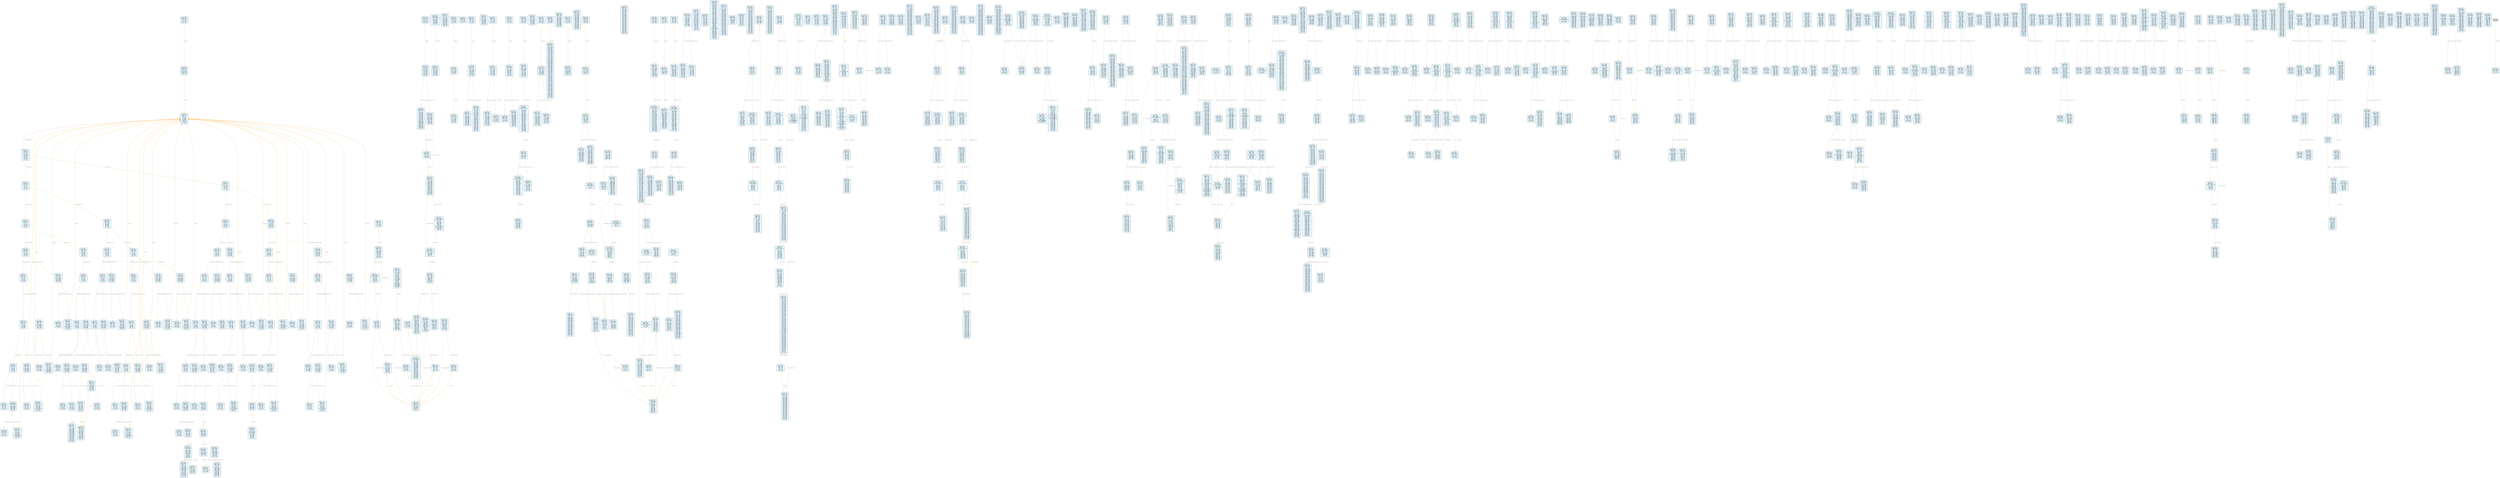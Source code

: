 digraph Static_Complete_CFG {
    rankdir=TB;
    node [shape=box, style="filled, rounded", fontname="Monospace", fontsize=9, margin=0.15];
    edge [fontname="Arial", fontsize=8, penwidth=1.2];
    "block_0" [label="合约: 0xba1901...
起始PC: 0x0
终止PC: 0xc
终止指令: JUMPI
---------
0x0: PUSH1
0x2: PUSH1
0x4: MSTORE
0x5: PUSH1
0x7: CALLDATASIZE
0x8: LT
0x9: PUSH2
0xc: JUMPI", fillcolor="#e6f7ff"];
    "block_d" [label="合约: 0xba1901...
起始PC: 0xd
终止PC: 0x1d
终止指令: JUMPI
---------
0xd: PUSH1
0xf: CALLDATALOAD
0x10: PUSH1
0x12: SHR
0x13: DUP1
0x14: PUSH4
0x19: GT
0x1a: PUSH2
0x1d: JUMPI", fillcolor="#e6f7ff"];
    "block_1e" [label="合约: 0xba1901...
起始PC: 0x1e
终止PC: 0x28
终止指令: JUMPI
---------
0x1e: DUP1
0x1f: PUSH4
0x24: GT
0x25: PUSH2
0x28: JUMPI", fillcolor="#e6f7ff"];
    "block_29" [label="合约: 0xba1901...
起始PC: 0x29
终止PC: 0x33
终止指令: JUMPI
---------
0x29: DUP1
0x2a: PUSH4
0x2f: GT
0x30: PUSH2
0x33: JUMPI", fillcolor="#e6f7ff"];
    "block_34" [label="合约: 0xba1901...
起始PC: 0x34
终止PC: 0x3e
终止指令: JUMPI
---------
0x34: DUP1
0x35: PUSH4
0x3a: EQ
0x3b: PUSH2
0x3e: JUMPI", fillcolor="#e6f7ff"];
    "block_3f" [label="合约: 0xba1901...
起始PC: 0x3f
终止PC: 0x49
终止指令: JUMPI
---------
0x3f: DUP1
0x40: PUSH4
0x45: EQ
0x46: PUSH2
0x49: JUMPI", fillcolor="#e6f7ff"];
    "block_4a" [label="合约: 0xba1901...
起始PC: 0x4a
终止PC: 0x54
终止指令: JUMPI
---------
0x4a: DUP1
0x4b: PUSH4
0x50: EQ
0x51: PUSH2
0x54: JUMPI", fillcolor="#e6f7ff"];
    "block_55" [label="合约: 0xba1901...
起始PC: 0x55
终止PC: 0x5f
终止指令: JUMPI
---------
0x55: DUP1
0x56: PUSH4
0x5b: EQ
0x5c: PUSH2
0x5f: JUMPI", fillcolor="#e6f7ff"];
    "block_60" [label="合约: 0xba1901...
起始PC: 0x60
终止PC: 0x63
终止指令: REVERT
---------
0x60: PUSH1
0x62: DUP1
0x63: REVERT", fillcolor="#e6f7ff"];
    "block_64" [label="合约: 0xba1901...
起始PC: 0x64
终止PC: 0x6f
终止指令: JUMPI
---------
0x64: JUMPDEST
0x65: DUP1
0x66: PUSH4
0x6b: EQ
0x6c: PUSH2
0x6f: JUMPI", fillcolor="#e6f7ff"];
    "block_70" [label="合约: 0xba1901...
起始PC: 0x70
终止PC: 0x7a
终止指令: JUMPI
---------
0x70: DUP1
0x71: PUSH4
0x76: EQ
0x77: PUSH2
0x7a: JUMPI", fillcolor="#e6f7ff"];
    "block_7b" [label="合约: 0xba1901...
起始PC: 0x7b
终止PC: 0x85
终止指令: JUMPI
---------
0x7b: DUP1
0x7c: PUSH4
0x81: EQ
0x82: PUSH2
0x85: JUMPI", fillcolor="#e6f7ff"];
    "block_86" [label="合约: 0xba1901...
起始PC: 0x86
终止PC: 0x89
终止指令: REVERT
---------
0x86: PUSH1
0x88: DUP1
0x89: REVERT", fillcolor="#e6f7ff"];
    "block_8a" [label="合约: 0xba1901...
起始PC: 0x8a
终止PC: 0x95
终止指令: JUMPI
---------
0x8a: JUMPDEST
0x8b: DUP1
0x8c: PUSH4
0x91: GT
0x92: PUSH2
0x95: JUMPI", fillcolor="#e6f7ff"];
    "block_96" [label="合约: 0xba1901...
起始PC: 0x96
终止PC: 0xa0
终止指令: JUMPI
---------
0x96: DUP1
0x97: PUSH4
0x9c: EQ
0x9d: PUSH2
0xa0: JUMPI", fillcolor="#e6f7ff"];
    "block_a1" [label="合约: 0xba1901...
起始PC: 0xa1
终止PC: 0xab
终止指令: JUMPI
---------
0xa1: DUP1
0xa2: PUSH4
0xa7: EQ
0xa8: PUSH2
0xab: JUMPI", fillcolor="#e6f7ff"];
    "block_ac" [label="合约: 0xba1901...
起始PC: 0xac
终止PC: 0xb6
终止指令: JUMPI
---------
0xac: DUP1
0xad: PUSH4
0xb2: EQ
0xb3: PUSH2
0xb6: JUMPI", fillcolor="#e6f7ff"];
    "block_b7" [label="合约: 0xba1901...
起始PC: 0xb7
终止PC: 0xc1
终止指令: JUMPI
---------
0xb7: DUP1
0xb8: PUSH4
0xbd: EQ
0xbe: PUSH2
0xc1: JUMPI", fillcolor="#e6f7ff"];
    "block_c2" [label="合约: 0xba1901...
起始PC: 0xc2
终止PC: 0xc5
终止指令: REVERT
---------
0xc2: PUSH1
0xc4: DUP1
0xc5: REVERT", fillcolor="#e6f7ff"];
    "block_c6" [label="合约: 0xba1901...
起始PC: 0xc6
终止PC: 0xd1
终止指令: JUMPI
---------
0xc6: JUMPDEST
0xc7: DUP1
0xc8: PUSH4
0xcd: EQ
0xce: PUSH2
0xd1: JUMPI", fillcolor="#e6f7ff"];
    "block_d2" [label="合约: 0xba1901...
起始PC: 0xd2
终止PC: 0xdc
终止指令: JUMPI
---------
0xd2: DUP1
0xd3: PUSH4
0xd8: EQ
0xd9: PUSH2
0xdc: JUMPI", fillcolor="#e6f7ff"];
    "block_dd" [label="合约: 0xba1901...
起始PC: 0xdd
终止PC: 0xe7
终止指令: JUMPI
---------
0xdd: DUP1
0xde: PUSH4
0xe3: EQ
0xe4: PUSH2
0xe7: JUMPI", fillcolor="#e6f7ff"];
    "block_e8" [label="合约: 0xba1901...
起始PC: 0xe8
终止PC: 0xeb
终止指令: REVERT
---------
0xe8: PUSH1
0xea: DUP1
0xeb: REVERT", fillcolor="#e6f7ff"];
    "block_ec" [label="合约: 0xba1901...
起始PC: 0xec
终止PC: 0xf7
终止指令: JUMPI
---------
0xec: JUMPDEST
0xed: DUP1
0xee: PUSH4
0xf3: GT
0xf4: PUSH2
0xf7: JUMPI", fillcolor="#e6f7ff"];
    "block_f8" [label="合约: 0xba1901...
起始PC: 0xf8
终止PC: 0x102
终止指令: JUMPI
---------
0xf8: DUP1
0xf9: PUSH4
0xfe: GT
0xff: PUSH2
0x102: JUMPI", fillcolor="#e6f7ff"];
    "block_103" [label="合约: 0xba1901...
起始PC: 0x103
终止PC: 0x10d
终止指令: JUMPI
---------
0x103: DUP1
0x104: PUSH4
0x109: EQ
0x10a: PUSH2
0x10d: JUMPI", fillcolor="#e6f7ff"];
    "block_10e" [label="合约: 0xba1901...
起始PC: 0x10e
终止PC: 0x118
终止指令: JUMPI
---------
0x10e: DUP1
0x10f: PUSH4
0x114: EQ
0x115: PUSH2
0x118: JUMPI", fillcolor="#e6f7ff"];
    "block_119" [label="合约: 0xba1901...
起始PC: 0x119
终止PC: 0x123
终止指令: JUMPI
---------
0x119: DUP1
0x11a: PUSH4
0x11f: EQ
0x120: PUSH2
0x123: JUMPI", fillcolor="#e6f7ff"];
    "block_124" [label="合约: 0xba1901...
起始PC: 0x124
终止PC: 0x12e
终止指令: JUMPI
---------
0x124: DUP1
0x125: PUSH4
0x12a: EQ
0x12b: PUSH2
0x12e: JUMPI", fillcolor="#e6f7ff"];
    "block_12f" [label="合约: 0xba1901...
起始PC: 0x12f
终止PC: 0x132
终止指令: REVERT
---------
0x12f: PUSH1
0x131: DUP1
0x132: REVERT", fillcolor="#e6f7ff"];
    "block_133" [label="合约: 0xba1901...
起始PC: 0x133
终止PC: 0x13e
终止指令: JUMPI
---------
0x133: JUMPDEST
0x134: DUP1
0x135: PUSH4
0x13a: EQ
0x13b: PUSH2
0x13e: JUMPI", fillcolor="#e6f7ff"];
    "block_13f" [label="合约: 0xba1901...
起始PC: 0x13f
终止PC: 0x149
终止指令: JUMPI
---------
0x13f: DUP1
0x140: PUSH4
0x145: EQ
0x146: PUSH2
0x149: JUMPI", fillcolor="#e6f7ff"];
    "block_14a" [label="合约: 0xba1901...
起始PC: 0x14a
终止PC: 0x154
终止指令: JUMPI
---------
0x14a: DUP1
0x14b: PUSH4
0x150: EQ
0x151: PUSH2
0x154: JUMPI", fillcolor="#e6f7ff"];
    "block_155" [label="合约: 0xba1901...
起始PC: 0x155
终止PC: 0x158
终止指令: REVERT
---------
0x155: PUSH1
0x157: DUP1
0x158: REVERT", fillcolor="#e6f7ff"];
    "block_159" [label="合约: 0xba1901...
起始PC: 0x159
终止PC: 0x164
终止指令: JUMPI
---------
0x159: JUMPDEST
0x15a: DUP1
0x15b: PUSH4
0x160: GT
0x161: PUSH2
0x164: JUMPI", fillcolor="#e6f7ff"];
    "block_165" [label="合约: 0xba1901...
起始PC: 0x165
终止PC: 0x16f
终止指令: JUMPI
---------
0x165: DUP1
0x166: PUSH4
0x16b: EQ
0x16c: PUSH2
0x16f: JUMPI", fillcolor="#e6f7ff"];
    "block_170" [label="合约: 0xba1901...
起始PC: 0x170
终止PC: 0x17a
终止指令: JUMPI
---------
0x170: DUP1
0x171: PUSH4
0x176: EQ
0x177: PUSH2
0x17a: JUMPI", fillcolor="#e6f7ff"];
    "block_17b" [label="合约: 0xba1901...
起始PC: 0x17b
终止PC: 0x185
终止指令: JUMPI
---------
0x17b: DUP1
0x17c: PUSH4
0x181: EQ
0x182: PUSH2
0x185: JUMPI", fillcolor="#e6f7ff"];
    "block_186" [label="合约: 0xba1901...
起始PC: 0x186
终止PC: 0x189
终止指令: REVERT
---------
0x186: PUSH1
0x188: DUP1
0x189: REVERT", fillcolor="#e6f7ff"];
    "block_18a" [label="合约: 0xba1901...
起始PC: 0x18a
终止PC: 0x194
终止指令: JUMPI
---------
0x18a: JUMPDEST
0x18b: DUP1
0x18c: PUSH3
0x190: EQ
0x191: PUSH2
0x194: JUMPI", fillcolor="#e6f7ff"];
    "block_195" [label="合约: 0xba1901...
起始PC: 0x195
终止PC: 0x19f
终止指令: JUMPI
---------
0x195: DUP1
0x196: PUSH4
0x19b: EQ
0x19c: PUSH2
0x19f: JUMPI", fillcolor="#e6f7ff"];
    "block_1a0" [label="合约: 0xba1901...
起始PC: 0x1a0
终止PC: 0x1aa
终止指令: JUMPI
---------
0x1a0: DUP1
0x1a1: PUSH4
0x1a6: EQ
0x1a7: PUSH2
0x1aa: JUMPI", fillcolor="#e6f7ff"];
    "block_1ab" [label="合约: 0xba1901...
起始PC: 0x1ab
终止PC: 0x1af
终止指令: REVERT
---------
0x1ab: JUMPDEST
0x1ac: PUSH1
0x1ae: DUP1
0x1af: REVERT", fillcolor="#e6f7ff"];
    "block_1b0" [label="合约: 0xba1901...
起始PC: 0x1b0
终止PC: 0x1b7
终止指令: JUMPI
---------
0x1b0: JUMPDEST
0x1b1: CALLVALUE
0x1b2: DUP1
0x1b3: ISZERO
0x1b4: PUSH2
0x1b7: JUMPI", fillcolor="#e6f7ff"];
    "block_1b8" [label="合约: 0xba1901...
起始PC: 0x1b8
终止PC: 0x1bb
终止指令: REVERT
---------
0x1b8: PUSH1
0x1ba: DUP1
0x1bb: REVERT", fillcolor="#e6f7ff"];
    "block_1bc" [label="合约: 0xba1901...
起始PC: 0x1bc
终止PC: 0x1ca
终止指令: JUMP
---------
0x1bc: JUMPDEST
0x1bd: POP
0x1be: PUSH2
0x1c1: PUSH2
0x1c4: CALLDATASIZE
0x1c5: PUSH1
0x1c7: PUSH2
0x1ca: JUMP", fillcolor="#e6f7ff"];
    "block_1cb" [label="合约: 0xba1901...
起始PC: 0x1cb
终止PC: 0x1cf
终止指令: JUMP
---------
0x1cb: JUMPDEST
0x1cc: PUSH2
0x1cf: JUMP", fillcolor="#e6f7ff"];
    "block_1d0" [label="合约: 0xba1901...
起始PC: 0x1d0
终止PC: 0x1d9
终止指令: JUMPDEST_PREV
---------
0x1d0: JUMPDEST
0x1d1: PUSH1
0x1d3: MLOAD
0x1d4: SWAP1
0x1d5: DUP2
0x1d6: MSTORE
0x1d7: PUSH1
0x1d9: ADD", fillcolor="#e6f7ff"];
    "block_1da" [label="合约: 0xba1901...
起始PC: 0x1da
终止PC: 0x1e2
终止指令: RETURN
---------
0x1da: JUMPDEST
0x1db: PUSH1
0x1dd: MLOAD
0x1de: DUP1
0x1df: SWAP2
0x1e0: SUB
0x1e1: SWAP1
0x1e2: RETURN", fillcolor="#e6f7ff"];
    "block_1e3" [label="合约: 0xba1901...
起始PC: 0x1e3
终止PC: 0x1ea
终止指令: JUMPI
---------
0x1e3: JUMPDEST
0x1e4: CALLVALUE
0x1e5: DUP1
0x1e6: ISZERO
0x1e7: PUSH2
0x1ea: JUMPI", fillcolor="#e6f7ff"];
    "block_1eb" [label="合约: 0xba1901...
起始PC: 0x1eb
终止PC: 0x1ee
终止指令: REVERT
---------
0x1eb: PUSH1
0x1ed: DUP1
0x1ee: REVERT", fillcolor="#e6f7ff"];
    "block_1ef" [label="合约: 0xba1901...
起始PC: 0x1ef
终止PC: 0x1fd
终止指令: JUMP
---------
0x1ef: JUMPDEST
0x1f0: POP
0x1f1: PUSH2
0x1f4: PUSH2
0x1f7: CALLDATASIZE
0x1f8: PUSH1
0x1fa: PUSH2
0x1fd: JUMP", fillcolor="#e6f7ff"];
    "block_1fe" [label="合约: 0xba1901...
起始PC: 0x1fe
终止PC: 0x202
终止指令: JUMP
---------
0x1fe: JUMPDEST
0x1ff: PUSH2
0x202: JUMP", fillcolor="#e6f7ff"];
    "block_203" [label="合约: 0xba1901...
起始PC: 0x203
终止PC: 0x212
终止指令: JUMP
---------
0x203: JUMPDEST
0x204: PUSH1
0x206: MLOAD
0x207: SWAP1
0x208: ISZERO
0x209: ISZERO
0x20a: DUP2
0x20b: MSTORE
0x20c: PUSH1
0x20e: ADD
0x20f: PUSH2
0x212: JUMP", fillcolor="#e6f7ff"];
    "block_213" [label="合约: 0xba1901...
起始PC: 0x213
终止PC: 0x21a
终止指令: JUMPI
---------
0x213: JUMPDEST
0x214: CALLVALUE
0x215: DUP1
0x216: ISZERO
0x217: PUSH2
0x21a: JUMPI", fillcolor="#e6f7ff"];
    "block_21b" [label="合约: 0xba1901...
起始PC: 0x21b
终止PC: 0x21e
终止指令: REVERT
---------
0x21b: PUSH1
0x21d: DUP1
0x21e: REVERT", fillcolor="#e6f7ff"];
    "block_21f" [label="合约: 0xba1901...
起始PC: 0x21f
终止PC: 0x22d
终止指令: JUMP
---------
0x21f: JUMPDEST
0x220: POP
0x221: PUSH2
0x224: PUSH2
0x227: CALLDATASIZE
0x228: PUSH1
0x22a: PUSH2
0x22d: JUMP", fillcolor="#e6f7ff"];
    "block_22e" [label="合约: 0xba1901...
起始PC: 0x22e
终止PC: 0x232
终止指令: JUMP
---------
0x22e: JUMPDEST
0x22f: PUSH2
0x232: JUMP", fillcolor="#e6f7ff"];
    "block_233" [label="合约: 0xba1901...
起始PC: 0x233
终止PC: 0x234
终止指令: STOP
---------
0x233: JUMPDEST
0x234: STOP", fillcolor="#e6f7ff"];
    "block_235" [label="合约: 0xba1901...
起始PC: 0x235
终止PC: 0x23c
终止指令: JUMPI
---------
0x235: JUMPDEST
0x236: CALLVALUE
0x237: DUP1
0x238: ISZERO
0x239: PUSH2
0x23c: JUMPI", fillcolor="#e6f7ff"];
    "block_23d" [label="合约: 0xba1901...
起始PC: 0x23d
终止PC: 0x240
终止指令: REVERT
---------
0x23d: PUSH1
0x23f: DUP1
0x240: REVERT", fillcolor="#e6f7ff"];
    "block_241" [label="合约: 0xba1901...
起始PC: 0x241
终止PC: 0x24f
终止指令: JUMP
---------
0x241: JUMPDEST
0x242: POP
0x243: PUSH2
0x246: PUSH2
0x249: CALLDATASIZE
0x24a: PUSH1
0x24c: PUSH2
0x24f: JUMP", fillcolor="#e6f7ff"];
    "block_250" [label="合约: 0xba1901...
起始PC: 0x250
终止PC: 0x254
终止指令: JUMP
---------
0x250: JUMPDEST
0x251: PUSH2
0x254: JUMP", fillcolor="#e6f7ff"];
    "block_255" [label="合约: 0xba1901...
起始PC: 0x255
终止PC: 0x261
终止指令: JUMP
---------
0x255: JUMPDEST
0x256: PUSH1
0x258: MLOAD
0x259: PUSH2
0x25c: SWAP2
0x25d: SWAP1
0x25e: PUSH2
0x261: JUMP", fillcolor="#e6f7ff"];
    "block_262" [label="合约: 0xba1901...
起始PC: 0x262
终止PC: 0x26f
终止指令: JUMP
---------
0x262: JUMPDEST
0x263: PUSH2
0x266: PUSH2
0x269: CALLDATASIZE
0x26a: PUSH1
0x26c: PUSH2
0x26f: JUMP", fillcolor="#e6f7ff"];
    "block_270" [label="合约: 0xba1901...
起始PC: 0x270
终止PC: 0x274
终止指令: JUMP
---------
0x270: JUMPDEST
0x271: PUSH2
0x274: JUMP", fillcolor="#e6f7ff"];
    "block_275" [label="合约: 0xba1901...
起始PC: 0x275
终止PC: 0x27c
终止指令: JUMPI
---------
0x275: JUMPDEST
0x276: CALLVALUE
0x277: DUP1
0x278: ISZERO
0x279: PUSH2
0x27c: JUMPI", fillcolor="#e6f7ff"];
    "block_27d" [label="合约: 0xba1901...
起始PC: 0x27d
终止PC: 0x280
终止指令: REVERT
---------
0x27d: PUSH1
0x27f: DUP1
0x280: REVERT", fillcolor="#e6f7ff"];
    "block_281" [label="合约: 0xba1901...
起始PC: 0x281
终止PC: 0x28f
终止指令: JUMP
---------
0x281: JUMPDEST
0x282: POP
0x283: PUSH2
0x286: PUSH2
0x289: CALLDATASIZE
0x28a: PUSH1
0x28c: PUSH2
0x28f: JUMP", fillcolor="#e6f7ff"];
    "block_290" [label="合约: 0xba1901...
起始PC: 0x290
终止PC: 0x294
终止指令: JUMP
---------
0x290: JUMPDEST
0x291: PUSH2
0x294: JUMP", fillcolor="#e6f7ff"];
    "block_295" [label="合约: 0xba1901...
起始PC: 0x295
终止PC: 0x2b9
终止指令: JUMP
---------
0x295: JUMPDEST
0x296: PUSH1
0x298: MLOAD
0x299: PUSH20
0x2ae: SWAP1
0x2af: SWAP2
0x2b0: AND
0x2b1: DUP2
0x2b2: MSTORE
0x2b3: PUSH1
0x2b5: ADD
0x2b6: PUSH2
0x2b9: JUMP", fillcolor="#e6f7ff"];
    "block_2ba" [label="合约: 0xba1901...
起始PC: 0x2ba
终止PC: 0x2c1
终止指令: JUMPI
---------
0x2ba: JUMPDEST
0x2bb: CALLVALUE
0x2bc: DUP1
0x2bd: ISZERO
0x2be: PUSH2
0x2c1: JUMPI", fillcolor="#e6f7ff"];
    "block_2c2" [label="合约: 0xba1901...
起始PC: 0x2c2
终止PC: 0x2c5
终止指令: REVERT
---------
0x2c2: PUSH1
0x2c4: DUP1
0x2c5: REVERT", fillcolor="#e6f7ff"];
    "block_2c6" [label="合约: 0xba1901...
起始PC: 0x2c6
终止PC: 0x2d4
终止指令: JUMP
---------
0x2c6: JUMPDEST
0x2c7: POP
0x2c8: PUSH2
0x2cb: PUSH2
0x2ce: CALLDATASIZE
0x2cf: PUSH1
0x2d1: PUSH2
0x2d4: JUMP", fillcolor="#e6f7ff"];
    "block_2d5" [label="合约: 0xba1901...
起始PC: 0x2d5
终止PC: 0x2d9
终止指令: JUMP
---------
0x2d5: JUMPDEST
0x2d6: PUSH2
0x2d9: JUMP", fillcolor="#e6f7ff"];
    "block_2da" [label="合约: 0xba1901...
起始PC: 0x2da
终止PC: 0x2e1
终止指令: JUMPI
---------
0x2da: JUMPDEST
0x2db: CALLVALUE
0x2dc: DUP1
0x2dd: ISZERO
0x2de: PUSH2
0x2e1: JUMPI", fillcolor="#e6f7ff"];
    "block_2e2" [label="合约: 0xba1901...
起始PC: 0x2e2
终止PC: 0x2e5
终止指令: REVERT
---------
0x2e2: PUSH1
0x2e4: DUP1
0x2e5: REVERT", fillcolor="#e6f7ff"];
    "block_2e6" [label="合约: 0xba1901...
起始PC: 0x2e6
终止PC: 0x2ee
终止指令: JUMP
---------
0x2e6: JUMPDEST
0x2e7: POP
0x2e8: PUSH2
0x2eb: PUSH2
0x2ee: JUMP", fillcolor="#e6f7ff"];
    "block_2ef" [label="合约: 0xba1901...
起始PC: 0x2ef
终止PC: 0x2f6
终止指令: JUMPI
---------
0x2ef: JUMPDEST
0x2f0: CALLVALUE
0x2f1: DUP1
0x2f2: ISZERO
0x2f3: PUSH2
0x2f6: JUMPI", fillcolor="#e6f7ff"];
    "block_2f7" [label="合约: 0xba1901...
起始PC: 0x2f7
终止PC: 0x2fa
终止指令: REVERT
---------
0x2f7: PUSH1
0x2f9: DUP1
0x2fa: REVERT", fillcolor="#e6f7ff"];
    "block_2fb" [label="合约: 0xba1901...
起始PC: 0x2fb
终止PC: 0x309
终止指令: JUMP
---------
0x2fb: JUMPDEST
0x2fc: POP
0x2fd: PUSH2
0x300: PUSH2
0x303: CALLDATASIZE
0x304: PUSH1
0x306: PUSH2
0x309: JUMP", fillcolor="#e6f7ff"];
    "block_30a" [label="合约: 0xba1901...
起始PC: 0x30a
终止PC: 0x30e
终止指令: JUMP
---------
0x30a: JUMPDEST
0x30b: PUSH2
0x30e: JUMP", fillcolor="#e6f7ff"];
    "block_30f" [label="合约: 0xba1901...
起始PC: 0x30f
终止PC: 0x31b
终止指令: JUMP
---------
0x30f: JUMPDEST
0x310: PUSH1
0x312: MLOAD
0x313: PUSH2
0x316: SWAP2
0x317: SWAP1
0x318: PUSH2
0x31b: JUMP", fillcolor="#e6f7ff"];
    "block_31c" [label="合约: 0xba1901...
起始PC: 0x31c
终止PC: 0x323
终止指令: JUMPI
---------
0x31c: JUMPDEST
0x31d: CALLVALUE
0x31e: DUP1
0x31f: ISZERO
0x320: PUSH2
0x323: JUMPI", fillcolor="#e6f7ff"];
    "block_324" [label="合约: 0xba1901...
起始PC: 0x324
终止PC: 0x327
终止指令: REVERT
---------
0x324: PUSH1
0x326: DUP1
0x327: REVERT", fillcolor="#e6f7ff"];
    "block_328" [label="合约: 0xba1901...
起始PC: 0x328
终止PC: 0x330
终止指令: JUMP
---------
0x328: JUMPDEST
0x329: POP
0x32a: PUSH2
0x32d: PUSH1
0x32f: DUP2
0x330: JUMP", fillcolor="#e6f7ff"];
    "block_331" [label="合约: 0xba1901...
起始PC: 0x331
终止PC: 0x338
终止指令: JUMPI
---------
0x331: JUMPDEST
0x332: CALLVALUE
0x333: DUP1
0x334: ISZERO
0x335: PUSH2
0x338: JUMPI", fillcolor="#e6f7ff"];
    "block_339" [label="合约: 0xba1901...
起始PC: 0x339
终止PC: 0x33c
终止指令: REVERT
---------
0x339: PUSH1
0x33b: DUP1
0x33c: REVERT", fillcolor="#e6f7ff"];
    "block_33d" [label="合约: 0xba1901...
起始PC: 0x33d
终止PC: 0x346
终止指令: JUMP
---------
0x33d: JUMPDEST
0x33e: POP
0x33f: PUSH2
0x342: PUSH1
0x344: SLOAD
0x345: DUP2
0x346: JUMP", fillcolor="#e6f7ff"];
    "block_347" [label="合约: 0xba1901...
起始PC: 0x347
终止PC: 0x34e
终止指令: JUMPI
---------
0x347: JUMPDEST
0x348: CALLVALUE
0x349: DUP1
0x34a: ISZERO
0x34b: PUSH2
0x34e: JUMPI", fillcolor="#e6f7ff"];
    "block_34f" [label="合约: 0xba1901...
起始PC: 0x34f
终止PC: 0x352
终止指令: REVERT
---------
0x34f: PUSH1
0x351: DUP1
0x352: REVERT", fillcolor="#e6f7ff"];
    "block_353" [label="合约: 0xba1901...
起始PC: 0x353
终止PC: 0x35b
终止指令: JUMP
---------
0x353: JUMPDEST
0x354: POP
0x355: PUSH2
0x358: PUSH2
0x35b: JUMP", fillcolor="#e6f7ff"];
    "block_35c" [label="合约: 0xba1901...
起始PC: 0x35c
终止PC: 0x363
终止指令: JUMPI
---------
0x35c: JUMPDEST
0x35d: CALLVALUE
0x35e: DUP1
0x35f: ISZERO
0x360: PUSH2
0x363: JUMPI", fillcolor="#e6f7ff"];
    "block_364" [label="合约: 0xba1901...
起始PC: 0x364
终止PC: 0x367
终止指令: REVERT
---------
0x364: PUSH1
0x366: DUP1
0x367: REVERT", fillcolor="#e6f7ff"];
    "block_368" [label="合约: 0xba1901...
起始PC: 0x368
终止PC: 0x370
终止指令: JUMP
---------
0x368: JUMPDEST
0x369: POP
0x36a: PUSH2
0x36d: PUSH2
0x370: JUMP", fillcolor="#e6f7ff"];
    "block_371" [label="合约: 0xba1901...
起始PC: 0x371
终止PC: 0x378
终止指令: JUMPI
---------
0x371: JUMPDEST
0x372: CALLVALUE
0x373: DUP1
0x374: ISZERO
0x375: PUSH2
0x378: JUMPI", fillcolor="#e6f7ff"];
    "block_379" [label="合约: 0xba1901...
起始PC: 0x379
终止PC: 0x37c
终止指令: REVERT
---------
0x379: PUSH1
0x37b: DUP1
0x37c: REVERT", fillcolor="#e6f7ff"];
    "block_37d" [label="合约: 0xba1901...
起始PC: 0x37d
终止PC: 0x38b
终止指令: JUMP
---------
0x37d: JUMPDEST
0x37e: POP
0x37f: PUSH2
0x382: PUSH2
0x385: CALLDATASIZE
0x386: PUSH1
0x388: PUSH2
0x38b: JUMP", fillcolor="#e6f7ff"];
    "block_38c" [label="合约: 0xba1901...
起始PC: 0x38c
终止PC: 0x390
终止指令: JUMP
---------
0x38c: JUMPDEST
0x38d: PUSH2
0x390: JUMP", fillcolor="#e6f7ff"];
    "block_391" [label="合约: 0xba1901...
起始PC: 0x391
终止PC: 0x398
终止指令: JUMPI
---------
0x391: JUMPDEST
0x392: CALLVALUE
0x393: DUP1
0x394: ISZERO
0x395: PUSH2
0x398: JUMPI", fillcolor="#e6f7ff"];
    "block_399" [label="合约: 0xba1901...
起始PC: 0x399
终止PC: 0x39c
终止指令: REVERT
---------
0x399: PUSH1
0x39b: DUP1
0x39c: REVERT", fillcolor="#e6f7ff"];
    "block_39d" [label="合约: 0xba1901...
起始PC: 0x39d
终止PC: 0x3a6
终止指令: JUMP
---------
0x39d: JUMPDEST
0x39e: POP
0x39f: PUSH2
0x3a2: PUSH1
0x3a4: SLOAD
0x3a5: DUP2
0x3a6: JUMP", fillcolor="#e6f7ff"];
    "block_3a7" [label="合约: 0xba1901...
起始PC: 0x3a7
终止PC: 0x3ae
终止指令: JUMPI
---------
0x3a7: JUMPDEST
0x3a8: CALLVALUE
0x3a9: DUP1
0x3aa: ISZERO
0x3ab: PUSH2
0x3ae: JUMPI", fillcolor="#e6f7ff"];
    "block_3af" [label="合约: 0xba1901...
起始PC: 0x3af
终止PC: 0x3b2
终止指令: REVERT
---------
0x3af: PUSH1
0x3b1: DUP1
0x3b2: REVERT", fillcolor="#e6f7ff"];
    "block_3b3" [label="合约: 0xba1901...
起始PC: 0x3b3
终止PC: 0x3d1
终止指令: JUMP
---------
0x3b3: JUMPDEST
0x3b4: POP
0x3b5: PUSH1
0x3b7: SLOAD
0x3b8: PUSH20
0x3cd: AND
0x3ce: PUSH2
0x3d1: JUMP", fillcolor="#e6f7ff"];
    "block_3d2" [label="合约: 0xba1901...
起始PC: 0x3d2
终止PC: 0x3d9
终止指令: JUMPI
---------
0x3d2: JUMPDEST
0x3d3: CALLVALUE
0x3d4: DUP1
0x3d5: ISZERO
0x3d6: PUSH2
0x3d9: JUMPI", fillcolor="#e6f7ff"];
    "block_3da" [label="合约: 0xba1901...
起始PC: 0x3da
终止PC: 0x3dd
终止指令: REVERT
---------
0x3da: PUSH1
0x3dc: DUP1
0x3dd: REVERT", fillcolor="#e6f7ff"];
    "block_3de" [label="合约: 0xba1901...
起始PC: 0x3de
终止PC: 0x3ec
终止指令: JUMP
---------
0x3de: JUMPDEST
0x3df: POP
0x3e0: PUSH2
0x3e3: PUSH2
0x3e6: CALLDATASIZE
0x3e7: PUSH1
0x3e9: PUSH2
0x3ec: JUMP", fillcolor="#e6f7ff"];
    "block_3ed" [label="合约: 0xba1901...
起始PC: 0x3ed
终止PC: 0x3f1
终止指令: JUMP
---------
0x3ed: JUMPDEST
0x3ee: PUSH2
0x3f1: JUMP", fillcolor="#e6f7ff"];
    "block_3f2" [label="合约: 0xba1901...
起始PC: 0x3f2
终止PC: 0x404
终止指令: JUMP
---------
0x3f2: JUMPDEST
0x3f3: PUSH1
0x3f5: MLOAD
0x3f6: PUSH2
0x3f9: SWAP8
0x3fa: SWAP7
0x3fb: SWAP6
0x3fc: SWAP5
0x3fd: SWAP4
0x3fe: SWAP3
0x3ff: SWAP2
0x400: SWAP1
0x401: PUSH2
0x404: JUMP", fillcolor="#e6f7ff"];
    "block_405" [label="合约: 0xba1901...
起始PC: 0x405
终止PC: 0x40c
终止指令: JUMPI
---------
0x405: JUMPDEST
0x406: CALLVALUE
0x407: DUP1
0x408: ISZERO
0x409: PUSH2
0x40c: JUMPI", fillcolor="#e6f7ff"];
    "block_40d" [label="合约: 0xba1901...
起始PC: 0x40d
终止PC: 0x410
终止指令: REVERT
---------
0x40d: PUSH1
0x40f: DUP1
0x410: REVERT", fillcolor="#e6f7ff"];
    "block_411" [label="合约: 0xba1901...
起始PC: 0x411
终止PC: 0x41f
终止指令: JUMP
---------
0x411: JUMPDEST
0x412: POP
0x413: PUSH2
0x416: PUSH2
0x419: CALLDATASIZE
0x41a: PUSH1
0x41c: PUSH2
0x41f: JUMP", fillcolor="#e6f7ff"];
    "block_420" [label="合约: 0xba1901...
起始PC: 0x420
终止PC: 0x424
终止指令: JUMP
---------
0x420: JUMPDEST
0x421: PUSH2
0x424: JUMP", fillcolor="#e6f7ff"];
    "block_425" [label="合约: 0xba1901...
起始PC: 0x425
终止PC: 0x42c
终止指令: JUMPI
---------
0x425: JUMPDEST
0x426: CALLVALUE
0x427: DUP1
0x428: ISZERO
0x429: PUSH2
0x42c: JUMPI", fillcolor="#e6f7ff"];
    "block_42d" [label="合约: 0xba1901...
起始PC: 0x42d
终止PC: 0x430
终止指令: REVERT
---------
0x42d: PUSH1
0x42f: DUP1
0x430: REVERT", fillcolor="#e6f7ff"];
    "block_431" [label="合约: 0xba1901...
起始PC: 0x431
终止PC: 0x43f
终止指令: JUMP
---------
0x431: JUMPDEST
0x432: POP
0x433: PUSH2
0x436: PUSH2
0x439: CALLDATASIZE
0x43a: PUSH1
0x43c: PUSH2
0x43f: JUMP", fillcolor="#e6f7ff"];
    "block_440" [label="合约: 0xba1901...
起始PC: 0x440
终止PC: 0x46a
终止指令: JUMP
---------
0x440: JUMPDEST
0x441: PUSH1
0x443: SWAP1
0x444: DUP2
0x445: MSTORE
0x446: PUSH1
0x448: PUSH1
0x44a: MSTORE
0x44b: PUSH1
0x44d: SWAP1
0x44e: SHA3
0x44f: PUSH1
0x451: ADD
0x452: SLOAD
0x453: PUSH9
0x45d: SWAP1
0x45e: DIV
0x45f: PUSH8
0x468: AND
0x469: SWAP1
0x46a: JUMP", fillcolor="#e6f7ff"];
    "block_46b" [label="合约: 0xba1901...
起始PC: 0x46b
终止PC: 0x472
终止指令: JUMPI
---------
0x46b: JUMPDEST
0x46c: CALLVALUE
0x46d: DUP1
0x46e: ISZERO
0x46f: PUSH2
0x472: JUMPI", fillcolor="#e6f7ff"];
    "block_473" [label="合约: 0xba1901...
起始PC: 0x473
终止PC: 0x476
终止指令: REVERT
---------
0x473: PUSH1
0x475: DUP1
0x476: REVERT", fillcolor="#e6f7ff"];
    "block_477" [label="合约: 0xba1901...
起始PC: 0x477
终止PC: 0x485
终止指令: JUMP
---------
0x477: JUMPDEST
0x478: POP
0x479: PUSH2
0x47c: PUSH2
0x47f: CALLDATASIZE
0x480: PUSH1
0x482: PUSH2
0x485: JUMP", fillcolor="#e6f7ff"];
    "block_486" [label="合约: 0xba1901...
起始PC: 0x486
终止PC: 0x48a
终止指令: JUMP
---------
0x486: JUMPDEST
0x487: PUSH2
0x48a: JUMP", fillcolor="#e6f7ff"];
    "block_48b" [label="合约: 0xba1901...
起始PC: 0x48b
终止PC: 0x492
终止指令: JUMPI
---------
0x48b: JUMPDEST
0x48c: CALLVALUE
0x48d: DUP1
0x48e: ISZERO
0x48f: PUSH2
0x492: JUMPI", fillcolor="#e6f7ff"];
    "block_493" [label="合约: 0xba1901...
起始PC: 0x493
终止PC: 0x496
终止指令: REVERT
---------
0x493: PUSH1
0x495: DUP1
0x496: REVERT", fillcolor="#e6f7ff"];
    "block_497" [label="合约: 0xba1901...
起始PC: 0x497
终止PC: 0x4a5
终止指令: JUMP
---------
0x497: JUMPDEST
0x498: POP
0x499: PUSH2
0x49c: PUSH2
0x49f: CALLDATASIZE
0x4a0: PUSH1
0x4a2: PUSH2
0x4a5: JUMP", fillcolor="#e6f7ff"];
    "block_4a6" [label="合约: 0xba1901...
起始PC: 0x4a6
终止PC: 0x4aa
终止指令: JUMP
---------
0x4a6: JUMPDEST
0x4a7: PUSH2
0x4aa: JUMP", fillcolor="#e6f7ff"];
    "block_4ab" [label="合约: 0xba1901...
起始PC: 0x4ab
终止PC: 0x4b2
终止指令: JUMPI
---------
0x4ab: JUMPDEST
0x4ac: CALLVALUE
0x4ad: DUP1
0x4ae: ISZERO
0x4af: PUSH2
0x4b2: JUMPI", fillcolor="#e6f7ff"];
    "block_4b3" [label="合约: 0xba1901...
起始PC: 0x4b3
终止PC: 0x4b6
终止指令: REVERT
---------
0x4b3: PUSH1
0x4b5: DUP1
0x4b6: REVERT", fillcolor="#e6f7ff"];
    "block_4b7" [label="合约: 0xba1901...
起始PC: 0x4b7
终止PC: 0x4d5
终止指令: JUMP
---------
0x4b7: JUMPDEST
0x4b8: POP
0x4b9: PUSH1
0x4bb: SLOAD
0x4bc: PUSH20
0x4d1: AND
0x4d2: PUSH2
0x4d5: JUMP", fillcolor="#e6f7ff"];
    "block_4d6" [label="合约: 0xba1901...
起始PC: 0x4d6
终止PC: 0x4dd
终止指令: JUMPI
---------
0x4d6: JUMPDEST
0x4d7: CALLVALUE
0x4d8: DUP1
0x4d9: ISZERO
0x4da: PUSH2
0x4dd: JUMPI", fillcolor="#e6f7ff"];
    "block_4de" [label="合约: 0xba1901...
起始PC: 0x4de
终止PC: 0x4e1
终止指令: REVERT
---------
0x4de: PUSH1
0x4e0: DUP1
0x4e1: REVERT", fillcolor="#e6f7ff"];
    "block_4e2" [label="合约: 0xba1901...
起始PC: 0x4e2
终止PC: 0x4ea
终止指令: JUMP
---------
0x4e2: JUMPDEST
0x4e3: POP
0x4e4: PUSH2
0x4e7: PUSH2
0x4ea: JUMP", fillcolor="#e6f7ff"];
    "block_4eb" [label="合约: 0xba1901...
起始PC: 0x4eb
终止PC: 0x4f2
终止指令: JUMPI
---------
0x4eb: JUMPDEST
0x4ec: CALLVALUE
0x4ed: DUP1
0x4ee: ISZERO
0x4ef: PUSH2
0x4f2: JUMPI", fillcolor="#e6f7ff"];
    "block_4f3" [label="合约: 0xba1901...
起始PC: 0x4f3
终止PC: 0x4f6
终止指令: REVERT
---------
0x4f3: PUSH1
0x4f5: DUP1
0x4f6: REVERT", fillcolor="#e6f7ff"];
    "block_4f7" [label="合约: 0xba1901...
起始PC: 0x4f7
终止PC: 0x505
终止指令: JUMP
---------
0x4f7: JUMPDEST
0x4f8: POP
0x4f9: PUSH2
0x4fc: PUSH2
0x4ff: CALLDATASIZE
0x500: PUSH1
0x502: PUSH2
0x505: JUMP", fillcolor="#e6f7ff"];
    "block_506" [label="合约: 0xba1901...
起始PC: 0x506
终止PC: 0x540
终止指令: JUMP
---------
0x506: JUMPDEST
0x507: PUSH20
0x51c: SWAP2
0x51d: DUP3
0x51e: AND
0x51f: PUSH1
0x521: SWAP1
0x522: DUP2
0x523: MSTORE
0x524: PUSH1
0x526: PUSH1
0x528: SWAP1
0x529: DUP2
0x52a: MSTORE
0x52b: PUSH1
0x52d: DUP1
0x52e: DUP4
0x52f: SHA3
0x530: SWAP4
0x531: SWAP1
0x532: SWAP5
0x533: AND
0x534: DUP3
0x535: MSTORE
0x536: SWAP2
0x537: SWAP1
0x538: SWAP2
0x539: MSTORE
0x53a: SHA3
0x53b: SLOAD
0x53c: PUSH1
0x53e: AND
0x53f: SWAP1
0x540: JUMP", fillcolor="#e6f7ff"];
    "block_541" [label="合约: 0xba1901...
起始PC: 0x541
终止PC: 0x548
终止指令: JUMPI
---------
0x541: JUMPDEST
0x542: CALLVALUE
0x543: DUP1
0x544: ISZERO
0x545: PUSH2
0x548: JUMPI", fillcolor="#e6f7ff"];
    "block_549" [label="合约: 0xba1901...
起始PC: 0x549
终止PC: 0x54c
终止指令: REVERT
---------
0x549: PUSH1
0x54b: DUP1
0x54c: REVERT", fillcolor="#e6f7ff"];
    "block_54d" [label="合约: 0xba1901...
起始PC: 0x54d
终止PC: 0x55b
终止指令: JUMP
---------
0x54d: JUMPDEST
0x54e: POP
0x54f: PUSH2
0x552: PUSH2
0x555: CALLDATASIZE
0x556: PUSH1
0x558: PUSH2
0x55b: JUMP", fillcolor="#e6f7ff"];
    "block_55c" [label="合约: 0xba1901...
起始PC: 0x55c
终止PC: 0x560
终止指令: JUMP
---------
0x55c: JUMPDEST
0x55d: PUSH2
0x560: JUMP", fillcolor="#e6f7ff"];
    "block_561" [label="合约: 0xba1901...
起始PC: 0x561
终止PC: 0x568
终止指令: JUMPI
---------
0x561: JUMPDEST
0x562: CALLVALUE
0x563: DUP1
0x564: ISZERO
0x565: PUSH2
0x568: JUMPI", fillcolor="#e6f7ff"];
    "block_569" [label="合约: 0xba1901...
起始PC: 0x569
终止PC: 0x56c
终止指令: REVERT
---------
0x569: PUSH1
0x56b: DUP1
0x56c: REVERT", fillcolor="#e6f7ff"];
    "block_56d" [label="合约: 0xba1901...
起始PC: 0x56d
终止PC: 0x57b
终止指令: JUMP
---------
0x56d: JUMPDEST
0x56e: POP
0x56f: PUSH2
0x572: PUSH2
0x575: CALLDATASIZE
0x576: PUSH1
0x578: PUSH2
0x57b: JUMP", fillcolor="#e6f7ff"];
    "block_57c" [label="合约: 0xba1901...
起始PC: 0x57c
终止PC: 0x580
终止指令: JUMP
---------
0x57c: JUMPDEST
0x57d: PUSH2
0x580: JUMP", fillcolor="#e6f7ff"];
    "block_581" [label="合约: 0xba1901...
起始PC: 0x581
终止PC: 0x588
终止指令: JUMPI
---------
0x581: JUMPDEST
0x582: CALLVALUE
0x583: DUP1
0x584: ISZERO
0x585: PUSH2
0x588: JUMPI", fillcolor="#e6f7ff"];
    "block_589" [label="合约: 0xba1901...
起始PC: 0x589
终止PC: 0x58c
终止指令: REVERT
---------
0x589: PUSH1
0x58b: DUP1
0x58c: REVERT", fillcolor="#e6f7ff"];
    "block_58d" [label="合约: 0xba1901...
起始PC: 0x58d
终止PC: 0x59b
终止指令: JUMP
---------
0x58d: JUMPDEST
0x58e: POP
0x58f: PUSH2
0x592: PUSH2
0x595: CALLDATASIZE
0x596: PUSH1
0x598: PUSH2
0x59b: JUMP", fillcolor="#e6f7ff"];
    "block_59c" [label="合约: 0xba1901...
起始PC: 0x59c
终止PC: 0x5a0
终止指令: JUMP
---------
0x59c: JUMPDEST
0x59d: PUSH2
0x5a0: JUMP", fillcolor="#e6f7ff"];
    "block_5a1" [label="合约: 0xba1901...
起始PC: 0x5a1
终止PC: 0x5d1
终止指令: JUMPDEST_PREV
---------
0x5a1: JUMPDEST
0x5a2: PUSH1
0x5a4: DUP2
0x5a5: DUP2
0x5a6: MSTORE
0x5a7: PUSH1
0x5a9: PUSH1
0x5ab: SWAP1
0x5ac: DUP2
0x5ad: MSTORE
0x5ae: PUSH1
0x5b0: DUP1
0x5b1: DUP4
0x5b2: SHA3
0x5b3: PUSH20
0x5c8: DUP7
0x5c9: AND
0x5ca: DUP5
0x5cb: MSTORE
0x5cc: SWAP1
0x5cd: SWAP2
0x5ce: MSTORE
0x5cf: SWAP1
0x5d0: SHA3
0x5d1: SLOAD", fillcolor="#e6f7ff"];
    "block_5d2" [label="合约: 0xba1901...
起始PC: 0x5d2
终止PC: 0x5d7
终止指令: JUMP
---------
0x5d2: JUMPDEST
0x5d3: SWAP3
0x5d4: SWAP2
0x5d5: POP
0x5d6: POP
0x5d7: JUMP", fillcolor="#e6f7ff"];
    "block_5d8" [label="合约: 0xba1901...
起始PC: 0x5d8
终止PC: 0x624
终止指令: JUMPI
---------
0x5d8: JUMPDEST
0x5d9: PUSH1
0x5db: PUSH32
0x5fc: DUP3
0x5fd: AND
0x5fe: PUSH32
0x61f: EQ
0x620: DUP1
0x621: PUSH2
0x624: JUMPI", fillcolor="#e6f7ff"];
    "block_625" [label="合约: 0xba1901...
起始PC: 0x625
终止PC: 0x66a
终止指令: JUMPDEST_PREV
---------
0x625: POP
0x626: PUSH32
0x647: DUP3
0x648: AND
0x649: PUSH32
0x66a: EQ", fillcolor="#e6f7ff"];
    "block_66b" [label="合约: 0xba1901...
起始PC: 0x66b
终止PC: 0x670
终止指令: JUMPI
---------
0x66b: JUMPDEST
0x66c: DUP1
0x66d: PUSH2
0x670: JUMPI", fillcolor="#e6f7ff"];
    "block_671" [label="合约: 0xba1901...
起始PC: 0x671
终止PC: 0x6ba
终止指令: JUMP
---------
0x671: POP
0x672: PUSH32
0x693: PUSH32
0x6b4: DUP4
0x6b5: AND
0x6b6: EQ
0x6b7: PUSH2
0x6ba: JUMP", fillcolor="#e6f7ff"];
    "block_6bb" [label="合约: 0xba1901...
起始PC: 0x6bb
终止PC: 0x6c2
终止指令: JUMP
---------
0x6bb: JUMPDEST
0x6bc: PUSH2
0x6bf: PUSH2
0x6c2: JUMP", fillcolor="#e6f7ff"];
    "block_6c3" [label="合约: 0xba1901...
起始PC: 0x6c3
终止PC: 0x6cd
终止指令: JUMP
---------
0x6c3: JUMPDEST
0x6c4: PUSH2
0x6c7: DUP3
0x6c8: PUSH1
0x6ca: PUSH2
0x6cd: JUMP", fillcolor="#e6f7ff"];
    "block_6ce" [label="合约: 0xba1901...
起始PC: 0x6ce
终止PC: 0x6e0
终止指令: JUMPI
---------
0x6ce: JUMPDEST
0x6cf: PUSH4
0x6d4: AND
0x6d5: PUSH1
0x6d7: DUP1
0x6d8: SLOAD
0x6d9: SWAP1
0x6da: POP
0x6db: LT
0x6dc: ISZERO
0x6dd: PUSH2
0x6e0: JUMPI", fillcolor="#e6f7ff"];
    "block_6e1" [label="合约: 0xba1901...
起始PC: 0x6e1
终止PC: 0x711
终止指令: REVERT
---------
0x6e1: PUSH1
0x6e3: MLOAD
0x6e4: PUSH32
0x705: DUP2
0x706: MSTORE
0x707: PUSH1
0x709: ADD
0x70a: PUSH1
0x70c: MLOAD
0x70d: DUP1
0x70e: SWAP2
0x70f: SUB
0x710: SWAP1
0x711: REVERT", fillcolor="#e6f7ff"];
    "block_712" [label="合约: 0xba1901...
起始PC: 0x712
终止PC: 0x720
终止指令: JUMP
---------
0x712: JUMPDEST
0x713: PUSH1
0x715: PUSH1
0x717: DUP2
0x718: SLOAD
0x719: PUSH2
0x71c: SWAP1
0x71d: PUSH2
0x720: JUMP", fillcolor="#e6f7ff"];
    "block_721" [label="合约: 0xba1901...
起始PC: 0x721
终止PC: 0x741
终止指令: JUMP
---------
0x721: JUMPDEST
0x722: SWAP1
0x723: SWAP2
0x724: SSTORE
0x725: POP
0x726: PUSH1
0x728: SLOAD
0x729: PUSH1
0x72b: SWAP1
0x72c: DUP2
0x72d: MSTORE
0x72e: PUSH1
0x730: PUSH1
0x732: MSTORE
0x733: PUSH1
0x735: SWAP1
0x736: SHA3
0x737: DUP1
0x738: PUSH2
0x73b: DUP10
0x73c: DUP12
0x73d: DUP4
0x73e: PUSH2
0x741: JUMP", fillcolor="#e6f7ff"];
    "block_742" [label="合约: 0xba1901...
起始PC: 0x742
终止PC: 0x751
终止指令: JUMP
---------
0x742: JUMPDEST
0x743: POP
0x744: PUSH1
0x746: DUP2
0x747: ADD
0x748: PUSH2
0x74b: DUP8
0x74c: DUP10
0x74d: DUP4
0x74e: PUSH2
0x751: JUMP", fillcolor="#e6f7ff"];
    "block_752" [label="合约: 0xba1901...
起始PC: 0x752
终止PC: 0x798
终止指令: JUMP
---------
0x752: JUMPDEST
0x753: POP
0x754: PUSH1
0x756: DUP2
0x757: ADD
0x758: DUP1
0x759: SLOAD
0x75a: PUSH32
0x77b: AND
0x77c: PUSH5
0x782: NUMBER
0x783: PUSH4
0x788: AND
0x789: MUL
0x78a: OR
0x78b: SWAP1
0x78c: SSTORE
0x78d: PUSH2
0x790: PUSH3
0x794: TIMESTAMP
0x795: PUSH2
0x798: JUMP", fillcolor="#e6f7ff"];
    "block_799" [label="合约: 0xba1901...
起始PC: 0x799
终止PC: 0x813
终止指令: JUMPI
---------
0x799: JUMPDEST
0x79a: PUSH1
0x79c: DUP3
0x79d: ADD
0x79e: DUP1
0x79f: SLOAD
0x7a0: PUSH16
0x7b1: DUP6
0x7b2: AND
0x7b3: PUSH17
0x7c5: MUL
0x7c6: PUSH16
0x7d7: PUSH8
0x7e0: SWAP5
0x7e1: SWAP1
0x7e2: SWAP5
0x7e3: AND
0x7e4: PUSH9
0x7ee: MUL
0x7ef: SWAP4
0x7f0: SWAP1
0x7f1: SWAP4
0x7f2: AND
0x7f3: PUSH8
0x7fc: SWAP1
0x7fd: SWAP2
0x7fe: AND
0x7ff: OR
0x800: PUSH4
0x805: DUP7
0x806: AND
0x807: OR
0x808: SWAP2
0x809: SWAP1
0x80a: SWAP2
0x80b: OR
0x80c: SWAP1
0x80d: SSTORE
0x80e: DUP4
0x80f: ISZERO
0x810: PUSH2
0x813: JUMPI", fillcolor="#e6f7ff"];
    "block_814" [label="合约: 0xba1901...
起始PC: 0x814
终止PC: 0x81d
终止指令: JUMPI
---------
0x814: PUSH1
0x816: DUP2
0x817: ADD
0x818: SLOAD
0x819: ISZERO
0x81a: PUSH2
0x81d: JUMPI", fillcolor="#e6f7ff"];
    "block_81e" [label="合约: 0xba1901...
起始PC: 0x81e
终止PC: 0x82a
终止指令: JUMP
---------
0x81e: PUSH2
0x821: PUSH1
0x823: DUP3
0x824: ADD
0x825: PUSH1
0x827: PUSH2
0x82a: JUMP", fillcolor="#e6f7ff"];
    "block_82b" [label="合约: 0xba1901...
起始PC: 0x82b
终止PC: 0x82c
终止指令: JUMPDEST_PREV
---------
0x82b: JUMPDEST
0x82c: PUSH1", fillcolor="#e6f7ff"];
    "block_82e" [label="合约: 0xba1901...
起始PC: 0x82e
终止PC: 0x839
终止指令: JUMPI
---------
0x82e: JUMPDEST
0x82f: PUSH1
0x831: DUP2
0x832: AND
0x833: DUP6
0x834: GT
0x835: ISZERO
0x836: PUSH2
0x839: JUMPI", fillcolor="#e6f7ff"];
    "block_83a" [label="合约: 0xba1901...
起始PC: 0x83a
终止PC: 0x84d
终止指令: JUMPI
---------
0x83a: DUP2
0x83b: PUSH1
0x83d: ADD
0x83e: PUSH2
0x841: DUP8
0x842: DUP8
0x843: DUP5
0x844: PUSH1
0x846: AND
0x847: DUP2
0x848: DUP2
0x849: LT
0x84a: PUSH2
0x84d: JUMPI", fillcolor="#e6f7ff"];
    "block_84e" [label="合约: 0xba1901...
起始PC: 0x84e
终止PC: 0x854
终止指令: JUMP
---------
0x84e: PUSH2
0x851: PUSH2
0x854: JUMP", fillcolor="#e6f7ff"];
    "block_855" [label="合约: 0xba1901...
起始PC: 0x855
终止PC: 0x866
终止指令: JUMP
---------
0x855: JUMPDEST
0x856: SWAP1
0x857: POP
0x858: PUSH1
0x85a: MUL
0x85b: DUP2
0x85c: ADD
0x85d: SWAP1
0x85e: PUSH2
0x861: SWAP2
0x862: SWAP1
0x863: PUSH2
0x866: JUMP", fillcolor="#e6f7ff"];
    "block_867" [label="合约: 0xba1901...
起始PC: 0x867
终止PC: 0x8a0
终止指令: JUMP
---------
0x867: JUMPDEST
0x868: DUP1
0x869: DUP1
0x86a: PUSH1
0x86c: ADD
0x86d: PUSH1
0x86f: DUP1
0x870: SWAP2
0x871: DIV
0x872: MUL
0x873: PUSH1
0x875: ADD
0x876: PUSH1
0x878: MLOAD
0x879: SWAP1
0x87a: DUP2
0x87b: ADD
0x87c: PUSH1
0x87e: MSTORE
0x87f: DUP1
0x880: SWAP4
0x881: SWAP3
0x882: SWAP2
0x883: SWAP1
0x884: DUP2
0x885: DUP2
0x886: MSTORE
0x887: PUSH1
0x889: ADD
0x88a: DUP4
0x88b: DUP4
0x88c: DUP1
0x88d: DUP3
0x88e: DUP5
0x88f: CALLDATACOPY
0x890: PUSH1
0x892: SWAP3
0x893: ADD
0x894: SWAP2
0x895: SWAP1
0x896: SWAP2
0x897: MSTORE
0x898: POP
0x899: PUSH2
0x89c: SWAP3
0x89d: POP
0x89e: POP
0x89f: POP
0x8a0: JUMP", fillcolor="#e6f7ff"];
    "block_8a1" [label="合约: 0xba1901...
起始PC: 0x8a1
终止PC: 0x901
终止指令: JUMP
---------
0x8a1: JUMPDEST
0x8a2: DUP2
0x8a3: SLOAD
0x8a4: PUSH1
0x8a6: DUP2
0x8a7: ADD
0x8a8: DUP4
0x8a9: SSTORE
0x8aa: PUSH1
0x8ac: SWAP3
0x8ad: DUP4
0x8ae: MSTORE
0x8af: PUSH1
0x8b1: SWAP1
0x8b2: SWAP3
0x8b3: SHA3
0x8b4: SWAP1
0x8b5: SWAP2
0x8b6: ADD
0x8b7: DUP1
0x8b8: SLOAD
0x8b9: PUSH32
0x8da: AND
0x8db: PUSH20
0x8f0: SWAP1
0x8f1: SWAP3
0x8f2: AND
0x8f3: SWAP2
0x8f4: SWAP1
0x8f5: SWAP2
0x8f6: OR
0x8f7: SWAP1
0x8f8: SSTORE
0x8f9: DUP1
0x8fa: PUSH2
0x8fd: DUP2
0x8fe: PUSH2
0x901: JUMP", fillcolor="#e6f7ff"];
    "block_902" [label="合约: 0xba1901...
起始PC: 0x902
终止PC: 0x909
终止指令: JUMP
---------
0x902: JUMPDEST
0x903: SWAP2
0x904: POP
0x905: POP
0x906: PUSH2
0x909: JUMP", fillcolor="#e6f7ff"];
    "block_90a" [label="合约: 0xba1901...
起始PC: 0x90a
终止PC: 0x90b
终止指令: JUMPDEST_PREV
---------
0x90a: JUMPDEST
0x90b: POP", fillcolor="#e6f7ff"];
    "block_90c" [label="合约: 0xba1901...
起始PC: 0x90c
终止PC: 0x929
终止指令: JUMP
---------
0x90c: JUMPDEST
0x90d: PUSH2
0x910: CALLER
0x911: PUSH1
0x913: SLOAD
0x914: PUSH1
0x916: PUSH1
0x918: MLOAD
0x919: DUP1
0x91a: PUSH1
0x91c: ADD
0x91d: PUSH1
0x91f: MSTORE
0x920: DUP1
0x921: PUSH1
0x923: DUP2
0x924: MSTORE
0x925: POP
0x926: PUSH2
0x929: JUMP", fillcolor="#e6f7ff"];
    "block_92a" [label="合约: 0xba1901...
起始PC: 0x92a
终止PC: 0x934
终止指令: JUMP
---------
0x92a: JUMPDEST
0x92b: POP
0x92c: POP
0x92d: POP
0x92e: POP
0x92f: POP
0x930: POP
0x931: POP
0x932: POP
0x933: POP
0x934: JUMP", fillcolor="#e6f7ff"];
    "block_935" [label="合约: 0xba1901...
起始PC: 0x935
终止PC: 0x941
终止指令: JUMPI
---------
0x935: JUMPDEST
0x936: PUSH1
0x938: PUSH1
0x93a: SLOAD
0x93b: DUP3
0x93c: GT
0x93d: ISZERO
0x93e: PUSH2
0x941: JUMPI", fillcolor="#e6f7ff"];
    "block_942" [label="合约: 0xba1901...
起始PC: 0x942
终止PC: 0x972
终止指令: REVERT
---------
0x942: PUSH1
0x944: MLOAD
0x945: PUSH32
0x966: DUP2
0x967: MSTORE
0x968: PUSH1
0x96a: ADD
0x96b: PUSH1
0x96d: MLOAD
0x96e: DUP1
0x96f: SWAP2
0x970: SUB
0x971: SWAP1
0x972: REVERT", fillcolor="#e6f7ff"];
    "block_973" [label="合约: 0xba1901...
起始PC: 0x973
终止PC: 0x999
终止指令: JUMP
---------
0x973: JUMPDEST
0x974: PUSH1
0x976: DUP3
0x977: DUP2
0x978: MSTORE
0x979: PUSH1
0x97b: PUSH1
0x97d: MSTORE
0x97e: PUSH1
0x980: DUP1
0x981: DUP3
0x982: SHA3
0x983: DUP2
0x984: MLOAD
0x985: PUSH1
0x987: DUP2
0x988: ADD
0x989: SWAP1
0x98a: SWAP3
0x98b: MSTORE
0x98c: DUP1
0x98d: SLOAD
0x98e: DUP3
0x98f: SWAP1
0x990: DUP3
0x991: SWAP1
0x992: PUSH2
0x995: SWAP1
0x996: PUSH2
0x999: JUMP", fillcolor="#e6f7ff"];
    "block_99a" [label="合约: 0xba1901...
起始PC: 0x99a
终止PC: 0x9c5
终止指令: JUMP
---------
0x99a: JUMPDEST
0x99b: DUP1
0x99c: PUSH1
0x99e: ADD
0x99f: PUSH1
0x9a1: DUP1
0x9a2: SWAP2
0x9a3: DIV
0x9a4: MUL
0x9a5: PUSH1
0x9a7: ADD
0x9a8: PUSH1
0x9aa: MLOAD
0x9ab: SWAP1
0x9ac: DUP2
0x9ad: ADD
0x9ae: PUSH1
0x9b0: MSTORE
0x9b1: DUP1
0x9b2: SWAP3
0x9b3: SWAP2
0x9b4: SWAP1
0x9b5: DUP2
0x9b6: DUP2
0x9b7: MSTORE
0x9b8: PUSH1
0x9ba: ADD
0x9bb: DUP3
0x9bc: DUP1
0x9bd: SLOAD
0x9be: PUSH2
0x9c1: SWAP1
0x9c2: PUSH2
0x9c5: JUMP", fillcolor="#e6f7ff"];
    "block_9c6" [label="合约: 0xba1901...
起始PC: 0x9c6
终止PC: 0x9cc
终止指令: JUMPI
---------
0x9c6: JUMPDEST
0x9c7: DUP1
0x9c8: ISZERO
0x9c9: PUSH2
0x9cc: JUMPI", fillcolor="#e6f7ff"];
    "block_9cd" [label="合约: 0xba1901...
起始PC: 0x9cd
终止PC: 0x9d4
终止指令: JUMPI
---------
0x9cd: DUP1
0x9ce: PUSH1
0x9d0: LT
0x9d1: PUSH2
0x9d4: JUMPI", fillcolor="#e6f7ff"];
    "block_9d5" [label="合约: 0xba1901...
起始PC: 0x9d5
终止PC: 0x9e7
终止指令: JUMP
---------
0x9d5: PUSH2
0x9d8: DUP1
0x9d9: DUP4
0x9da: SLOAD
0x9db: DIV
0x9dc: MUL
0x9dd: DUP4
0x9de: MSTORE
0x9df: SWAP2
0x9e0: PUSH1
0x9e2: ADD
0x9e3: SWAP2
0x9e4: PUSH2
0x9e7: JUMP", fillcolor="#e6f7ff"];
    "block_9e8" [label="合约: 0xba1901...
起始PC: 0x9e8
终止PC: 0x9f5
终止指令: JUMPDEST_PREV
---------
0x9e8: JUMPDEST
0x9e9: DUP3
0x9ea: ADD
0x9eb: SWAP2
0x9ec: SWAP1
0x9ed: PUSH1
0x9ef: MSTORE
0x9f0: PUSH1
0x9f2: PUSH1
0x9f4: SHA3
0x9f5: SWAP1", fillcolor="#e6f7ff"];
    "block_9f6" [label="合约: 0xba1901...
起始PC: 0x9f6
终止PC: 0xa09
终止指令: JUMPI
---------
0x9f6: JUMPDEST
0x9f7: DUP2
0x9f8: SLOAD
0x9f9: DUP2
0x9fa: MSTORE
0x9fb: SWAP1
0x9fc: PUSH1
0x9fe: ADD
0x9ff: SWAP1
0xa00: PUSH1
0xa02: ADD
0xa03: DUP1
0xa04: DUP4
0xa05: GT
0xa06: PUSH2
0xa09: JUMPI", fillcolor="#e6f7ff"];
    "block_a0a" [label="合约: 0xba1901...
起始PC: 0xa0a
终止PC: 0xa12
终止指令: JUMPDEST_PREV
---------
0xa0a: DUP3
0xa0b: SWAP1
0xa0c: SUB
0xa0d: PUSH1
0xa0f: AND
0xa10: DUP3
0xa11: ADD
0xa12: SWAP2", fillcolor="#e6f7ff"];
    "block_a13" [label="合约: 0xba1901...
起始PC: 0xa13
终止PC: 0xa2b
终止指令: JUMP
---------
0xa13: JUMPDEST
0xa14: POP
0xa15: POP
0xa16: POP
0xa17: POP
0xa18: POP
0xa19: DUP2
0xa1a: MSTORE
0xa1b: PUSH1
0xa1d: ADD
0xa1e: PUSH1
0xa20: DUP3
0xa21: ADD
0xa22: DUP1
0xa23: SLOAD
0xa24: PUSH2
0xa27: SWAP1
0xa28: PUSH2
0xa2b: JUMP", fillcolor="#e6f7ff"];
    "block_a2c" [label="合约: 0xba1901...
起始PC: 0xa2c
终止PC: 0xa57
终止指令: JUMP
---------
0xa2c: JUMPDEST
0xa2d: DUP1
0xa2e: PUSH1
0xa30: ADD
0xa31: PUSH1
0xa33: DUP1
0xa34: SWAP2
0xa35: DIV
0xa36: MUL
0xa37: PUSH1
0xa39: ADD
0xa3a: PUSH1
0xa3c: MLOAD
0xa3d: SWAP1
0xa3e: DUP2
0xa3f: ADD
0xa40: PUSH1
0xa42: MSTORE
0xa43: DUP1
0xa44: SWAP3
0xa45: SWAP2
0xa46: SWAP1
0xa47: DUP2
0xa48: DUP2
0xa49: MSTORE
0xa4a: PUSH1
0xa4c: ADD
0xa4d: DUP3
0xa4e: DUP1
0xa4f: SLOAD
0xa50: PUSH2
0xa53: SWAP1
0xa54: PUSH2
0xa57: JUMP", fillcolor="#e6f7ff"];
    "block_a58" [label="合约: 0xba1901...
起始PC: 0xa58
终止PC: 0xa5e
终止指令: JUMPI
---------
0xa58: JUMPDEST
0xa59: DUP1
0xa5a: ISZERO
0xa5b: PUSH2
0xa5e: JUMPI", fillcolor="#e6f7ff"];
    "block_a5f" [label="合约: 0xba1901...
起始PC: 0xa5f
终止PC: 0xa66
终止指令: JUMPI
---------
0xa5f: DUP1
0xa60: PUSH1
0xa62: LT
0xa63: PUSH2
0xa66: JUMPI", fillcolor="#e6f7ff"];
    "block_a67" [label="合约: 0xba1901...
起始PC: 0xa67
终止PC: 0xa79
终止指令: JUMP
---------
0xa67: PUSH2
0xa6a: DUP1
0xa6b: DUP4
0xa6c: SLOAD
0xa6d: DIV
0xa6e: MUL
0xa6f: DUP4
0xa70: MSTORE
0xa71: SWAP2
0xa72: PUSH1
0xa74: ADD
0xa75: SWAP2
0xa76: PUSH2
0xa79: JUMP", fillcolor="#e6f7ff"];
    "block_a7a" [label="合约: 0xba1901...
起始PC: 0xa7a
终止PC: 0xa87
终止指令: JUMPDEST_PREV
---------
0xa7a: JUMPDEST
0xa7b: DUP3
0xa7c: ADD
0xa7d: SWAP2
0xa7e: SWAP1
0xa7f: PUSH1
0xa81: MSTORE
0xa82: PUSH1
0xa84: PUSH1
0xa86: SHA3
0xa87: SWAP1", fillcolor="#e6f7ff"];
    "block_a88" [label="合约: 0xba1901...
起始PC: 0xa88
终止PC: 0xa9b
终止指令: JUMPI
---------
0xa88: JUMPDEST
0xa89: DUP2
0xa8a: SLOAD
0xa8b: DUP2
0xa8c: MSTORE
0xa8d: SWAP1
0xa8e: PUSH1
0xa90: ADD
0xa91: SWAP1
0xa92: PUSH1
0xa94: ADD
0xa95: DUP1
0xa96: DUP4
0xa97: GT
0xa98: PUSH2
0xa9b: JUMPI", fillcolor="#e6f7ff"];
    "block_a9c" [label="合约: 0xba1901...
起始PC: 0xa9c
终止PC: 0xaa4
终止指令: JUMPDEST_PREV
---------
0xa9c: DUP3
0xa9d: SWAP1
0xa9e: SUB
0xa9f: PUSH1
0xaa1: AND
0xaa2: DUP3
0xaa3: ADD
0xaa4: SWAP2", fillcolor="#e6f7ff"];
    "block_aa5" [label="合约: 0xba1901...
起始PC: 0xaa5
终止PC: 0xad8
终止指令: JUMPI
---------
0xaa5: JUMPDEST
0xaa6: POP
0xaa7: POP
0xaa8: POP
0xaa9: POP
0xaaa: POP
0xaab: DUP2
0xaac: MSTORE
0xaad: PUSH1
0xaaf: ADD
0xab0: PUSH1
0xab2: DUP3
0xab3: ADD
0xab4: DUP1
0xab5: SLOAD
0xab6: DUP1
0xab7: PUSH1
0xab9: MUL
0xaba: PUSH1
0xabc: ADD
0xabd: PUSH1
0xabf: MLOAD
0xac0: SWAP1
0xac1: DUP2
0xac2: ADD
0xac3: PUSH1
0xac5: MSTORE
0xac6: DUP1
0xac7: SWAP3
0xac8: SWAP2
0xac9: SWAP1
0xaca: DUP2
0xacb: DUP2
0xacc: MSTORE
0xacd: PUSH1
0xacf: ADD
0xad0: DUP3
0xad1: DUP1
0xad2: SLOAD
0xad3: DUP1
0xad4: ISZERO
0xad5: PUSH2
0xad8: JUMPI", fillcolor="#e6f7ff"];
    "block_ad9" [label="合约: 0xba1901...
起始PC: 0xad9
终止PC: 0xae8
终止指令: JUMPDEST_PREV
---------
0xad9: PUSH1
0xadb: MUL
0xadc: DUP3
0xadd: ADD
0xade: SWAP2
0xadf: SWAP1
0xae0: PUSH1
0xae2: MSTORE
0xae3: PUSH1
0xae5: PUSH1
0xae7: SHA3
0xae8: SWAP1", fillcolor="#e6f7ff"];
    "block_ae9" [label="合约: 0xba1901...
起始PC: 0xae9
终止PC: 0xb13
终止指令: JUMPI
---------
0xae9: JUMPDEST
0xaea: DUP2
0xaeb: SLOAD
0xaec: PUSH20
0xb01: AND
0xb02: DUP2
0xb03: MSTORE
0xb04: PUSH1
0xb06: SWAP1
0xb07: SWAP2
0xb08: ADD
0xb09: SWAP1
0xb0a: PUSH1
0xb0c: ADD
0xb0d: DUP1
0xb0e: DUP4
0xb0f: GT
0xb10: PUSH2
0xb13: JUMPI", fillcolor="#e6f7ff"];
    "block_b14" [label="合约: 0xba1901...
起始PC: 0xb14
终止PC: 0xba2
终止指令: JUMPI
---------
0xb14: JUMPDEST
0xb15: POP
0xb16: POP
0xb17: POP
0xb18: SWAP2
0xb19: DUP4
0xb1a: MSTORE
0xb1b: POP
0xb1c: POP
0xb1d: PUSH1
0xb1f: SWAP2
0xb20: SWAP1
0xb21: SWAP2
0xb22: ADD
0xb23: SLOAD
0xb24: PUSH4
0xb29: DUP1
0xb2a: DUP3
0xb2b: AND
0xb2c: PUSH1
0xb2e: DUP5
0xb2f: ADD
0xb30: MSTORE
0xb31: PUSH5
0xb37: DUP3
0xb38: DIV
0xb39: DUP2
0xb3a: AND
0xb3b: PUSH1
0xb3d: DUP5
0xb3e: ADD
0xb3f: MSTORE
0xb40: PUSH9
0xb4a: DUP3
0xb4b: DIV
0xb4c: PUSH8
0xb55: AND
0xb56: PUSH1
0xb58: DUP1
0xb59: DUP6
0xb5a: ADD
0xb5b: SWAP2
0xb5c: SWAP1
0xb5d: SWAP2
0xb5e: MSTORE
0xb5f: PUSH17
0xb71: SWAP1
0xb72: SWAP3
0xb73: DIV
0xb74: PUSH16
0xb85: AND
0xb86: PUSH1
0xb88: SWAP1
0xb89: SWAP4
0xb8a: ADD
0xb8b: SWAP3
0xb8c: SWAP1
0xb8d: SWAP3
0xb8e: MSTORE
0xb8f: DUP3
0xb90: ADD
0xb91: MLOAD
0xb92: PUSH1
0xb94: DUP1
0xb95: SLOAD
0xb96: SWAP4
0xb97: SWAP5
0xb98: POP
0xb99: SWAP3
0xb9a: SWAP2
0xb9b: AND
0xb9c: SWAP1
0xb9d: DUP2
0xb9e: LT
0xb9f: PUSH2
0xba2: JUMPI", fillcolor="#e6f7ff"];
    "block_ba3" [label="合约: 0xba1901...
起始PC: 0xba3
终止PC: 0xba9
终止指令: JUMP
---------
0xba3: PUSH2
0xba6: PUSH2
0xba9: JUMP", fillcolor="#e6f7ff"];
    "block_baa" [label="合约: 0xba1901...
起始PC: 0xbaa
终止PC: 0xc0a
终止指令: JUMP
---------
0xbaa: JUMPDEST
0xbab: PUSH1
0xbad: SWAP2
0xbae: DUP3
0xbaf: MSTORE
0xbb0: PUSH1
0xbb2: SWAP1
0xbb3: SWAP2
0xbb4: SHA3
0xbb5: ADD
0xbb6: SLOAD
0xbb7: PUSH1
0xbb9: MLOAD
0xbba: PUSH32
0xbdb: DUP2
0xbdc: MSTORE
0xbdd: PUSH20
0xbf2: SWAP1
0xbf3: SWAP2
0xbf4: AND
0xbf5: SWAP1
0xbf6: PUSH4
0xbfb: SWAP1
0xbfc: PUSH2
0xbff: SWAP1
0xc00: DUP7
0xc01: SWAP1
0xc02: DUP6
0xc03: SWAP1
0xc04: PUSH1
0xc06: ADD
0xc07: PUSH2
0xc0a: JUMP", fillcolor="#e6f7ff"];
    "block_c0b" [label="合约: 0xba1901...
起始PC: 0xc0b
终止PC: 0xc17
终止指令: STATICCALL
---------
0xc0b: JUMPDEST
0xc0c: PUSH1
0xc0e: PUSH1
0xc10: MLOAD
0xc11: DUP1
0xc12: DUP4
0xc13: SUB
0xc14: DUP2
0xc15: DUP7
0xc16: GAS
0xc17: STATICCALL", fillcolor="#e6f7ff"];
    "block_c18" [label="合约: 0xba1901...
起始PC: 0xc18
终止PC: 0xc1e
终止指令: JUMPI
---------
0xc18: ISZERO
0xc19: DUP1
0xc1a: ISZERO
0xc1b: PUSH2
0xc1e: JUMPI", fillcolor="#e6f7ff"];
    "block_c1f" [label="合约: 0xba1901...
起始PC: 0xc1f
终止PC: 0xc27
终止指令: REVERT
---------
0xc1f: RETURNDATASIZE
0xc20: PUSH1
0xc22: DUP1
0xc23: RETURNDATACOPY
0xc24: RETURNDATASIZE
0xc25: PUSH1
0xc27: REVERT", fillcolor="#e6f7ff"];
    "block_c28" [label="合约: 0xba1901...
起始PC: 0xc28
终止PC: 0xc6d
终止指令: JUMP
---------
0xc28: JUMPDEST
0xc29: POP
0xc2a: POP
0xc2b: POP
0xc2c: POP
0xc2d: PUSH1
0xc2f: MLOAD
0xc30: RETURNDATASIZE
0xc31: PUSH1
0xc33: DUP3
0xc34: RETURNDATACOPY
0xc35: PUSH1
0xc37: RETURNDATASIZE
0xc38: SWAP1
0xc39: DUP2
0xc3a: ADD
0xc3b: PUSH32
0xc5c: AND
0xc5d: DUP3
0xc5e: ADD
0xc5f: PUSH1
0xc61: MSTORE
0xc62: PUSH2
0xc65: SWAP2
0xc66: SWAP1
0xc67: DUP2
0xc68: ADD
0xc69: SWAP1
0xc6a: PUSH2
0xc6d: JUMP", fillcolor="#e6f7ff"];
    "block_c6e" [label="合约: 0xba1901...
起始PC: 0xc6e
终止PC: 0xc74
终止指令: JUMP
---------
0xc6e: JUMPDEST
0xc6f: SWAP4
0xc70: SWAP3
0xc71: POP
0xc72: POP
0xc73: POP
0xc74: JUMP", fillcolor="#e6f7ff"];
    "block_c75" [label="合约: 0xba1901...
起始PC: 0xc75
终止PC: 0xc7f
终止指令: JUMPI
---------
0xc75: JUMPDEST
0xc76: PUSH1
0xc78: SLOAD
0xc79: DUP3
0xc7a: GT
0xc7b: ISZERO
0xc7c: PUSH2
0xc7f: JUMPI", fillcolor="#e6f7ff"];
    "block_c80" [label="合约: 0xba1901...
起始PC: 0xc80
终止PC: 0xcb0
终止指令: REVERT
---------
0xc80: PUSH1
0xc82: MLOAD
0xc83: PUSH32
0xca4: DUP2
0xca5: MSTORE
0xca6: PUSH1
0xca8: ADD
0xca9: PUSH1
0xcab: MLOAD
0xcac: DUP1
0xcad: SWAP2
0xcae: SUB
0xcaf: SWAP1
0xcb0: REVERT", fillcolor="#e6f7ff"];
    "block_cb1" [label="合约: 0xba1901...
起始PC: 0xcb1
终止PC: 0xcb7
终止指令: INVALID
---------
0xcb1: JUMPDEST
0xcb2: PUSH1
0xcb4: PUSH2
0xcb7: INVALID", fillcolor="#e6f7ff"];
    "block_cbf" [label="合约: 0xba1901...
起始PC: 0xcbf
终止PC: 0xccc
终止指令: JUMP
---------
0xcbf: JUMPDEST
0xcc0: SWAP1
0xcc1: POP
0xcc2: PUSH1
0xcc4: PUSH2
0xcc7: DUP4
0xcc8: DUP4
0xcc9: PUSH2
0xccc: JUMP", fillcolor="#e6f7ff"];
    "block_ccd" [label="合约: 0xba1901...
起始PC: 0xccd
终止PC: 0xcd7
终止指令: JUMPI
---------
0xccd: JUMPDEST
0xcce: SWAP1
0xccf: POP
0xcd0: CALLVALUE
0xcd1: DUP2
0xcd2: GT
0xcd3: ISZERO
0xcd4: PUSH2
0xcd7: JUMPI", fillcolor="#e6f7ff"];
    "block_cd8" [label="合约: 0xba1901...
起始PC: 0xcd8
终止PC: 0xd08
终止指令: REVERT
---------
0xcd8: PUSH1
0xcda: MLOAD
0xcdb: PUSH32
0xcfc: DUP2
0xcfd: MSTORE
0xcfe: PUSH1
0xd00: ADD
0xd01: PUSH1
0xd03: MLOAD
0xd04: DUP1
0xd05: SWAP2
0xd06: SUB
0xd07: SWAP1
0xd08: REVERT", fillcolor="#e6f7ff"];
    "block_d09" [label="合约: 0xba1901...
起始PC: 0xd09
终止PC: 0xd39
终止指令: JUMPI
---------
0xd09: JUMPDEST
0xd0a: PUSH1
0xd0c: DUP5
0xd0d: DUP2
0xd0e: MSTORE
0xd0f: PUSH1
0xd11: PUSH1
0xd13: MSTORE
0xd14: PUSH1
0xd16: SWAP1
0xd17: SHA3
0xd18: PUSH1
0xd1a: ADD
0xd1b: SLOAD
0xd1c: TIMESTAMP
0xd1d: SWAP1
0xd1e: PUSH9
0xd28: SWAP1
0xd29: DIV
0xd2a: PUSH8
0xd33: AND
0xd34: LT
0xd35: ISZERO
0xd36: PUSH2
0xd39: JUMPI", fillcolor="#e6f7ff"];
    "block_d3a" [label="合约: 0xba1901...
起始PC: 0xd3a
终止PC: 0xd6a
终止指令: REVERT
---------
0xd3a: PUSH1
0xd3c: MLOAD
0xd3d: PUSH32
0xd5e: DUP2
0xd5f: MSTORE
0xd60: PUSH1
0xd62: ADD
0xd63: PUSH1
0xd65: MLOAD
0xd66: DUP1
0xd67: SWAP2
0xd68: SUB
0xd69: SWAP1
0xd6a: REVERT", fillcolor="#e6f7ff"];
    "block_d6b" [label="合约: 0xba1901...
起始PC: 0xd6b
终止PC: 0xd85
终止指令: JUMP
---------
0xd6b: JUMPDEST
0xd6c: PUSH2
0xd6f: CALLER
0xd70: DUP6
0xd71: DUP6
0xd72: PUSH1
0xd74: MLOAD
0xd75: DUP1
0xd76: PUSH1
0xd78: ADD
0xd79: PUSH1
0xd7b: MSTORE
0xd7c: DUP1
0xd7d: PUSH1
0xd7f: DUP2
0xd80: MSTORE
0xd81: POP
0xd82: PUSH2
0xd85: JUMP", fillcolor="#e6f7ff"];
    "block_d86" [label="合约: 0xba1901...
起始PC: 0xd86
终止PC: 0xdcd
终止指令: JUMP
---------
0xd86: JUMPDEST
0xd87: PUSH1
0xd89: DUP1
0xd8a: MLOAD
0xd8b: DUP4
0xd8c: DUP2
0xd8d: MSTORE
0xd8e: PUSH1
0xd90: DUP2
0xd91: ADD
0xd92: DUP6
0xd93: SWAP1
0xd94: MSTORE
0xd95: CALLER
0xd96: DUP2
0xd97: DUP4
0xd98: ADD
0xd99: MSTORE
0xd9a: SWAP1
0xd9b: MLOAD
0xd9c: DUP6
0xd9d: SWAP2
0xd9e: PUSH32
0xdbf: SWAP2
0xdc0: SWAP1
0xdc1: DUP2
0xdc2: SWAP1
0xdc3: SUB
0xdc4: PUSH1
0xdc6: ADD
0xdc7: SWAP1
0xdc8: LOG2
0xdc9: POP
0xdca: POP
0xdcb: POP
0xdcc: POP
0xdcd: JUMP", fillcolor="#e6f7ff"];
    "block_dce" [label="合约: 0xba1901...
起始PC: 0xdce
终止PC: 0xdd9
终止指令: JUMPI
---------
0xdce: JUMPDEST
0xdcf: PUSH1
0xdd1: DUP2
0xdd2: DUP2
0xdd3: SLOAD
0xdd4: DUP2
0xdd5: LT
0xdd6: PUSH2
0xdd9: JUMPI", fillcolor="#e6f7ff"];
    "block_dda" [label="合约: 0xba1901...
起始PC: 0xdda
终止PC: 0xddd
终止指令: REVERT
---------
0xdda: PUSH1
0xddc: DUP1
0xddd: REVERT", fillcolor="#e6f7ff"];
    "block_dde" [label="合约: 0xba1901...
起始PC: 0xdde
终止PC: 0xe04
终止指令: JUMP
---------
0xdde: JUMPDEST
0xddf: PUSH1
0xde1: SWAP2
0xde2: DUP3
0xde3: MSTORE
0xde4: PUSH1
0xde6: SWAP1
0xde7: SWAP2
0xde8: SHA3
0xde9: ADD
0xdea: SLOAD
0xdeb: PUSH20
0xe00: AND
0xe01: SWAP1
0xe02: POP
0xe03: DUP2
0xe04: JUMP", fillcolor="#e6f7ff"];
    "block_e05" [label="合约: 0xba1901...
起始PC: 0xe05
终止PC: 0xe26
终止指令: JUMPI
---------
0xe05: JUMPDEST
0xe06: CALLER
0xe07: PUSH20
0xe1c: DUP7
0xe1d: AND
0xe1e: DUP2
0xe1f: EQ
0xe20: DUP1
0xe21: ISZERO
0xe22: SWAP1
0xe23: PUSH2
0xe26: JUMPI", fillcolor="#e6f7ff"];
    "block_e27" [label="合约: 0xba1901...
起始PC: 0xe27
终止PC: 0xe5e
终止指令: JUMPDEST_PREV
---------
0xe27: POP
0xe28: PUSH20
0xe3d: DUP1
0xe3e: DUP8
0xe3f: AND
0xe40: PUSH1
0xe42: SWAP1
0xe43: DUP2
0xe44: MSTORE
0xe45: PUSH1
0xe47: PUSH1
0xe49: SWAP1
0xe4a: DUP2
0xe4b: MSTORE
0xe4c: PUSH1
0xe4e: DUP1
0xe4f: DUP4
0xe50: SHA3
0xe51: SWAP4
0xe52: DUP6
0xe53: AND
0xe54: DUP4
0xe55: MSTORE
0xe56: SWAP3
0xe57: SWAP1
0xe58: MSTORE
0xe59: SHA3
0xe5a: SLOAD
0xe5b: PUSH1
0xe5d: AND
0xe5e: ISZERO", fillcolor="#e6f7ff"];
    "block_e5f" [label="合约: 0xba1901...
起始PC: 0xe5f
终止PC: 0xe64
终止指令: JUMPI
---------
0xe5f: JUMPDEST
0xe60: ISZERO
0xe61: PUSH2
0xe64: JUMPI", fillcolor="#e6f7ff"];
    "block_e65" [label="合约: 0xba1901...
起始PC: 0xe65
终止PC: 0xeb1
终止指令: JUMPDEST_PREV
---------
0xe65: PUSH1
0xe67: MLOAD
0xe68: PUSH32
0xe89: DUP2
0xe8a: MSTORE
0xe8b: PUSH20
0xea0: DUP1
0xea1: DUP4
0xea2: AND
0xea3: PUSH1
0xea5: DUP4
0xea6: ADD
0xea7: MSTORE
0xea8: DUP8
0xea9: AND
0xeaa: PUSH1
0xeac: DUP3
0xead: ADD
0xeae: MSTORE
0xeaf: PUSH1
0xeb1: ADD", fillcolor="#e6f7ff"];
    "block_eb2" [label="合约: 0xba1901...
起始PC: 0xeb2
终止PC: 0xeba
终止指令: REVERT
---------
0xeb2: JUMPDEST
0xeb3: PUSH1
0xeb5: MLOAD
0xeb6: DUP1
0xeb7: SWAP2
0xeb8: SUB
0xeb9: SWAP1
0xeba: REVERT", fillcolor="#e6f7ff"];
    "block_ebb" [label="合约: 0xba1901...
起始PC: 0xebb
终止PC: 0xec7
终止指令: JUMP
---------
0xebb: JUMPDEST
0xebc: PUSH2
0xebf: DUP7
0xec0: DUP7
0xec1: DUP7
0xec2: DUP7
0xec3: DUP7
0xec4: PUSH2
0xec7: JUMP", fillcolor="#e6f7ff"];
    "block_ec8" [label="合约: 0xba1901...
起始PC: 0xec8
终止PC: 0xecf
终止指令: JUMP
---------
0xec8: JUMPDEST
0xec9: POP
0xeca: POP
0xecb: POP
0xecc: POP
0xecd: POP
0xece: POP
0xecf: JUMP", fillcolor="#e6f7ff"];
    "block_ed0" [label="合约: 0xba1901...
起始PC: 0xed0
终止PC: 0xed7
终止指令: JUMP
---------
0xed0: JUMPDEST
0xed1: PUSH2
0xed4: PUSH2
0xed7: JUMP", fillcolor="#e6f7ff"];
    "block_ed8" [label="合约: 0xba1901...
起始PC: 0xed8
终止PC: 0xef9
终止指令: JUMP
---------
0xed8: JUMPDEST
0xed9: SELFBALANCE
0xeda: PUSH1
0xedc: PUSH2
0xedf: PUSH1
0xee1: SLOAD
0xee2: PUSH20
0xef7: AND
0xef8: SWAP1
0xef9: JUMP", fillcolor="#e6f7ff"];
    "block_efa" [label="合约: 0xba1901...
起始PC: 0xefa
终止PC: 0xf21
终止指令: CALL
---------
0xefa: JUMPDEST
0xefb: PUSH20
0xf10: AND
0xf11: DUP3
0xf12: PUSH1
0xf14: MLOAD
0xf15: PUSH1
0xf17: PUSH1
0xf19: MLOAD
0xf1a: DUP1
0xf1b: DUP4
0xf1c: SUB
0xf1d: DUP2
0xf1e: DUP6
0xf1f: DUP8
0xf20: GAS
0xf21: CALL", fillcolor="#e6f7ff"];
    "block_f22" [label="合约: 0xba1901...
起始PC: 0xf22
终止PC: 0xf2f
终止指令: JUMPI
---------
0xf22: SWAP3
0xf23: POP
0xf24: POP
0xf25: POP
0xf26: RETURNDATASIZE
0xf27: DUP1
0xf28: PUSH1
0xf2a: DUP2
0xf2b: EQ
0xf2c: PUSH2
0xf2f: JUMPI", fillcolor="#e6f7ff"];
    "block_f30" [label="合约: 0xba1901...
起始PC: 0xf30
终止PC: 0xf50
终止指令: JUMP
---------
0xf30: PUSH1
0xf32: MLOAD
0xf33: SWAP2
0xf34: POP
0xf35: PUSH1
0xf37: NOT
0xf38: PUSH1
0xf3a: RETURNDATASIZE
0xf3b: ADD
0xf3c: AND
0xf3d: DUP3
0xf3e: ADD
0xf3f: PUSH1
0xf41: MSTORE
0xf42: RETURNDATASIZE
0xf43: DUP3
0xf44: MSTORE
0xf45: RETURNDATASIZE
0xf46: PUSH1
0xf48: PUSH1
0xf4a: DUP5
0xf4b: ADD
0xf4c: RETURNDATACOPY
0xf4d: PUSH2
0xf50: JUMP", fillcolor="#e6f7ff"];
    "block_f51" [label="合约: 0xba1901...
起始PC: 0xf51
终止PC: 0xf55
终止指令: JUMPDEST_PREV
---------
0xf51: JUMPDEST
0xf52: PUSH1
0xf54: SWAP2
0xf55: POP", fillcolor="#e6f7ff"];
    "block_f56" [label="合约: 0xba1901...
起始PC: 0xf56
终止PC: 0xf5f
终止指令: JUMPI
---------
0xf56: JUMPDEST
0xf57: POP
0xf58: POP
0xf59: SWAP1
0xf5a: POP
0xf5b: DUP1
0xf5c: PUSH2
0xf5f: JUMPI", fillcolor="#e6f7ff"];
    "block_f60" [label="合约: 0xba1901...
起始PC: 0xf60
终止PC: 0xf90
终止指令: REVERT
---------
0xf60: PUSH1
0xf62: MLOAD
0xf63: PUSH32
0xf84: DUP2
0xf85: MSTORE
0xf86: PUSH1
0xf88: ADD
0xf89: PUSH1
0xf8b: MLOAD
0xf8c: DUP1
0xf8d: SWAP2
0xf8e: SUB
0xf8f: SWAP1
0xf90: REVERT", fillcolor="#e6f7ff"];
    "block_f91" [label="合约: 0xba1901...
起始PC: 0xf91
终止PC: 0xfc7
终止指令: JUMP
---------
0xf91: JUMPDEST
0xf92: PUSH1
0xf94: MLOAD
0xf95: DUP3
0xf96: DUP2
0xf97: MSTORE
0xf98: PUSH32
0xfb9: SWAP1
0xfba: PUSH1
0xfbc: ADD
0xfbd: PUSH1
0xfbf: MLOAD
0xfc0: DUP1
0xfc1: SWAP2
0xfc2: SUB
0xfc3: SWAP1
0xfc4: LOG1
0xfc5: POP
0xfc6: POP
0xfc7: JUMP", fillcolor="#e6f7ff"];
    "block_fc8" [label="合约: 0xba1901...
起始PC: 0xfc8
终止PC: 0xfd3
终止指令: JUMPI
---------
0xfc8: JUMPDEST
0xfc9: PUSH1
0xfcb: DUP2
0xfcc: MLOAD
0xfcd: DUP4
0xfce: MLOAD
0xfcf: EQ
0xfd0: PUSH2
0xfd3: JUMPI", fillcolor="#e6f7ff"];
    "block_fd4" [label="合约: 0xba1901...
起始PC: 0xfd4
终止PC: 0x1011
终止指令: JUMP
---------
0xfd4: DUP2
0xfd5: MLOAD
0xfd6: DUP4
0xfd7: MLOAD
0xfd8: PUSH1
0xfda: MLOAD
0xfdb: PUSH32
0xffc: DUP2
0xffd: MSTORE
0xffe: PUSH1
0x1000: DUP2
0x1001: ADD
0x1002: SWAP3
0x1003: SWAP1
0x1004: SWAP3
0x1005: MSTORE
0x1006: PUSH1
0x1008: DUP3
0x1009: ADD
0x100a: MSTORE
0x100b: PUSH1
0x100d: ADD
0x100e: PUSH2
0x1011: JUMP", fillcolor="#e6f7ff"];
    "block_1012" [label="合约: 0xba1901...
起始PC: 0x1012
终止PC: 0x1026
终止指令: JUMPI
---------
0x1012: JUMPDEST
0x1013: PUSH1
0x1015: DUP4
0x1016: MLOAD
0x1017: PUSH8
0x1020: DUP2
0x1021: GT
0x1022: ISZERO
0x1023: PUSH2
0x1026: JUMPI", fillcolor="#e6f7ff"];
    "block_1027" [label="合约: 0xba1901...
起始PC: 0x1027
终止PC: 0x102d
终止指令: JUMP
---------
0x1027: PUSH2
0x102a: PUSH2
0x102d: JUMP", fillcolor="#e6f7ff"];
    "block_102e" [label="合约: 0xba1901...
起始PC: 0x102e
终止PC: 0x1047
终止指令: JUMPI
---------
0x102e: JUMPDEST
0x102f: PUSH1
0x1031: MLOAD
0x1032: SWAP1
0x1033: DUP1
0x1034: DUP3
0x1035: MSTORE
0x1036: DUP1
0x1037: PUSH1
0x1039: MUL
0x103a: PUSH1
0x103c: ADD
0x103d: DUP3
0x103e: ADD
0x103f: PUSH1
0x1041: MSTORE
0x1042: DUP1
0x1043: ISZERO
0x1044: PUSH2
0x1047: JUMPI", fillcolor="#e6f7ff"];
    "block_1048" [label="合约: 0xba1901...
起始PC: 0x1048
终止PC: 0x1056
终止指令: JUMPDEST_PREV
---------
0x1048: DUP2
0x1049: PUSH1
0x104b: ADD
0x104c: PUSH1
0x104e: DUP3
0x104f: MUL
0x1050: DUP1
0x1051: CALLDATASIZE
0x1052: DUP4
0x1053: CALLDATACOPY
0x1054: ADD
0x1055: SWAP1
0x1056: POP", fillcolor="#e6f7ff"];
    "block_1057" [label="合约: 0xba1901...
起始PC: 0x1057
终止PC: 0x105b
终止指令: JUMPDEST_PREV
---------
0x1057: JUMPDEST
0x1058: POP
0x1059: SWAP1
0x105a: POP
0x105b: PUSH1", fillcolor="#e6f7ff"];
    "block_105d" [label="合约: 0xba1901...
起始PC: 0x105d
终止PC: 0x1066
终止指令: JUMPI
---------
0x105d: JUMPDEST
0x105e: DUP5
0x105f: MLOAD
0x1060: DUP2
0x1061: LT
0x1062: ISZERO
0x1063: PUSH2
0x1066: JUMPI", fillcolor="#e6f7ff"];
    "block_1067" [label="合约: 0xba1901...
起始PC: 0x1067
终止PC: 0x1080
终止指令: JUMP
---------
0x1067: PUSH1
0x1069: DUP1
0x106a: DUP3
0x106b: MUL
0x106c: DUP7
0x106d: ADD
0x106e: ADD
0x106f: MLOAD
0x1070: PUSH2
0x1073: SWAP1
0x1074: PUSH1
0x1076: DUP1
0x1077: DUP5
0x1078: MUL
0x1079: DUP8
0x107a: ADD
0x107b: ADD
0x107c: MLOAD
0x107d: PUSH2
0x1080: JUMP", fillcolor="#e6f7ff"];
    "block_1081" [label="合约: 0xba1901...
起始PC: 0x1081
终止PC: 0x108b
终止指令: JUMPI
---------
0x1081: JUMPDEST
0x1082: DUP3
0x1083: DUP3
0x1084: DUP2
0x1085: MLOAD
0x1086: DUP2
0x1087: LT
0x1088: PUSH2
0x108b: JUMPI", fillcolor="#e6f7ff"];
    "block_108c" [label="合约: 0xba1901...
起始PC: 0x108c
终止PC: 0x1092
终止指令: JUMP
---------
0x108c: PUSH2
0x108f: PUSH2
0x1092: JUMP", fillcolor="#e6f7ff"];
    "block_1093" [label="合约: 0xba1901...
起始PC: 0x1093
终止PC: 0x10a5
终止指令: JUMP
---------
0x1093: JUMPDEST
0x1094: PUSH1
0x1096: SWAP1
0x1097: DUP2
0x1098: MUL
0x1099: SWAP2
0x109a: SWAP1
0x109b: SWAP2
0x109c: ADD
0x109d: ADD
0x109e: MSTORE
0x109f: PUSH1
0x10a1: ADD
0x10a2: PUSH2
0x10a5: JUMP", fillcolor="#e6f7ff"];
    "block_10a6" [label="合约: 0xba1901...
起始PC: 0x10a6
终止PC: 0x10ad
终止指令: JUMP
---------
0x10a6: JUMPDEST
0x10a7: POP
0x10a8: SWAP4
0x10a9: SWAP3
0x10aa: POP
0x10ab: POP
0x10ac: POP
0x10ad: JUMP", fillcolor="#e6f7ff"];
    "block_10ae" [label="合约: 0xba1901...
起始PC: 0x10ae
终止PC: 0x10b5
终止指令: JUMP
---------
0x10ae: JUMPDEST
0x10af: PUSH2
0x10b2: PUSH2
0x10b5: JUMP", fillcolor="#e6f7ff"];
    "block_10b6" [label="合约: 0xba1901...
起始PC: 0x10b6
终止PC: 0x10bf
终止指令: JUMP
---------
0x10b6: JUMPDEST
0x10b7: PUSH2
0x10ba: PUSH1
0x10bc: PUSH2
0x10bf: JUMP", fillcolor="#e6f7ff"];
    "block_10c0" [label="合约: 0xba1901...
起始PC: 0x10c0
终止PC: 0x10c1
终止指令: JUMP
---------
0x10c0: JUMPDEST
0x10c1: JUMP", fillcolor="#e6f7ff"];
    "block_10c2" [label="合约: 0xba1901...
起始PC: 0x10c2
终止PC: 0x10e3
终止指令: JUMPI
---------
0x10c2: JUMPDEST
0x10c3: PUSH1
0x10c5: SLOAD
0x10c6: CALLER
0x10c7: SWAP1
0x10c8: PUSH20
0x10dd: AND
0x10de: DUP2
0x10df: EQ
0x10e0: PUSH2
0x10e3: JUMPI", fillcolor="#e6f7ff"];
    "block_10e4" [label="合约: 0xba1901...
起始PC: 0x10e4
终止PC: 0x112c
终止指令: JUMP
---------
0x10e4: PUSH1
0x10e6: MLOAD
0x10e7: PUSH32
0x1108: DUP2
0x1109: MSTORE
0x110a: PUSH20
0x111f: DUP3
0x1120: AND
0x1121: PUSH1
0x1123: DUP3
0x1124: ADD
0x1125: MSTORE
0x1126: PUSH1
0x1128: ADD
0x1129: PUSH2
0x112c: JUMP", fillcolor="#e6f7ff"];
    "block_112d" [label="合约: 0xba1901...
起始PC: 0x112d
终止PC: 0x1135
终止指令: JUMP
---------
0x112d: JUMPDEST
0x112e: PUSH2
0x1131: DUP2
0x1132: PUSH2
0x1135: JUMP", fillcolor="#e6f7ff"];
    "block_1136" [label="合约: 0xba1901...
起始PC: 0x1136
终止PC: 0x1138
终止指令: JUMP
---------
0x1136: JUMPDEST
0x1137: POP
0x1138: JUMP", fillcolor="#e6f7ff"];
    "block_1139" [label="合约: 0xba1901...
起始PC: 0x1139
终止PC: 0x1141
终止指令: JUMPI
---------
0x1139: JUMPDEST
0x113a: PUSH1
0x113c: SLOAD
0x113d: ISZERO
0x113e: PUSH2
0x1141: JUMPI", fillcolor="#e6f7ff"];
    "block_1142" [label="合约: 0xba1901...
起始PC: 0x1142
终止PC: 0x1172
终止指令: REVERT
---------
0x1142: PUSH1
0x1144: MLOAD
0x1145: PUSH32
0x1166: DUP2
0x1167: MSTORE
0x1168: PUSH1
0x116a: ADD
0x116b: PUSH1
0x116d: MLOAD
0x116e: DUP1
0x116f: SWAP2
0x1170: SUB
0x1171: SWAP1
0x1172: REVERT", fillcolor="#e6f7ff"];
    "block_1173" [label="合约: 0xba1901...
起始PC: 0x1173
终止PC: 0x117f
终止指令: JUMP
---------
0x1173: JUMPDEST
0x1174: PUSH1
0x1176: PUSH2
0x1179: DUP11
0x117a: DUP13
0x117b: DUP4
0x117c: PUSH2
0x117f: JUMP", fillcolor="#e6f7ff"];
    "block_1180" [label="合约: 0xba1901...
起始PC: 0x1180
终止PC: 0x118d
终止指令: JUMP
---------
0x1180: JUMPDEST
0x1181: POP
0x1182: PUSH1
0x1184: PUSH2
0x1187: DUP9
0x1188: DUP11
0x1189: DUP4
0x118a: PUSH2
0x118d: JUMP", fillcolor="#e6f7ff"];
    "block_118e" [label="合约: 0xba1901...
起始PC: 0x118e
终止PC: 0x119b
终止指令: JUMP
---------
0x118e: JUMPDEST
0x118f: POP
0x1190: PUSH1
0x1192: PUSH2
0x1195: DUP7
0x1196: DUP9
0x1197: DUP4
0x1198: PUSH2
0x119b: JUMP", fillcolor="#e6f7ff"];
    "block_119c" [label="合约: 0xba1901...
起始PC: 0x119c
终止PC: 0x119e
终止指令: JUMPDEST_PREV
---------
0x119c: JUMPDEST
0x119d: POP
0x119e: PUSH1", fillcolor="#e6f7ff"];
    "block_11a0" [label="合约: 0xba1901...
起始PC: 0x11a0
终止PC: 0x11ab
终止指令: JUMPI
---------
0x11a0: JUMPDEST
0x11a1: PUSH1
0x11a3: DUP2
0x11a4: AND
0x11a5: DUP5
0x11a6: GT
0x11a7: ISZERO
0x11a8: PUSH2
0x11ab: JUMPI", fillcolor="#e6f7ff"];
    "block_11ac" [label="合约: 0xba1901...
起始PC: 0x11ac
终止PC: 0x11bd
终止指令: JUMPI
---------
0x11ac: PUSH1
0x11ae: PUSH2
0x11b1: DUP7
0x11b2: DUP7
0x11b3: PUSH1
0x11b5: DUP6
0x11b6: AND
0x11b7: DUP2
0x11b8: DUP2
0x11b9: LT
0x11ba: PUSH2
0x11bd: JUMPI", fillcolor="#e6f7ff"];
    "block_11be" [label="合约: 0xba1901...
起始PC: 0x11be
终止PC: 0x11c4
终止指令: JUMP
---------
0x11be: PUSH2
0x11c1: PUSH2
0x11c4: JUMP", fillcolor="#e6f7ff"];
    "block_11c5" [label="合约: 0xba1901...
起始PC: 0x11c5
终止PC: 0x1225
终止指令: JUMP
---------
0x11c5: JUMPDEST
0x11c6: DUP2
0x11c7: SLOAD
0x11c8: PUSH1
0x11ca: DUP2
0x11cb: ADD
0x11cc: DUP4
0x11cd: SSTORE
0x11ce: PUSH1
0x11d0: SWAP3
0x11d1: DUP4
0x11d2: MSTORE
0x11d3: PUSH1
0x11d5: SWAP1
0x11d6: SWAP3
0x11d7: SHA3
0x11d8: SWAP1
0x11d9: SWAP2
0x11da: ADD
0x11db: DUP1
0x11dc: SLOAD
0x11dd: PUSH32
0x11fe: AND
0x11ff: PUSH20
0x1214: SWAP1
0x1215: SWAP3
0x1216: AND
0x1217: SWAP2
0x1218: SWAP1
0x1219: SWAP2
0x121a: OR
0x121b: SWAP1
0x121c: SSTORE
0x121d: DUP1
0x121e: PUSH2
0x1221: DUP2
0x1222: PUSH2
0x1225: JUMP", fillcolor="#e6f7ff"];
    "block_1226" [label="合约: 0xba1901...
起始PC: 0x1226
终止PC: 0x122d
终止指令: JUMP
---------
0x1226: JUMPDEST
0x1227: SWAP2
0x1228: POP
0x1229: POP
0x122a: PUSH2
0x122d: JUMP", fillcolor="#e6f7ff"];
    "block_122e" [label="合约: 0xba1901...
起始PC: 0x122e
终止PC: 0x12ab
终止指令: JUMP
---------
0x122e: JUMPDEST
0x122f: POP
0x1230: PUSH1
0x1232: DUP1
0x1233: SLOAD
0x1234: PUSH1
0x1236: DUP2
0x1237: ADD
0x1238: DUP3
0x1239: SSTORE
0x123a: PUSH1
0x123c: SWAP2
0x123d: SWAP1
0x123e: SWAP2
0x123f: MSTORE
0x1240: PUSH32
0x1261: ADD
0x1262: DUP1
0x1263: SLOAD
0x1264: PUSH32
0x1285: AND
0x1286: PUSH20
0x129b: DUP5
0x129c: AND
0x129d: OR
0x129e: SWAP1
0x129f: SSTORE
0x12a0: NUMBER
0x12a1: PUSH1
0x12a3: SSTORE
0x12a4: PUSH2
0x12a7: DUP2
0x12a8: PUSH2
0x12ab: JUMP", fillcolor="#e6f7ff"];
    "block_12ac" [label="合约: 0xba1901...
起始PC: 0x12ac
终止PC: 0x12b7
终止指令: JUMP
---------
0x12ac: JUMPDEST
0x12ad: POP
0x12ae: POP
0x12af: POP
0x12b0: POP
0x12b1: POP
0x12b2: POP
0x12b3: POP
0x12b4: POP
0x12b5: POP
0x12b6: POP
0x12b7: JUMP", fillcolor="#e6f7ff"];
    "block_12b8" [label="合约: 0xba1901...
起始PC: 0x12b8
终止PC: 0x1347
终止指令: JUMP
---------
0x12b8: JUMPDEST
0x12b9: PUSH1
0x12bb: DUP2
0x12bc: DUP2
0x12bd: MSTORE
0x12be: PUSH1
0x12c0: PUSH1
0x12c2: MSTORE
0x12c3: PUSH1
0x12c5: DUP2
0x12c6: SHA3
0x12c7: PUSH1
0x12c9: DUP2
0x12ca: ADD
0x12cb: SLOAD
0x12cc: DUP2
0x12cd: SLOAD
0x12ce: PUSH1
0x12d0: SWAP4
0x12d1: DUP5
0x12d2: SWAP4
0x12d3: DUP5
0x12d4: SWAP4
0x12d5: SWAP2
0x12d6: SWAP3
0x12d7: DUP4
0x12d8: SWAP3
0x12d9: DUP4
0x12da: SWAP3
0x12db: DUP4
0x12dc: SWAP3
0x12dd: SWAP1
0x12de: SWAP2
0x12df: DUP3
0x12e0: SWAP2
0x12e1: PUSH1
0x12e3: DUP4
0x12e4: ADD
0x12e5: SWAP2
0x12e6: PUSH1
0x12e8: DUP5
0x12e9: ADD
0x12ea: SWAP2
0x12eb: PUSH4
0x12f0: DUP1
0x12f1: DUP4
0x12f2: AND
0x12f3: SWAP3
0x12f4: PUSH5
0x12fa: DUP2
0x12fb: DIV
0x12fc: SWAP1
0x12fd: SWAP2
0x12fe: AND
0x12ff: SWAP2
0x1300: PUSH9
0x130a: DUP3
0x130b: DIV
0x130c: PUSH8
0x1315: AND
0x1316: SWAP2
0x1317: PUSH17
0x1329: SWAP1
0x132a: DIV
0x132b: PUSH16
0x133c: AND
0x133d: SWAP1
0x133e: DUP8
0x133f: SWAP1
0x1340: PUSH2
0x1343: SWAP1
0x1344: PUSH2
0x1347: JUMP", fillcolor="#e6f7ff"];
    "block_1348" [label="合约: 0xba1901...
起始PC: 0x1348
终止PC: 0x1373
终止指令: JUMP
---------
0x1348: JUMPDEST
0x1349: DUP1
0x134a: PUSH1
0x134c: ADD
0x134d: PUSH1
0x134f: DUP1
0x1350: SWAP2
0x1351: DIV
0x1352: MUL
0x1353: PUSH1
0x1355: ADD
0x1356: PUSH1
0x1358: MLOAD
0x1359: SWAP1
0x135a: DUP2
0x135b: ADD
0x135c: PUSH1
0x135e: MSTORE
0x135f: DUP1
0x1360: SWAP3
0x1361: SWAP2
0x1362: SWAP1
0x1363: DUP2
0x1364: DUP2
0x1365: MSTORE
0x1366: PUSH1
0x1368: ADD
0x1369: DUP3
0x136a: DUP1
0x136b: SLOAD
0x136c: PUSH2
0x136f: SWAP1
0x1370: PUSH2
0x1373: JUMP", fillcolor="#e6f7ff"];
    "block_1374" [label="合约: 0xba1901...
起始PC: 0x1374
终止PC: 0x137a
终止指令: JUMPI
---------
0x1374: JUMPDEST
0x1375: DUP1
0x1376: ISZERO
0x1377: PUSH2
0x137a: JUMPI", fillcolor="#e6f7ff"];
    "block_137b" [label="合约: 0xba1901...
起始PC: 0x137b
终止PC: 0x1382
终止指令: JUMPI
---------
0x137b: DUP1
0x137c: PUSH1
0x137e: LT
0x137f: PUSH2
0x1382: JUMPI", fillcolor="#e6f7ff"];
    "block_1383" [label="合约: 0xba1901...
起始PC: 0x1383
终止PC: 0x1395
终止指令: JUMP
---------
0x1383: PUSH2
0x1386: DUP1
0x1387: DUP4
0x1388: SLOAD
0x1389: DIV
0x138a: MUL
0x138b: DUP4
0x138c: MSTORE
0x138d: SWAP2
0x138e: PUSH1
0x1390: ADD
0x1391: SWAP2
0x1392: PUSH2
0x1395: JUMP", fillcolor="#e6f7ff"];
    "block_1396" [label="合约: 0xba1901...
起始PC: 0x1396
终止PC: 0x13a3
终止指令: JUMPDEST_PREV
---------
0x1396: JUMPDEST
0x1397: DUP3
0x1398: ADD
0x1399: SWAP2
0x139a: SWAP1
0x139b: PUSH1
0x139d: MSTORE
0x139e: PUSH1
0x13a0: PUSH1
0x13a2: SHA3
0x13a3: SWAP1", fillcolor="#e6f7ff"];
    "block_13a4" [label="合约: 0xba1901...
起始PC: 0x13a4
终止PC: 0x13b7
终止指令: JUMPI
---------
0x13a4: JUMPDEST
0x13a5: DUP2
0x13a6: SLOAD
0x13a7: DUP2
0x13a8: MSTORE
0x13a9: SWAP1
0x13aa: PUSH1
0x13ac: ADD
0x13ad: SWAP1
0x13ae: PUSH1
0x13b0: ADD
0x13b1: DUP1
0x13b2: DUP4
0x13b3: GT
0x13b4: PUSH2
0x13b7: JUMPI", fillcolor="#e6f7ff"];
    "block_13b8" [label="合约: 0xba1901...
起始PC: 0x13b8
终止PC: 0x13c0
终止指令: JUMPDEST_PREV
---------
0x13b8: DUP3
0x13b9: SWAP1
0x13ba: SUB
0x13bb: PUSH1
0x13bd: AND
0x13be: DUP3
0x13bf: ADD
0x13c0: SWAP2", fillcolor="#e6f7ff"];
    "block_13c1" [label="合约: 0xba1901...
起始PC: 0x13c1
终止PC: 0x13d3
终止指令: JUMP
---------
0x13c1: JUMPDEST
0x13c2: POP
0x13c3: POP
0x13c4: POP
0x13c5: POP
0x13c6: POP
0x13c7: SWAP7
0x13c8: POP
0x13c9: DUP6
0x13ca: DUP1
0x13cb: SLOAD
0x13cc: PUSH2
0x13cf: SWAP1
0x13d0: PUSH2
0x13d3: JUMP", fillcolor="#e6f7ff"];
    "block_13d4" [label="合约: 0xba1901...
起始PC: 0x13d4
终止PC: 0x13ff
终止指令: JUMP
---------
0x13d4: JUMPDEST
0x13d5: DUP1
0x13d6: PUSH1
0x13d8: ADD
0x13d9: PUSH1
0x13db: DUP1
0x13dc: SWAP2
0x13dd: DIV
0x13de: MUL
0x13df: PUSH1
0x13e1: ADD
0x13e2: PUSH1
0x13e4: MLOAD
0x13e5: SWAP1
0x13e6: DUP2
0x13e7: ADD
0x13e8: PUSH1
0x13ea: MSTORE
0x13eb: DUP1
0x13ec: SWAP3
0x13ed: SWAP2
0x13ee: SWAP1
0x13ef: DUP2
0x13f0: DUP2
0x13f1: MSTORE
0x13f2: PUSH1
0x13f4: ADD
0x13f5: DUP3
0x13f6: DUP1
0x13f7: SLOAD
0x13f8: PUSH2
0x13fb: SWAP1
0x13fc: PUSH2
0x13ff: JUMP", fillcolor="#e6f7ff"];
    "block_1400" [label="合约: 0xba1901...
起始PC: 0x1400
终止PC: 0x1406
终止指令: JUMPI
---------
0x1400: JUMPDEST
0x1401: DUP1
0x1402: ISZERO
0x1403: PUSH2
0x1406: JUMPI", fillcolor="#e6f7ff"];
    "block_1407" [label="合约: 0xba1901...
起始PC: 0x1407
终止PC: 0x140e
终止指令: JUMPI
---------
0x1407: DUP1
0x1408: PUSH1
0x140a: LT
0x140b: PUSH2
0x140e: JUMPI", fillcolor="#e6f7ff"];
    "block_140f" [label="合约: 0xba1901...
起始PC: 0x140f
终止PC: 0x1421
终止指令: JUMP
---------
0x140f: PUSH2
0x1412: DUP1
0x1413: DUP4
0x1414: SLOAD
0x1415: DIV
0x1416: MUL
0x1417: DUP4
0x1418: MSTORE
0x1419: SWAP2
0x141a: PUSH1
0x141c: ADD
0x141d: SWAP2
0x141e: PUSH2
0x1421: JUMP", fillcolor="#e6f7ff"];
    "block_1422" [label="合约: 0xba1901...
起始PC: 0x1422
终止PC: 0x142f
终止指令: JUMPDEST_PREV
---------
0x1422: JUMPDEST
0x1423: DUP3
0x1424: ADD
0x1425: SWAP2
0x1426: SWAP1
0x1427: PUSH1
0x1429: MSTORE
0x142a: PUSH1
0x142c: PUSH1
0x142e: SHA3
0x142f: SWAP1", fillcolor="#e6f7ff"];
    "block_1430" [label="合约: 0xba1901...
起始PC: 0x1430
终止PC: 0x1443
终止指令: JUMPI
---------
0x1430: JUMPDEST
0x1431: DUP2
0x1432: SLOAD
0x1433: DUP2
0x1434: MSTORE
0x1435: SWAP1
0x1436: PUSH1
0x1438: ADD
0x1439: SWAP1
0x143a: PUSH1
0x143c: ADD
0x143d: DUP1
0x143e: DUP4
0x143f: GT
0x1440: PUSH2
0x1443: JUMPI", fillcolor="#e6f7ff"];
    "block_1444" [label="合约: 0xba1901...
起始PC: 0x1444
终止PC: 0x144c
终止指令: JUMPDEST_PREV
---------
0x1444: DUP3
0x1445: SWAP1
0x1446: SUB
0x1447: PUSH1
0x1449: AND
0x144a: DUP3
0x144b: ADD
0x144c: SWAP2", fillcolor="#e6f7ff"];
    "block_144d" [label="合约: 0xba1901...
起始PC: 0x144d
终止PC: 0x147a
终止指令: JUMPI
---------
0x144d: JUMPDEST
0x144e: POP
0x144f: POP
0x1450: POP
0x1451: POP
0x1452: POP
0x1453: SWAP6
0x1454: POP
0x1455: DUP5
0x1456: DUP1
0x1457: SLOAD
0x1458: DUP1
0x1459: PUSH1
0x145b: MUL
0x145c: PUSH1
0x145e: ADD
0x145f: PUSH1
0x1461: MLOAD
0x1462: SWAP1
0x1463: DUP2
0x1464: ADD
0x1465: PUSH1
0x1467: MSTORE
0x1468: DUP1
0x1469: SWAP3
0x146a: SWAP2
0x146b: SWAP1
0x146c: DUP2
0x146d: DUP2
0x146e: MSTORE
0x146f: PUSH1
0x1471: ADD
0x1472: DUP3
0x1473: DUP1
0x1474: SLOAD
0x1475: DUP1
0x1476: ISZERO
0x1477: PUSH2
0x147a: JUMPI", fillcolor="#e6f7ff"];
    "block_147b" [label="合约: 0xba1901...
起始PC: 0x147b
终止PC: 0x148a
终止指令: JUMPDEST_PREV
---------
0x147b: PUSH1
0x147d: MUL
0x147e: DUP3
0x147f: ADD
0x1480: SWAP2
0x1481: SWAP1
0x1482: PUSH1
0x1484: MSTORE
0x1485: PUSH1
0x1487: PUSH1
0x1489: SHA3
0x148a: SWAP1", fillcolor="#e6f7ff"];
    "block_148b" [label="合约: 0xba1901...
起始PC: 0x148b
终止PC: 0x14b5
终止指令: JUMPI
---------
0x148b: JUMPDEST
0x148c: DUP2
0x148d: SLOAD
0x148e: PUSH20
0x14a3: AND
0x14a4: DUP2
0x14a5: MSTORE
0x14a6: PUSH1
0x14a8: SWAP1
0x14a9: SWAP2
0x14aa: ADD
0x14ab: SWAP1
0x14ac: PUSH1
0x14ae: ADD
0x14af: DUP1
0x14b0: DUP4
0x14b1: GT
0x14b2: PUSH2
0x14b5: JUMPI", fillcolor="#e6f7ff"];
    "block_14b6" [label="合约: 0xba1901...
起始PC: 0x14b6
终止PC: 0x14d6
终止指令: JUMP
---------
0x14b6: JUMPDEST
0x14b7: POP
0x14b8: POP
0x14b9: POP
0x14ba: POP
0x14bb: POP
0x14bc: SWAP5
0x14bd: POP
0x14be: SWAP8
0x14bf: POP
0x14c0: SWAP8
0x14c1: POP
0x14c2: SWAP8
0x14c3: POP
0x14c4: SWAP8
0x14c5: POP
0x14c6: SWAP8
0x14c7: POP
0x14c8: SWAP8
0x14c9: POP
0x14ca: SWAP8
0x14cb: POP
0x14cc: POP
0x14cd: SWAP2
0x14ce: SWAP4
0x14cf: SWAP6
0x14d0: SWAP8
0x14d1: SWAP1
0x14d2: SWAP3
0x14d3: SWAP5
0x14d4: SWAP7
0x14d5: POP
0x14d6: JUMP", fillcolor="#e6f7ff"];
    "block_14d7" [label="合约: 0xba1901...
起始PC: 0x14d7
终止PC: 0x14e1
终止指令: JUMP
---------
0x14d7: JUMPDEST
0x14d8: PUSH2
0x14db: CALLER
0x14dc: DUP4
0x14dd: DUP4
0x14de: PUSH2
0x14e1: JUMP", fillcolor="#e6f7ff"];
    "block_14e2" [label="合约: 0xba1901...
起始PC: 0x14e2
终止PC: 0x14e5
终止指令: JUMP
---------
0x14e2: JUMPDEST
0x14e3: POP
0x14e4: POP
0x14e5: JUMP", fillcolor="#e6f7ff"];
    "block_14e6" [label="合约: 0xba1901...
起始PC: 0x14e6
终止PC: 0x14ed
终止指令: JUMP
---------
0x14e6: JUMPDEST
0x14e7: PUSH2
0x14ea: PUSH2
0x14ed: JUMP", fillcolor="#e6f7ff"];
    "block_14ee" [label="合约: 0xba1901...
起始PC: 0x14ee
终止PC: 0x14f7
终止指令: JUMPI
---------
0x14ee: JUMPDEST
0x14ef: PUSH1
0x14f1: SLOAD
0x14f2: DUP5
0x14f3: GT
0x14f4: PUSH2
0x14f7: JUMPI", fillcolor="#e6f7ff"];
    "block_14f8" [label="合约: 0xba1901...
起始PC: 0x14f8
终止PC: 0x1527
终止指令: REVERT
---------
0x14f8: PUSH1
0x14fa: MLOAD
0x14fb: PUSH31
0x151b: DUP2
0x151c: MSTORE
0x151d: PUSH1
0x151f: ADD
0x1520: PUSH1
0x1522: MLOAD
0x1523: DUP1
0x1524: SWAP2
0x1525: SUB
0x1526: SWAP1
0x1527: REVERT", fillcolor="#e6f7ff"];
    "block_1528" [label="合约: 0xba1901...
起始PC: 0x1528
终止PC: 0x1543
终止指令: JUMPI
---------
0x1528: JUMPDEST
0x1529: PUSH1
0x152b: DUP5
0x152c: DUP2
0x152d: MSTORE
0x152e: PUSH1
0x1530: PUSH1
0x1532: MSTORE
0x1533: PUSH1
0x1535: SWAP1
0x1536: SHA3
0x1537: PUSH1
0x1539: DUP2
0x153a: ADD
0x153b: SLOAD
0x153c: ISZERO
0x153d: DUP1
0x153e: ISZERO
0x153f: SWAP1
0x1540: PUSH2
0x1543: JUMPI", fillcolor="#e6f7ff"];
    "block_1544" [label="合约: 0xba1901...
起始PC: 0x1544
终止PC: 0x1545
终止指令: JUMPDEST_PREV
---------
0x1544: POP
0x1545: DUP2", fillcolor="#e6f7ff"];
    "block_1546" [label="合约: 0xba1901...
起始PC: 0x1546
终止PC: 0x154b
终止指令: JUMPI
---------
0x1546: JUMPDEST
0x1547: ISZERO
0x1548: PUSH2
0x154b: JUMPI", fillcolor="#e6f7ff"];
    "block_154c" [label="合约: 0xba1901...
起始PC: 0x154c
终止PC: 0x1558
终止指令: JUMP
---------
0x154c: PUSH2
0x154f: PUSH1
0x1551: DUP3
0x1552: ADD
0x1553: PUSH1
0x1555: PUSH2
0x1558: JUMP", fillcolor="#e6f7ff"];
    "block_1559" [label="合约: 0xba1901...
起始PC: 0x1559
终止PC: 0x155a
终止指令: JUMPDEST_PREV
---------
0x1559: JUMPDEST
0x155a: PUSH1", fillcolor="#e6f7ff"];
    "block_155c" [label="合约: 0xba1901...
起始PC: 0x155c
终止PC: 0x1567
终止指令: JUMPI
---------
0x155c: JUMPDEST
0x155d: PUSH1
0x155f: DUP2
0x1560: AND
0x1561: DUP5
0x1562: GT
0x1563: ISZERO
0x1564: PUSH2
0x1567: JUMPI", fillcolor="#e6f7ff"];
    "block_1568" [label="合约: 0xba1901...
起始PC: 0x1568
终止PC: 0x157b
终止指令: JUMPI
---------
0x1568: DUP2
0x1569: PUSH1
0x156b: ADD
0x156c: PUSH2
0x156f: DUP7
0x1570: DUP7
0x1571: DUP5
0x1572: PUSH1
0x1574: AND
0x1575: DUP2
0x1576: DUP2
0x1577: LT
0x1578: PUSH2
0x157b: JUMPI", fillcolor="#e6f7ff"];
    "block_157c" [label="合约: 0xba1901...
起始PC: 0x157c
终止PC: 0x1582
终止指令: JUMP
---------
0x157c: PUSH2
0x157f: PUSH2
0x1582: JUMP", fillcolor="#e6f7ff"];
    "block_1583" [label="合约: 0xba1901...
起始PC: 0x1583
终止PC: 0x15e3
终止指令: JUMP
---------
0x1583: JUMPDEST
0x1584: DUP2
0x1585: SLOAD
0x1586: PUSH1
0x1588: DUP2
0x1589: ADD
0x158a: DUP4
0x158b: SSTORE
0x158c: PUSH1
0x158e: SWAP3
0x158f: DUP4
0x1590: MSTORE
0x1591: PUSH1
0x1593: SWAP1
0x1594: SWAP3
0x1595: SHA3
0x1596: SWAP1
0x1597: SWAP2
0x1598: ADD
0x1599: DUP1
0x159a: SLOAD
0x159b: PUSH32
0x15bc: AND
0x15bd: PUSH20
0x15d2: SWAP1
0x15d3: SWAP3
0x15d4: AND
0x15d5: SWAP2
0x15d6: SWAP1
0x15d7: SWAP2
0x15d8: OR
0x15d9: SWAP1
0x15da: SSTORE
0x15db: DUP1
0x15dc: PUSH2
0x15df: DUP2
0x15e0: PUSH2
0x15e3: JUMP", fillcolor="#e6f7ff"];
    "block_15e4" [label="合约: 0xba1901...
起始PC: 0x15e4
终止PC: 0x15eb
终止指令: JUMP
---------
0x15e4: JUMPDEST
0x15e5: SWAP2
0x15e6: POP
0x15e7: POP
0x15e8: PUSH2
0x15eb: JUMP", fillcolor="#e6f7ff"];
    "block_15ec" [label="合约: 0xba1901...
起始PC: 0x15ec
终止PC: 0x15f5
终止指令: JUMP
---------
0x15ec: JUMPDEST
0x15ed: PUSH1
0x15ef: PUSH2
0x15f2: PUSH2
0x15f5: JUMP", fillcolor="#e6f7ff"];
    "block_15f6" [label="合约: 0xba1901...
起始PC: 0x15f6
终止PC: 0x1674
终止指令: JUMP
---------
0x15f6: JUMPDEST
0x15f7: PUSH1
0x15f9: DUP1
0x15fa: SLOAD
0x15fb: PUSH1
0x15fd: DUP1
0x15fe: DUP3
0x15ff: ADD
0x1600: DUP4
0x1601: SSTORE
0x1602: PUSH1
0x1604: DUP4
0x1605: DUP2
0x1606: MSTORE
0x1607: PUSH32
0x1628: SWAP1
0x1629: SWAP3
0x162a: ADD
0x162b: DUP1
0x162c: SLOAD
0x162d: PUSH32
0x164e: AND
0x164f: PUSH20
0x1664: DUP8
0x1665: AND
0x1666: OR
0x1667: SWAP1
0x1668: SSTORE
0x1669: SWAP2
0x166a: SLOAD
0x166b: SWAP1
0x166c: SWAP2
0x166d: PUSH2
0x1670: SWAP2
0x1671: PUSH2
0x1674: JUMP", fillcolor="#e6f7ff"];
    "block_1675" [label="合约: 0xba1901...
起始PC: 0x1675
终止PC: 0x16bd
终止指令: JUMPDEST_PREV
---------
0x1675: JUMPDEST
0x1676: SWAP1
0x1677: POP
0x1678: DUP1
0x1679: DUP4
0x167a: PUSH20
0x168f: AND
0x1690: PUSH32
0x16b1: PUSH1
0x16b3: MLOAD
0x16b4: PUSH1
0x16b6: MLOAD
0x16b7: DUP1
0x16b8: SWAP2
0x16b9: SUB
0x16ba: SWAP1
0x16bb: LOG3
0x16bc: SWAP1
0x16bd: POP", fillcolor="#e6f7ff"];
    "block_16be" [label="合约: 0xba1901...
起始PC: 0x16be
终止PC: 0x16c2
终止指令: JUMP
---------
0x16be: JUMPDEST
0x16bf: SWAP2
0x16c0: SWAP1
0x16c1: POP
0x16c2: JUMP", fillcolor="#e6f7ff"];
    "block_16c3" [label="合约: 0xba1901...
起始PC: 0x16c3
终止PC: 0x1715
终止指令: JUMP
---------
0x16c3: JUMPDEST
0x16c4: PUSH1
0x16c6: MLOAD
0x16c7: PUSH32
0x16e8: DUP2
0x16e9: MSTORE
0x16ea: PUSH1
0x16ec: SWAP1
0x16ed: PUSH20
0x1702: SWAP1
0x1703: PUSH4
0x1708: SWAP1
0x1709: PUSH2
0x170c: SWAP1
0x170d: PUSH1
0x170f: SWAP1
0x1710: DUP2
0x1711: ADD
0x1712: PUSH2
0x1715: JUMP", fillcolor="#e6f7ff"];
    "block_1716" [label="合约: 0xba1901...
起始PC: 0x1716
终止PC: 0x1722
终止指令: DELEGATECALL
---------
0x1716: JUMPDEST
0x1717: PUSH1
0x1719: PUSH1
0x171b: MLOAD
0x171c: DUP1
0x171d: DUP4
0x171e: SUB
0x171f: DUP2
0x1720: DUP7
0x1721: GAS
0x1722: DELEGATECALL", fillcolor="#e6f7ff"];
    "block_1723" [label="合约: 0xba1901...
起始PC: 0x1723
终止PC: 0x1729
终止指令: JUMPI
---------
0x1723: ISZERO
0x1724: DUP1
0x1725: ISZERO
0x1726: PUSH2
0x1729: JUMPI", fillcolor="#e6f7ff"];
    "block_172a" [label="合约: 0xba1901...
起始PC: 0x172a
终止PC: 0x1732
终止指令: REVERT
---------
0x172a: RETURNDATASIZE
0x172b: PUSH1
0x172d: DUP1
0x172e: RETURNDATACOPY
0x172f: RETURNDATASIZE
0x1730: PUSH1
0x1732: REVERT", fillcolor="#e6f7ff"];
    "block_1733" [label="合约: 0xba1901...
起始PC: 0x1733
终止PC: 0x1778
终止指令: JUMP
---------
0x1733: JUMPDEST
0x1734: POP
0x1735: POP
0x1736: POP
0x1737: POP
0x1738: PUSH1
0x173a: MLOAD
0x173b: RETURNDATASIZE
0x173c: PUSH1
0x173e: DUP3
0x173f: RETURNDATACOPY
0x1740: PUSH1
0x1742: RETURNDATASIZE
0x1743: SWAP1
0x1744: DUP2
0x1745: ADD
0x1746: PUSH32
0x1767: AND
0x1768: DUP3
0x1769: ADD
0x176a: PUSH1
0x176c: MSTORE
0x176d: PUSH2
0x1770: SWAP2
0x1771: SWAP1
0x1772: DUP2
0x1773: ADD
0x1774: SWAP1
0x1775: PUSH2
0x1778: JUMP", fillcolor="#e6f7ff"];
    "block_1779" [label="合约: 0xba1901...
起始PC: 0x1779
终止PC: 0x177d
终止指令: JUMP
---------
0x1779: JUMPDEST
0x177a: SWAP1
0x177b: POP
0x177c: SWAP1
0x177d: JUMP", fillcolor="#e6f7ff"];
    "block_177e" [label="合约: 0xba1901...
起始PC: 0x177e
终止PC: 0x179f
终止指令: JUMPI
---------
0x177e: JUMPDEST
0x177f: CALLER
0x1780: PUSH20
0x1795: DUP7
0x1796: AND
0x1797: DUP2
0x1798: EQ
0x1799: DUP1
0x179a: ISZERO
0x179b: SWAP1
0x179c: PUSH2
0x179f: JUMPI", fillcolor="#e6f7ff"];
    "block_17a0" [label="合约: 0xba1901...
起始PC: 0x17a0
终止PC: 0x17d7
终止指令: JUMPDEST_PREV
---------
0x17a0: POP
0x17a1: PUSH20
0x17b6: DUP1
0x17b7: DUP8
0x17b8: AND
0x17b9: PUSH1
0x17bb: SWAP1
0x17bc: DUP2
0x17bd: MSTORE
0x17be: PUSH1
0x17c0: PUSH1
0x17c2: SWAP1
0x17c3: DUP2
0x17c4: MSTORE
0x17c5: PUSH1
0x17c7: DUP1
0x17c8: DUP4
0x17c9: SHA3
0x17ca: SWAP4
0x17cb: DUP6
0x17cc: AND
0x17cd: DUP4
0x17ce: MSTORE
0x17cf: SWAP3
0x17d0: SWAP1
0x17d1: MSTORE
0x17d2: SHA3
0x17d3: SLOAD
0x17d4: PUSH1
0x17d6: AND
0x17d7: ISZERO", fillcolor="#e6f7ff"];
    "block_17d8" [label="合约: 0xba1901...
起始PC: 0x17d8
终止PC: 0x17dd
终止指令: JUMPI
---------
0x17d8: JUMPDEST
0x17d9: ISZERO
0x17da: PUSH2
0x17dd: JUMPI", fillcolor="#e6f7ff"];
    "block_17de" [label="合约: 0xba1901...
起始PC: 0x17de
终止PC: 0x182e
终止指令: JUMP
---------
0x17de: PUSH1
0x17e0: MLOAD
0x17e1: PUSH32
0x1802: DUP2
0x1803: MSTORE
0x1804: PUSH20
0x1819: DUP1
0x181a: DUP4
0x181b: AND
0x181c: PUSH1
0x181e: DUP4
0x181f: ADD
0x1820: MSTORE
0x1821: DUP8
0x1822: AND
0x1823: PUSH1
0x1825: DUP3
0x1826: ADD
0x1827: MSTORE
0x1828: PUSH1
0x182a: ADD
0x182b: PUSH2
0x182e: JUMP", fillcolor="#e6f7ff"];
    "block_182f" [label="合约: 0xba1901...
起始PC: 0x182f
终止PC: 0x183b
终止指令: JUMP
---------
0x182f: JUMPDEST
0x1830: PUSH2
0x1833: DUP7
0x1834: DUP7
0x1835: DUP7
0x1836: DUP7
0x1837: DUP7
0x1838: PUSH2
0x183b: JUMP", fillcolor="#e6f7ff"];
    "block_183c" [label="合约: 0xba1901...
起始PC: 0x183c
终止PC: 0x1843
终止指令: JUMP
---------
0x183c: JUMPDEST
0x183d: PUSH2
0x1840: PUSH2
0x1843: JUMP", fillcolor="#e6f7ff"];
    "block_1844" [label="合约: 0xba1901...
起始PC: 0x1844
终止PC: 0x18a6
终止指令: JUMP
---------
0x1844: JUMPDEST
0x1845: PUSH1
0x1847: DUP1
0x1848: SLOAD
0x1849: PUSH20
0x185e: DUP4
0x185f: AND
0x1860: PUSH32
0x1881: SWAP1
0x1882: SWAP2
0x1883: AND
0x1884: DUP2
0x1885: OR
0x1886: SWAP1
0x1887: SWAP2
0x1888: SSTORE
0x1889: PUSH2
0x188c: PUSH1
0x188e: SLOAD
0x188f: PUSH20
0x18a4: AND
0x18a5: SWAP1
0x18a6: JUMP", fillcolor="#e6f7ff"];
    "block_18a7" [label="合约: 0xba1901...
起始PC: 0x18a7
终止PC: 0x18eb
终止指令: JUMP
---------
0x18a7: JUMPDEST
0x18a8: PUSH20
0x18bd: AND
0x18be: PUSH32
0x18df: PUSH1
0x18e1: MLOAD
0x18e2: PUSH1
0x18e4: MLOAD
0x18e5: DUP1
0x18e6: SWAP2
0x18e7: SUB
0x18e8: SWAP1
0x18e9: LOG3
0x18ea: POP
0x18eb: JUMP", fillcolor="#e6f7ff"];
    "block_18ec" [label="合约: 0xba1901...
起始PC: 0x18ec
终止PC: 0x190c
终止指令: JUMPI
---------
0x18ec: JUMPDEST
0x18ed: PUSH20
0x1902: DUP4
0x1903: AND
0x1904: CALLER
0x1905: EQ
0x1906: DUP1
0x1907: ISZERO
0x1908: SWAP1
0x1909: PUSH2
0x190c: JUMPI", fillcolor="#e6f7ff"];
    "block_190d" [label="合约: 0xba1901...
起始PC: 0x190d
终止PC: 0x1942
终止指令: JUMPDEST_PREV
---------
0x190d: POP
0x190e: PUSH20
0x1923: DUP4
0x1924: AND
0x1925: PUSH1
0x1927: SWAP1
0x1928: DUP2
0x1929: MSTORE
0x192a: PUSH1
0x192c: PUSH1
0x192e: SWAP1
0x192f: DUP2
0x1930: MSTORE
0x1931: PUSH1
0x1933: DUP1
0x1934: DUP4
0x1935: SHA3
0x1936: CALLER
0x1937: DUP5
0x1938: MSTORE
0x1939: SWAP1
0x193a: SWAP2
0x193b: MSTORE
0x193c: SWAP1
0x193d: SHA3
0x193e: SLOAD
0x193f: PUSH1
0x1941: AND
0x1942: ISZERO", fillcolor="#e6f7ff"];
    "block_1943" [label="合约: 0xba1901...
起始PC: 0x1943
终止PC: 0x1948
终止指令: JUMPI
---------
0x1943: JUMPDEST
0x1944: ISZERO
0x1945: PUSH2
0x1948: JUMPI", fillcolor="#e6f7ff"];
    "block_1949" [label="合约: 0xba1901...
起始PC: 0x1949
终止PC: 0x1997
终止指令: JUMP
---------
0x1949: PUSH1
0x194b: MLOAD
0x194c: PUSH32
0x196d: DUP2
0x196e: MSTORE
0x196f: CALLER
0x1970: PUSH1
0x1972: DUP3
0x1973: ADD
0x1974: MSTORE
0x1975: PUSH20
0x198a: DUP5
0x198b: AND
0x198c: PUSH1
0x198e: DUP3
0x198f: ADD
0x1990: MSTORE
0x1991: PUSH1
0x1993: ADD
0x1994: PUSH2
0x1997: JUMP", fillcolor="#e6f7ff"];
    "block_1998" [label="合约: 0xba1901...
起始PC: 0x1998
终止PC: 0x19a2
终止指令: JUMP
---------
0x1998: JUMPDEST
0x1999: PUSH2
0x199c: DUP4
0x199d: DUP4
0x199e: DUP4
0x199f: PUSH2
0x19a2: JUMP", fillcolor="#e6f7ff"];
    "block_19a3" [label="合约: 0xba1901...
起始PC: 0x19a3
终止PC: 0x19a7
终止指令: JUMP
---------
0x19a3: JUMPDEST
0x19a4: POP
0x19a5: POP
0x19a6: POP
0x19a7: JUMP", fillcolor="#e6f7ff"];
    "block_19a8" [label="合约: 0xba1901...
起始PC: 0x19a8
终止PC: 0x19c7
终止指令: JUMPI
---------
0x19a8: JUMPDEST
0x19a9: PUSH1
0x19ab: SLOAD
0x19ac: PUSH20
0x19c1: AND
0x19c2: CALLER
0x19c3: EQ
0x19c4: PUSH2
0x19c7: JUMPI", fillcolor="#e6f7ff"];
    "block_19c8" [label="合约: 0xba1901...
起始PC: 0x19c8
终止PC: 0x19fa
终止指令: JUMP
---------
0x19c8: PUSH1
0x19ca: MLOAD
0x19cb: PUSH32
0x19ec: DUP2
0x19ed: MSTORE
0x19ee: CALLER
0x19ef: PUSH1
0x19f1: DUP3
0x19f2: ADD
0x19f3: MSTORE
0x19f4: PUSH1
0x19f6: ADD
0x19f7: PUSH2
0x19fa: JUMP", fillcolor="#e6f7ff"];
    "block_19fb" [label="合约: 0xba1901...
起始PC: 0x19fb
终止PC: 0x1a0e
终止指令: JUMP
---------
0x19fb: JUMPDEST
0x19fc: PUSH1
0x19fe: DUP1
0x19ff: DUP3
0x1a00: PUSH1
0x1a02: MLOAD
0x1a03: PUSH1
0x1a05: ADD
0x1a06: PUSH2
0x1a09: SWAP2
0x1a0a: SWAP1
0x1a0b: PUSH2
0x1a0e: JUMP", fillcolor="#e6f7ff"];
    "block_1a0f" [label="合约: 0xba1901...
起始PC: 0x1a0f
终止PC: 0x1a32
终止指令: JUMP
---------
0x1a0f: JUMPDEST
0x1a10: PUSH1
0x1a12: MLOAD
0x1a13: PUSH1
0x1a15: DUP2
0x1a16: DUP4
0x1a17: SUB
0x1a18: SUB
0x1a19: DUP2
0x1a1a: MSTORE
0x1a1b: SWAP1
0x1a1c: PUSH1
0x1a1e: MSTORE
0x1a1f: SWAP1
0x1a20: POP
0x1a21: PUSH1
0x1a23: DUP2
0x1a24: PUSH1
0x1a26: MLOAD
0x1a27: PUSH1
0x1a29: ADD
0x1a2a: PUSH2
0x1a2d: SWAP2
0x1a2e: SWAP1
0x1a2f: PUSH2
0x1a32: JUMP", fillcolor="#e6f7ff"];
    "block_1a33" [label="合约: 0xba1901...
起始PC: 0x1a33
终止PC: 0x1a4d
终止指令: CREATE
---------
0x1a33: JUMPDEST
0x1a34: PUSH1
0x1a36: MLOAD
0x1a37: PUSH1
0x1a39: DUP2
0x1a3a: DUP4
0x1a3b: SUB
0x1a3c: SUB
0x1a3d: DUP2
0x1a3e: MSTORE
0x1a3f: SWAP1
0x1a40: PUSH1
0x1a42: MSTORE
0x1a43: SWAP1
0x1a44: POP
0x1a45: DUP1
0x1a46: MLOAD
0x1a47: PUSH1
0x1a49: DUP3
0x1a4a: ADD
0x1a4b: PUSH1
0x1a4d: CREATE", fillcolor="#e6f7ff"];
    "block_1a4e" [label="合约: 0xba1901...
起始PC: 0x1a4e
终止PC: 0x1a6a
终止指令: JUMPI
---------
0x1a4e: SWAP3
0x1a4f: POP
0x1a50: PUSH20
0x1a65: DUP4
0x1a66: AND
0x1a67: PUSH2
0x1a6a: JUMPI", fillcolor="#e6f7ff"];
    "block_1a6b" [label="合约: 0xba1901...
起始PC: 0x1a6b
终止PC: 0x1acb
终止指令: JUMP
---------
0x1a6b: PUSH1
0x1a6d: MLOAD
0x1a6e: PUSH32
0x1a8f: DUP2
0x1a90: MSTORE
0x1a91: PUSH1
0x1a93: PUSH1
0x1a95: DUP3
0x1a96: ADD
0x1a97: MSTORE
0x1a98: PUSH1
0x1a9a: PUSH1
0x1a9c: DUP3
0x1a9d: ADD
0x1a9e: MSTORE
0x1a9f: PUSH32
0x1ac0: PUSH1
0x1ac2: DUP3
0x1ac3: ADD
0x1ac4: MSTORE
0x1ac5: PUSH1
0x1ac7: ADD
0x1ac8: PUSH2
0x1acb: JUMP", fillcolor="#e6f7ff"];
    "block_1acc" [label="合约: 0xba1901...
起始PC: 0x1acc
终止PC: 0x1ad2
终止指令: JUMP
---------
0x1acc: JUMPDEST
0x1acd: POP
0x1ace: POP
0x1acf: SWAP2
0x1ad0: SWAP1
0x1ad1: POP
0x1ad2: JUMP", fillcolor="#e6f7ff"];
    "block_1ad3" [label="合约: 0xba1901...
起始PC: 0x1ad3
终止PC: 0x1aee
终止指令: JUMPI
---------
0x1ad3: JUMPDEST
0x1ad4: PUSH20
0x1ae9: DUP5
0x1aea: AND
0x1aeb: PUSH2
0x1aee: JUMPI", fillcolor="#e6f7ff"];
    "block_1aef" [label="合约: 0xba1901...
起始PC: 0x1aef
终止PC: 0x1b22
终止指令: JUMP
---------
0x1aef: PUSH1
0x1af1: MLOAD
0x1af2: PUSH32
0x1b13: DUP2
0x1b14: MSTORE
0x1b15: PUSH1
0x1b17: PUSH1
0x1b19: DUP3
0x1b1a: ADD
0x1b1b: MSTORE
0x1b1c: PUSH1
0x1b1e: ADD
0x1b1f: PUSH2
0x1b22: JUMP", fillcolor="#e6f7ff"];
    "block_1b23" [label="合约: 0xba1901...
起始PC: 0x1b23
终止PC: 0x1b55
终止指令: JUMP
---------
0x1b23: JUMPDEST
0x1b24: PUSH1
0x1b26: DUP1
0x1b27: MLOAD
0x1b28: PUSH1
0x1b2a: DUP1
0x1b2b: DUP3
0x1b2c: MSTORE
0x1b2d: PUSH1
0x1b2f: DUP3
0x1b30: ADD
0x1b31: DUP7
0x1b32: SWAP1
0x1b33: MSTORE
0x1b34: DUP2
0x1b35: DUP4
0x1b36: ADD
0x1b37: SWAP1
0x1b38: DUP2
0x1b39: MSTORE
0x1b3a: PUSH1
0x1b3c: DUP3
0x1b3d: ADD
0x1b3e: DUP6
0x1b3f: SWAP1
0x1b40: MSTORE
0x1b41: PUSH1
0x1b43: DUP3
0x1b44: ADD
0x1b45: SWAP1
0x1b46: SWAP3
0x1b47: MSTORE
0x1b48: SWAP1
0x1b49: PUSH2
0x1b4c: PUSH1
0x1b4e: DUP8
0x1b4f: DUP5
0x1b50: DUP5
0x1b51: DUP8
0x1b52: PUSH2
0x1b55: JUMP", fillcolor="#e6f7ff"];
    "block_1b56" [label="合约: 0xba1901...
起始PC: 0x1b56
终止PC: 0x1b71
终止指令: JUMPI
---------
0x1b56: JUMPDEST
0x1b57: PUSH20
0x1b6c: DUP5
0x1b6d: AND
0x1b6e: PUSH2
0x1b71: JUMPI", fillcolor="#e6f7ff"];
    "block_1b72" [label="合约: 0xba1901...
起始PC: 0x1b72
终止PC: 0x1ba5
终止指令: JUMP
---------
0x1b72: PUSH1
0x1b74: MLOAD
0x1b75: PUSH32
0x1b96: DUP2
0x1b97: MSTORE
0x1b98: PUSH1
0x1b9a: PUSH1
0x1b9c: DUP3
0x1b9d: ADD
0x1b9e: MSTORE
0x1b9f: PUSH1
0x1ba1: ADD
0x1ba2: PUSH2
0x1ba5: JUMP", fillcolor="#e6f7ff"];
    "block_1ba6" [label="合约: 0xba1901...
起始PC: 0x1ba6
终止PC: 0x1bc1
终止指令: JUMPI
---------
0x1ba6: JUMPDEST
0x1ba7: PUSH20
0x1bbc: DUP6
0x1bbd: AND
0x1bbe: PUSH2
0x1bc1: JUMPI", fillcolor="#e6f7ff"];
    "block_1bc2" [label="合约: 0xba1901...
起始PC: 0x1bc2
终止PC: 0x1bf5
终止指令: JUMP
---------
0x1bc2: PUSH1
0x1bc4: MLOAD
0x1bc5: PUSH32
0x1be6: DUP2
0x1be7: MSTORE
0x1be8: PUSH1
0x1bea: PUSH1
0x1bec: DUP3
0x1bed: ADD
0x1bee: MSTORE
0x1bef: PUSH1
0x1bf1: ADD
0x1bf2: PUSH2
0x1bf5: JUMP", fillcolor="#e6f7ff"];
    "block_1bf6" [label="合约: 0xba1901...
起始PC: 0x1bf6
终止PC: 0x1c02
终止指令: JUMP
---------
0x1bf6: JUMPDEST
0x1bf7: PUSH2
0x1bfa: DUP6
0x1bfb: DUP6
0x1bfc: DUP6
0x1bfd: DUP6
0x1bfe: DUP6
0x1bff: PUSH2
0x1c02: JUMP", fillcolor="#e6f7ff"];
    "block_1c03" [label="合约: 0xba1901...
起始PC: 0x1c03
终止PC: 0x1c09
终止指令: JUMP
---------
0x1c03: JUMPDEST
0x1c04: POP
0x1c05: POP
0x1c06: POP
0x1c07: POP
0x1c08: POP
0x1c09: JUMP", fillcolor="#e6f7ff"];
    "block_1c0a" [label="合约: 0xba1901...
起始PC: 0x1c0a
终止PC: 0x1c3a
终止指令: JUMP
---------
0x1c0a: JUMPDEST
0x1c0b: PUSH1
0x1c0d: DUP1
0x1c0e: SLOAD
0x1c0f: PUSH32
0x1c30: AND
0x1c31: SWAP1
0x1c32: SSTORE
0x1c33: PUSH2
0x1c36: DUP2
0x1c37: PUSH2
0x1c3a: JUMP", fillcolor="#e6f7ff"];
    "block_1c3b" [label="合约: 0xba1901...
起始PC: 0x1c3b
终止PC: 0x1c56
终止指令: JUMPI
---------
0x1c3b: JUMPDEST
0x1c3c: PUSH20
0x1c51: DUP3
0x1c52: AND
0x1c53: PUSH2
0x1c56: JUMPI", fillcolor="#e6f7ff"];
    "block_1c57" [label="合约: 0xba1901...
起始PC: 0x1c57
终止PC: 0x1c8a
终止指令: JUMP
---------
0x1c57: PUSH1
0x1c59: MLOAD
0x1c5a: PUSH32
0x1c7b: DUP2
0x1c7c: MSTORE
0x1c7d: PUSH1
0x1c7f: PUSH1
0x1c81: DUP3
0x1c82: ADD
0x1c83: MSTORE
0x1c84: PUSH1
0x1c86: ADD
0x1c87: PUSH2
0x1c8a: JUMP", fillcolor="#e6f7ff"];
    "block_1c8b" [label="合约: 0xba1901...
起始PC: 0x1c8b
终止PC: 0x1d22
终止指令: JUMP
---------
0x1c8b: JUMPDEST
0x1c8c: PUSH20
0x1ca1: DUP4
0x1ca2: DUP2
0x1ca3: AND
0x1ca4: PUSH1
0x1ca6: DUP2
0x1ca7: DUP2
0x1ca8: MSTORE
0x1ca9: PUSH1
0x1cab: PUSH1
0x1cad: SWAP1
0x1cae: DUP2
0x1caf: MSTORE
0x1cb0: PUSH1
0x1cb2: DUP1
0x1cb3: DUP4
0x1cb4: SHA3
0x1cb5: SWAP5
0x1cb6: DUP8
0x1cb7: AND
0x1cb8: DUP1
0x1cb9: DUP5
0x1cba: MSTORE
0x1cbb: SWAP5
0x1cbc: DUP3
0x1cbd: MSTORE
0x1cbe: SWAP2
0x1cbf: DUP3
0x1cc0: SWAP1
0x1cc1: SHA3
0x1cc2: DUP1
0x1cc3: SLOAD
0x1cc4: PUSH32
0x1ce5: AND
0x1ce6: DUP7
0x1ce7: ISZERO
0x1ce8: ISZERO
0x1ce9: SWAP1
0x1cea: DUP2
0x1ceb: OR
0x1cec: SWAP1
0x1ced: SWAP2
0x1cee: SSTORE
0x1cef: SWAP2
0x1cf0: MLOAD
0x1cf1: SWAP2
0x1cf2: DUP3
0x1cf3: MSTORE
0x1cf4: PUSH32
0x1d15: SWAP2
0x1d16: ADD
0x1d17: PUSH1
0x1d19: MLOAD
0x1d1a: DUP1
0x1d1b: SWAP2
0x1d1c: SUB
0x1d1d: SWAP1
0x1d1e: LOG3
0x1d1f: POP
0x1d20: POP
0x1d21: POP
0x1d22: JUMP", fillcolor="#e6f7ff"];
    "block_1d23" [label="合约: 0xba1901...
起始PC: 0x1d23
终止PC: 0x1d3e
终止指令: JUMPI
---------
0x1d23: JUMPDEST
0x1d24: PUSH20
0x1d39: DUP5
0x1d3a: AND
0x1d3b: PUSH2
0x1d3e: JUMPI", fillcolor="#e6f7ff"];
    "block_1d3f" [label="合约: 0xba1901...
起始PC: 0x1d3f
终止PC: 0x1d72
终止指令: JUMP
---------
0x1d3f: PUSH1
0x1d41: MLOAD
0x1d42: PUSH32
0x1d63: DUP2
0x1d64: MSTORE
0x1d65: PUSH1
0x1d67: PUSH1
0x1d69: DUP3
0x1d6a: ADD
0x1d6b: MSTORE
0x1d6c: PUSH1
0x1d6e: ADD
0x1d6f: PUSH2
0x1d72: JUMP", fillcolor="#e6f7ff"];
    "block_1d73" [label="合约: 0xba1901...
起始PC: 0x1d73
终止PC: 0x1d8e
终止指令: JUMPI
---------
0x1d73: JUMPDEST
0x1d74: PUSH20
0x1d89: DUP6
0x1d8a: AND
0x1d8b: PUSH2
0x1d8e: JUMPI", fillcolor="#e6f7ff"];
    "block_1d8f" [label="合约: 0xba1901...
起始PC: 0x1d8f
终止PC: 0x1dc2
终止指令: JUMP
---------
0x1d8f: PUSH1
0x1d91: MLOAD
0x1d92: PUSH32
0x1db3: DUP2
0x1db4: MSTORE
0x1db5: PUSH1
0x1db7: PUSH1
0x1db9: DUP3
0x1dba: ADD
0x1dbb: MSTORE
0x1dbc: PUSH1
0x1dbe: ADD
0x1dbf: PUSH2
0x1dc2: JUMP", fillcolor="#e6f7ff"];
    "block_1dc3" [label="合约: 0xba1901...
起始PC: 0x1dc3
终止PC: 0x1df4
终止指令: JUMP
---------
0x1dc3: JUMPDEST
0x1dc4: PUSH1
0x1dc6: DUP1
0x1dc7: MLOAD
0x1dc8: PUSH1
0x1dca: DUP1
0x1dcb: DUP3
0x1dcc: MSTORE
0x1dcd: PUSH1
0x1dcf: DUP3
0x1dd0: ADD
0x1dd1: DUP7
0x1dd2: SWAP1
0x1dd3: MSTORE
0x1dd4: DUP2
0x1dd5: DUP4
0x1dd6: ADD
0x1dd7: SWAP1
0x1dd8: DUP2
0x1dd9: MSTORE
0x1dda: PUSH1
0x1ddc: DUP3
0x1ddd: ADD
0x1dde: DUP6
0x1ddf: SWAP1
0x1de0: MSTORE
0x1de1: PUSH1
0x1de3: DUP3
0x1de4: ADD
0x1de5: SWAP1
0x1de6: SWAP3
0x1de7: MSTORE
0x1de8: SWAP1
0x1de9: PUSH2
0x1dec: DUP8
0x1ded: DUP8
0x1dee: DUP5
0x1def: DUP5
0x1df0: DUP8
0x1df1: PUSH2
0x1df4: JUMP", fillcolor="#e6f7ff"];
    "block_1df5" [label="合约: 0xba1901...
起始PC: 0x1df5
终止PC: 0x1dfd
终止指令: JUMP
---------
0x1df5: JUMPDEST
0x1df6: POP
0x1df7: POP
0x1df8: POP
0x1df9: POP
0x1dfa: POP
0x1dfb: POP
0x1dfc: POP
0x1dfd: JUMP", fillcolor="#e6f7ff"];
    "block_1dfe" [label="合约: 0xba1901...
起始PC: 0x1dfe
终止PC: 0x1e19
终止指令: JUMPI
---------
0x1dfe: JUMPDEST
0x1dff: PUSH20
0x1e14: DUP4
0x1e15: AND
0x1e16: PUSH2
0x1e19: JUMPI", fillcolor="#e6f7ff"];
    "block_1e1a" [label="合约: 0xba1901...
起始PC: 0x1e1a
终止PC: 0x1e4d
终止指令: JUMP
---------
0x1e1a: PUSH1
0x1e1c: MLOAD
0x1e1d: PUSH32
0x1e3e: DUP2
0x1e3f: MSTORE
0x1e40: PUSH1
0x1e42: PUSH1
0x1e44: DUP3
0x1e45: ADD
0x1e46: MSTORE
0x1e47: PUSH1
0x1e49: ADD
0x1e4a: PUSH2
0x1e4d: JUMP", fillcolor="#e6f7ff"];
    "block_1e4e" [label="合约: 0xba1901...
起始PC: 0x1e4e
终止PC: 0x1e88
终止指令: JUMPDEST_PREV
---------
0x1e4e: JUMPDEST
0x1e4f: PUSH1
0x1e51: DUP1
0x1e52: MLOAD
0x1e53: PUSH1
0x1e55: DUP1
0x1e56: DUP3
0x1e57: MSTORE
0x1e58: PUSH1
0x1e5a: DUP3
0x1e5b: ADD
0x1e5c: DUP6
0x1e5d: SWAP1
0x1e5e: MSTORE
0x1e5f: DUP2
0x1e60: DUP4
0x1e61: ADD
0x1e62: SWAP1
0x1e63: DUP2
0x1e64: MSTORE
0x1e65: PUSH1
0x1e67: DUP3
0x1e68: ADD
0x1e69: DUP5
0x1e6a: SWAP1
0x1e6b: MSTORE
0x1e6c: PUSH1
0x1e6e: DUP3
0x1e6f: ADD
0x1e70: SWAP1
0x1e71: SWAP3
0x1e72: MSTORE
0x1e73: PUSH1
0x1e75: PUSH1
0x1e77: DUP3
0x1e78: ADD
0x1e79: DUP2
0x1e7a: DUP2
0x1e7b: MSTORE
0x1e7c: SWAP2
0x1e7d: SWAP3
0x1e7e: SWAP2
0x1e7f: PUSH2
0x1e82: SWAP2
0x1e83: DUP8
0x1e84: SWAP2
0x1e85: DUP6
0x1e86: SWAP1
0x1e87: DUP6
0x1e88: SWAP1", fillcolor="#e6f7ff"];
    "block_1e89" [label="合约: 0xba1901...
起始PC: 0x1e89
终止PC: 0x1e94
终止指令: JUMP
---------
0x1e89: JUMPDEST
0x1e8a: PUSH2
0x1e8d: DUP6
0x1e8e: DUP6
0x1e8f: DUP6
0x1e90: DUP6
0x1e91: PUSH2
0x1e94: JUMP", fillcolor="#e6f7ff"];
    "block_1e95" [label="合约: 0xba1901...
起始PC: 0x1e95
终止PC: 0x1eb1
终止指令: JUMPI
---------
0x1e95: JUMPDEST
0x1e96: PUSH20
0x1eab: DUP5
0x1eac: AND
0x1ead: ISZERO
0x1eae: PUSH2
0x1eb1: JUMPI", fillcolor="#e6f7ff"];
    "block_1eb2" [label="合约: 0xba1901...
起始PC: 0x1eb2
终止PC: 0x1ebc
终止指令: JUMPI
---------
0x1eb2: DUP3
0x1eb3: MLOAD
0x1eb4: CALLER
0x1eb5: SWAP1
0x1eb6: PUSH1
0x1eb8: SUB
0x1eb9: PUSH2
0x1ebc: JUMPI", fillcolor="#e6f7ff"];
    "block_1ebd" [label="合约: 0xba1901...
起始PC: 0x1ebd
终止PC: 0x1ed3
终止指令: JUMP
---------
0x1ebd: PUSH1
0x1ebf: DUP5
0x1ec0: DUP2
0x1ec1: ADD
0x1ec2: MLOAD
0x1ec3: SWAP1
0x1ec4: DUP5
0x1ec5: ADD
0x1ec6: MLOAD
0x1ec7: PUSH2
0x1eca: DUP4
0x1ecb: DUP10
0x1ecc: DUP10
0x1ecd: DUP6
0x1ece: DUP6
0x1ecf: DUP10
0x1ed0: PUSH2
0x1ed3: JUMP", fillcolor="#e6f7ff"];
    "block_1ed4" [label="合约: 0xba1901...
起始PC: 0x1ed4
终止PC: 0x1eda
终止指令: JUMP
---------
0x1ed4: JUMPDEST
0x1ed5: POP
0x1ed6: POP
0x1ed7: PUSH2
0x1eda: JUMP", fillcolor="#e6f7ff"];
    "block_1edb" [label="合约: 0xba1901...
起始PC: 0x1edb
终止PC: 0x1ee8
终止指令: JUMP
---------
0x1edb: JUMPDEST
0x1edc: PUSH2
0x1edf: DUP2
0x1ee0: DUP8
0x1ee1: DUP8
0x1ee2: DUP8
0x1ee3: DUP8
0x1ee4: DUP8
0x1ee5: PUSH2
0x1ee8: JUMP", fillcolor="#e6f7ff"];
    "block_1ee9" [label="合约: 0xba1901...
起始PC: 0x1ee9
终止PC: 0x1f5d
终止指令: JUMP
---------
0x1ee9: JUMPDEST
0x1eea: PUSH1
0x1eec: DUP1
0x1eed: SLOAD
0x1eee: PUSH20
0x1f03: DUP4
0x1f04: DUP2
0x1f05: AND
0x1f06: PUSH32
0x1f27: DUP4
0x1f28: AND
0x1f29: DUP2
0x1f2a: OR
0x1f2b: DUP5
0x1f2c: SSTORE
0x1f2d: PUSH1
0x1f2f: MLOAD
0x1f30: SWAP2
0x1f31: SWAP1
0x1f32: SWAP3
0x1f33: AND
0x1f34: SWAP3
0x1f35: DUP4
0x1f36: SWAP2
0x1f37: PUSH32
0x1f58: SWAP2
0x1f59: SWAP1
0x1f5a: LOG3
0x1f5b: POP
0x1f5c: POP
0x1f5d: JUMP", fillcolor="#e6f7ff"];
    "block_1f5e" [label="合约: 0xba1901...
起始PC: 0x1f5e
终止PC: 0x1f67
终止指令: JUMPI
---------
0x1f5e: JUMPDEST
0x1f5f: DUP1
0x1f60: MLOAD
0x1f61: DUP3
0x1f62: MLOAD
0x1f63: EQ
0x1f64: PUSH2
0x1f67: JUMPI", fillcolor="#e6f7ff"];
    "block_1f68" [label="合约: 0xba1901...
起始PC: 0x1f68
终止PC: 0x1fa5
终止指令: JUMP
---------
0x1f68: DUP2
0x1f69: MLOAD
0x1f6a: DUP2
0x1f6b: MLOAD
0x1f6c: PUSH1
0x1f6e: MLOAD
0x1f6f: PUSH32
0x1f90: DUP2
0x1f91: MSTORE
0x1f92: PUSH1
0x1f94: DUP2
0x1f95: ADD
0x1f96: SWAP3
0x1f97: SWAP1
0x1f98: SWAP3
0x1f99: MSTORE
0x1f9a: PUSH1
0x1f9c: DUP3
0x1f9d: ADD
0x1f9e: MSTORE
0x1f9f: PUSH1
0x1fa1: ADD
0x1fa2: PUSH2
0x1fa5: JUMP", fillcolor="#e6f7ff"];
    "block_1fa6" [label="合约: 0xba1901...
起始PC: 0x1fa6
终止PC: 0x1fa8
终止指令: JUMPDEST_PREV
---------
0x1fa6: JUMPDEST
0x1fa7: CALLER
0x1fa8: PUSH1", fillcolor="#e6f7ff"];
    "block_1faa" [label="合约: 0xba1901...
起始PC: 0x1faa
终止PC: 0x1fb3
终止指令: JUMPI
---------
0x1faa: JUMPDEST
0x1fab: DUP4
0x1fac: MLOAD
0x1fad: DUP2
0x1fae: LT
0x1faf: ISZERO
0x1fb0: PUSH2
0x1fb3: JUMPI", fillcolor="#e6f7ff"];
    "block_1fb4" [label="合约: 0xba1901...
起始PC: 0x1fb4
终止PC: 0x1fe1
终止指令: JUMPI
---------
0x1fb4: PUSH1
0x1fb6: DUP2
0x1fb7: DUP2
0x1fb8: MUL
0x1fb9: DUP6
0x1fba: DUP2
0x1fbb: ADD
0x1fbc: DUP3
0x1fbd: ADD
0x1fbe: MLOAD
0x1fbf: SWAP1
0x1fc0: DUP6
0x1fc1: ADD
0x1fc2: SWAP1
0x1fc3: SWAP2
0x1fc4: ADD
0x1fc5: MLOAD
0x1fc6: PUSH20
0x1fdb: DUP9
0x1fdc: AND
0x1fdd: ISZERO
0x1fde: PUSH2
0x1fe1: JUMPI", fillcolor="#e6f7ff"];
    "block_1fe2" [label="合约: 0xba1901...
起始PC: 0x1fe2
终止PC: 0x2019
终止指令: JUMPI
---------
0x1fe2: PUSH1
0x1fe4: DUP3
0x1fe5: DUP2
0x1fe6: MSTORE
0x1fe7: PUSH1
0x1fe9: PUSH1
0x1feb: SWAP1
0x1fec: DUP2
0x1fed: MSTORE
0x1fee: PUSH1
0x1ff0: DUP1
0x1ff1: DUP4
0x1ff2: SHA3
0x1ff3: PUSH20
0x2008: DUP13
0x2009: AND
0x200a: DUP5
0x200b: MSTORE
0x200c: SWAP1
0x200d: SWAP2
0x200e: MSTORE
0x200f: SWAP1
0x2010: SHA3
0x2011: SLOAD
0x2012: DUP2
0x2013: DUP2
0x2014: LT
0x2015: ISZERO
0x2016: PUSH2
0x2019: JUMPI", fillcolor="#e6f7ff"];
    "block_201a" [label="合约: 0xba1901...
起始PC: 0x201a
终止PC: 0x2077
终止指令: JUMP
---------
0x201a: PUSH1
0x201c: MLOAD
0x201d: PUSH32
0x203e: DUP2
0x203f: MSTORE
0x2040: PUSH20
0x2055: DUP11
0x2056: AND
0x2057: PUSH1
0x2059: DUP3
0x205a: ADD
0x205b: MSTORE
0x205c: PUSH1
0x205e: DUP2
0x205f: ADD
0x2060: DUP3
0x2061: SWAP1
0x2062: MSTORE
0x2063: PUSH1
0x2065: DUP2
0x2066: ADD
0x2067: DUP4
0x2068: SWAP1
0x2069: MSTORE
0x206a: PUSH1
0x206c: DUP2
0x206d: ADD
0x206e: DUP5
0x206f: SWAP1
0x2070: MSTORE
0x2071: PUSH1
0x2073: ADD
0x2074: PUSH2
0x2077: JUMP", fillcolor="#e6f7ff"];
    "block_2078" [label="合约: 0xba1901...
起始PC: 0x2078
终止PC: 0x20ad
终止指令: JUMPDEST_PREV
---------
0x2078: JUMPDEST
0x2079: PUSH1
0x207b: DUP4
0x207c: DUP2
0x207d: MSTORE
0x207e: PUSH1
0x2080: PUSH1
0x2082: SWAP1
0x2083: DUP2
0x2084: MSTORE
0x2085: PUSH1
0x2087: DUP1
0x2088: DUP4
0x2089: SHA3
0x208a: PUSH20
0x209f: DUP14
0x20a0: AND
0x20a1: DUP5
0x20a2: MSTORE
0x20a3: SWAP1
0x20a4: SWAP2
0x20a5: MSTORE
0x20a6: SWAP1
0x20a7: SHA3
0x20a8: SWAP1
0x20a9: DUP3
0x20aa: SWAP1
0x20ab: SUB
0x20ac: SWAP1
0x20ad: SSTORE", fillcolor="#e6f7ff"];
    "block_20ae" [label="合约: 0xba1901...
起始PC: 0x20ae
终止PC: 0x20ca
终止指令: JUMPI
---------
0x20ae: JUMPDEST
0x20af: PUSH20
0x20c4: DUP8
0x20c5: AND
0x20c6: ISZERO
0x20c7: PUSH2
0x20ca: JUMPI", fillcolor="#e6f7ff"];
    "block_20cb" [label="合约: 0xba1901...
起始PC: 0x20cb
终止PC: 0x2108
终止指令: JUMP
---------
0x20cb: PUSH1
0x20cd: DUP3
0x20ce: DUP2
0x20cf: MSTORE
0x20d0: PUSH1
0x20d2: PUSH1
0x20d4: SWAP1
0x20d5: DUP2
0x20d6: MSTORE
0x20d7: PUSH1
0x20d9: DUP1
0x20da: DUP4
0x20db: SHA3
0x20dc: PUSH20
0x20f1: DUP12
0x20f2: AND
0x20f3: DUP5
0x20f4: MSTORE
0x20f5: SWAP1
0x20f6: SWAP2
0x20f7: MSTORE
0x20f8: DUP2
0x20f9: SHA3
0x20fa: DUP1
0x20fb: SLOAD
0x20fc: DUP4
0x20fd: SWAP3
0x20fe: SWAP1
0x20ff: PUSH2
0x2102: SWAP1
0x2103: DUP5
0x2104: SWAP1
0x2105: PUSH2
0x2108: JUMP", fillcolor="#e6f7ff"];
    "block_2109" [label="合约: 0xba1901...
起始PC: 0x2109
终止PC: 0x210e
终止指令: JUMPDEST_PREV
---------
0x2109: JUMPDEST
0x210a: SWAP1
0x210b: SWAP2
0x210c: SSTORE
0x210d: POP
0x210e: POP", fillcolor="#e6f7ff"];
    "block_210f" [label="合约: 0xba1901...
起始PC: 0x210f
终止PC: 0x2118
终止指令: JUMP
---------
0x210f: JUMPDEST
0x2110: POP
0x2111: POP
0x2112: PUSH1
0x2114: ADD
0x2115: PUSH2
0x2118: JUMP", fillcolor="#e6f7ff"];
    "block_2119" [label="合约: 0xba1901...
起始PC: 0x2119
终止PC: 0x2123
终止指令: JUMPI
---------
0x2119: JUMPDEST
0x211a: POP
0x211b: DUP3
0x211c: MLOAD
0x211d: PUSH1
0x211f: SUB
0x2120: PUSH2
0x2123: JUMPI", fillcolor="#e6f7ff"];
    "block_2124" [label="合约: 0xba1901...
起始PC: 0x2124
终止PC: 0x21b1
终止指令: JUMP
---------
0x2124: PUSH1
0x2126: DUP4
0x2127: ADD
0x2128: MLOAD
0x2129: PUSH1
0x212b: SWAP1
0x212c: PUSH1
0x212e: DUP5
0x212f: ADD
0x2130: MLOAD
0x2131: SWAP1
0x2132: SWAP2
0x2133: POP
0x2134: DUP6
0x2135: PUSH20
0x214a: AND
0x214b: DUP8
0x214c: PUSH20
0x2161: AND
0x2162: DUP5
0x2163: PUSH20
0x2178: AND
0x2179: PUSH32
0x219a: DUP6
0x219b: DUP6
0x219c: PUSH1
0x219e: MLOAD
0x219f: PUSH2
0x21a2: SWAP3
0x21a3: SWAP2
0x21a4: SWAP1
0x21a5: SWAP2
0x21a6: DUP3
0x21a7: MSTORE
0x21a8: PUSH1
0x21aa: DUP3
0x21ab: ADD
0x21ac: MSTORE
0x21ad: PUSH1
0x21af: ADD
0x21b0: SWAP1
0x21b1: JUMP", fillcolor="#e6f7ff"];
    "block_21b2" [label="合约: 0xba1901...
起始PC: 0x21b2
终止PC: 0x21c0
终止指令: JUMP
---------
0x21b2: JUMPDEST
0x21b3: PUSH1
0x21b5: MLOAD
0x21b6: DUP1
0x21b7: SWAP2
0x21b8: SUB
0x21b9: SWAP1
0x21ba: LOG4
0x21bb: POP
0x21bc: POP
0x21bd: PUSH2
0x21c0: JUMP", fillcolor="#e6f7ff"];
    "block_21c1" [label="合约: 0xba1901...
起始PC: 0x21c1
终止PC: 0x2236
终止指令: JUMP
---------
0x21c1: JUMPDEST
0x21c2: DUP4
0x21c3: PUSH20
0x21d8: AND
0x21d9: DUP6
0x21da: PUSH20
0x21ef: AND
0x21f0: DUP3
0x21f1: PUSH20
0x2206: AND
0x2207: PUSH32
0x2228: DUP7
0x2229: DUP7
0x222a: PUSH1
0x222c: MLOAD
0x222d: PUSH2
0x2230: SWAP3
0x2231: SWAP2
0x2232: SWAP1
0x2233: PUSH2
0x2236: JUMP", fillcolor="#e6f7ff"];
    "block_2237" [label="合约: 0xba1901...
起始PC: 0x2237
终止PC: 0x2245
终止指令: JUMP
---------
0x2237: JUMPDEST
0x2238: PUSH1
0x223a: MLOAD
0x223b: DUP1
0x223c: SWAP2
0x223d: SUB
0x223e: SWAP1
0x223f: LOG4
0x2240: POP
0x2241: POP
0x2242: POP
0x2243: POP
0x2244: POP
0x2245: JUMP", fillcolor="#e6f7ff"];
    "block_2246" [label="合约: 0xba1901...
起始PC: 0x2246
终止PC: 0x2263
终止指令: JUMPI
---------
0x2246: JUMPDEST
0x2247: PUSH20
0x225c: DUP5
0x225d: AND
0x225e: EXTCODESIZE
0x225f: ISZERO
0x2260: PUSH2
0x2263: JUMPI", fillcolor="#e6f7ff"];
    "block_2264" [label="合约: 0xba1901...
起始PC: 0x2264
终止PC: 0x22bc
终止指令: JUMP
---------
0x2264: PUSH1
0x2266: MLOAD
0x2267: PUSH32
0x2288: DUP2
0x2289: MSTORE
0x228a: PUSH20
0x229f: DUP6
0x22a0: AND
0x22a1: SWAP1
0x22a2: PUSH4
0x22a7: SWAP1
0x22a8: PUSH2
0x22ab: SWAP1
0x22ac: DUP10
0x22ad: SWAP1
0x22ae: DUP10
0x22af: SWAP1
0x22b0: DUP9
0x22b1: SWAP1
0x22b2: DUP9
0x22b3: SWAP1
0x22b4: DUP9
0x22b5: SWAP1
0x22b6: PUSH1
0x22b8: ADD
0x22b9: PUSH2
0x22bc: JUMP", fillcolor="#e6f7ff"];
    "block_22bd" [label="合约: 0xba1901...
起始PC: 0x22bd
终止PC: 0x22cb
终止指令: CALL
---------
0x22bd: JUMPDEST
0x22be: PUSH1
0x22c0: PUSH1
0x22c2: MLOAD
0x22c3: DUP1
0x22c4: DUP4
0x22c5: SUB
0x22c6: DUP2
0x22c7: PUSH1
0x22c9: DUP8
0x22ca: GAS
0x22cb: CALL", fillcolor="#e6f7ff"];
    "block_22cc" [label="合约: 0xba1901...
起始PC: 0x22cc
终止PC: 0x22d5
终止指令: JUMPI
---------
0x22cc: SWAP3
0x22cd: POP
0x22ce: POP
0x22cf: POP
0x22d0: DUP1
0x22d1: ISZERO
0x22d2: PUSH2
0x22d5: JUMPI", fillcolor="#e6f7ff"];
    "block_22d6" [label="合约: 0xba1901...
起始PC: 0x22d6
终止PC: 0x2312
终止指令: JUMP
---------
0x22d6: POP
0x22d7: PUSH1
0x22d9: DUP1
0x22da: MLOAD
0x22db: PUSH1
0x22dd: RETURNDATASIZE
0x22de: SWAP1
0x22df: DUP2
0x22e0: ADD
0x22e1: PUSH32
0x2302: AND
0x2303: DUP3
0x2304: ADD
0x2305: SWAP1
0x2306: SWAP3
0x2307: MSTORE
0x2308: PUSH2
0x230b: SWAP2
0x230c: DUP2
0x230d: ADD
0x230e: SWAP1
0x230f: PUSH2
0x2312: JUMP", fillcolor="#e6f7ff"];
    "block_2313" [label="合约: 0xba1901...
起始PC: 0x2313
终止PC: 0x2314
终止指令: JUMPDEST_PREV
---------
0x2313: JUMPDEST
0x2314: PUSH1", fillcolor="#e6f7ff"];
    "block_2316" [label="合约: 0xba1901...
起始PC: 0x2316
终止PC: 0x231a
终止指令: JUMPI
---------
0x2316: JUMPDEST
0x2317: PUSH2
0x231a: JUMPI", fillcolor="#e6f7ff"];
    "block_231b" [label="合约: 0xba1901...
起始PC: 0x231b
终止PC: 0x2322
终止指令: JUMPI
---------
0x231b: RETURNDATASIZE
0x231c: DUP1
0x231d: DUP1
0x231e: ISZERO
0x231f: PUSH2
0x2322: JUMPI", fillcolor="#e6f7ff"];
    "block_2323" [label="合约: 0xba1901...
起始PC: 0x2323
终止PC: 0x2343
终止指令: JUMP
---------
0x2323: PUSH1
0x2325: MLOAD
0x2326: SWAP2
0x2327: POP
0x2328: PUSH1
0x232a: NOT
0x232b: PUSH1
0x232d: RETURNDATASIZE
0x232e: ADD
0x232f: AND
0x2330: DUP3
0x2331: ADD
0x2332: PUSH1
0x2334: MSTORE
0x2335: RETURNDATASIZE
0x2336: DUP3
0x2337: MSTORE
0x2338: RETURNDATASIZE
0x2339: PUSH1
0x233b: PUSH1
0x233d: DUP5
0x233e: ADD
0x233f: RETURNDATACOPY
0x2340: PUSH2
0x2343: JUMP", fillcolor="#e6f7ff"];
    "block_2344" [label="合约: 0xba1901...
起始PC: 0x2344
终止PC: 0x2348
终止指令: JUMPDEST_PREV
---------
0x2344: JUMPDEST
0x2345: PUSH1
0x2347: SWAP2
0x2348: POP", fillcolor="#e6f7ff"];
    "block_2349" [label="合约: 0xba1901...
起始PC: 0x2349
终止PC: 0x2353
终止指令: JUMPI
---------
0x2349: JUMPDEST
0x234a: POP
0x234b: DUP1
0x234c: MLOAD
0x234d: PUSH1
0x234f: SUB
0x2350: PUSH2
0x2353: JUMPI", fillcolor="#e6f7ff"];
    "block_2354" [label="合约: 0xba1901...
起始PC: 0x2354
终止PC: 0x239c
终止指令: JUMP
---------
0x2354: PUSH1
0x2356: MLOAD
0x2357: PUSH32
0x2378: DUP2
0x2379: MSTORE
0x237a: PUSH20
0x238f: DUP7
0x2390: AND
0x2391: PUSH1
0x2393: DUP3
0x2394: ADD
0x2395: MSTORE
0x2396: PUSH1
0x2398: ADD
0x2399: PUSH2
0x239c: JUMP", fillcolor="#e6f7ff"];
    "block_239d" [label="合约: 0xba1901...
起始PC: 0x239d
终止PC: 0x23a4
终止指令: REVERT
---------
0x239d: JUMPDEST
0x239e: DUP1
0x239f: MLOAD
0x23a0: DUP2
0x23a1: PUSH1
0x23a3: ADD
0x23a4: REVERT", fillcolor="#e6f7ff"];
    "block_23a5" [label="合约: 0xba1901...
起始PC: 0x23a5
终止PC: 0x23ee
终止指令: JUMPI
---------
0x23a5: JUMPDEST
0x23a6: PUSH32
0x23c7: DUP2
0x23c8: AND
0x23c9: PUSH32
0x23ea: EQ
0x23eb: PUSH2
0x23ee: JUMPI", fillcolor="#e6f7ff"];
    "block_23ef" [label="合约: 0xba1901...
起始PC: 0x23ef
终止PC: 0x2437
终止指令: JUMP
---------
0x23ef: PUSH1
0x23f1: MLOAD
0x23f2: PUSH32
0x2413: DUP2
0x2414: MSTORE
0x2415: PUSH20
0x242a: DUP7
0x242b: AND
0x242c: PUSH1
0x242e: DUP3
0x242f: ADD
0x2430: MSTORE
0x2431: PUSH1
0x2433: ADD
0x2434: PUSH2
0x2437: JUMP", fillcolor="#e6f7ff"];
    "block_2438" [label="合约: 0xba1901...
起始PC: 0x2438
终止PC: 0x2455
终止指令: JUMPI
---------
0x2438: JUMPDEST
0x2439: PUSH20
0x244e: DUP5
0x244f: AND
0x2450: EXTCODESIZE
0x2451: ISZERO
0x2452: PUSH2
0x2455: JUMPI", fillcolor="#e6f7ff"];
    "block_2456" [label="合约: 0xba1901...
起始PC: 0x2456
终止PC: 0x24ae
终止指令: JUMP
---------
0x2456: PUSH1
0x2458: MLOAD
0x2459: PUSH32
0x247a: DUP2
0x247b: MSTORE
0x247c: PUSH20
0x2491: DUP6
0x2492: AND
0x2493: SWAP1
0x2494: PUSH4
0x2499: SWAP1
0x249a: PUSH2
0x249d: SWAP1
0x249e: DUP10
0x249f: SWAP1
0x24a0: DUP10
0x24a1: SWAP1
0x24a2: DUP9
0x24a3: SWAP1
0x24a4: DUP9
0x24a5: SWAP1
0x24a6: DUP9
0x24a7: SWAP1
0x24a8: PUSH1
0x24aa: ADD
0x24ab: PUSH2
0x24ae: JUMP", fillcolor="#e6f7ff"];
    "block_24af" [label="合约: 0xba1901...
起始PC: 0x24af
终止PC: 0x24bd
终止指令: CALL
---------
0x24af: JUMPDEST
0x24b0: PUSH1
0x24b2: PUSH1
0x24b4: MLOAD
0x24b5: DUP1
0x24b6: DUP4
0x24b7: SUB
0x24b8: DUP2
0x24b9: PUSH1
0x24bb: DUP8
0x24bc: GAS
0x24bd: CALL", fillcolor="#e6f7ff"];
    "block_24be" [label="合约: 0xba1901...
起始PC: 0x24be
终止PC: 0x24c7
终止指令: JUMPI
---------
0x24be: SWAP3
0x24bf: POP
0x24c0: POP
0x24c1: POP
0x24c2: DUP1
0x24c3: ISZERO
0x24c4: PUSH2
0x24c7: JUMPI", fillcolor="#e6f7ff"];
    "block_24c8" [label="合约: 0xba1901...
起始PC: 0x24c8
终止PC: 0x2504
终止指令: JUMP
---------
0x24c8: POP
0x24c9: PUSH1
0x24cb: DUP1
0x24cc: MLOAD
0x24cd: PUSH1
0x24cf: RETURNDATASIZE
0x24d0: SWAP1
0x24d1: DUP2
0x24d2: ADD
0x24d3: PUSH32
0x24f4: AND
0x24f5: DUP3
0x24f6: ADD
0x24f7: SWAP1
0x24f8: SWAP3
0x24f9: MSTORE
0x24fa: PUSH2
0x24fd: SWAP2
0x24fe: DUP2
0x24ff: ADD
0x2500: SWAP1
0x2501: PUSH2
0x2504: JUMP", fillcolor="#e6f7ff"];
    "block_2505" [label="合约: 0xba1901...
起始PC: 0x2505
终止PC: 0x2506
终止指令: JUMPDEST_PREV
---------
0x2505: JUMPDEST
0x2506: PUSH1", fillcolor="#e6f7ff"];
    "block_2508" [label="合约: 0xba1901...
起始PC: 0x2508
终止PC: 0x250c
终止指令: JUMPI
---------
0x2508: JUMPDEST
0x2509: PUSH2
0x250c: JUMPI", fillcolor="#e6f7ff"];
    "block_250d" [label="合约: 0xba1901...
起始PC: 0x250d
终止PC: 0x2514
终止指令: JUMPI
---------
0x250d: RETURNDATASIZE
0x250e: DUP1
0x250f: DUP1
0x2510: ISZERO
0x2511: PUSH2
0x2514: JUMPI", fillcolor="#e6f7ff"];
    "block_2515" [label="合约: 0xba1901...
起始PC: 0x2515
终止PC: 0x2535
终止指令: JUMP
---------
0x2515: PUSH1
0x2517: MLOAD
0x2518: SWAP2
0x2519: POP
0x251a: PUSH1
0x251c: NOT
0x251d: PUSH1
0x251f: RETURNDATASIZE
0x2520: ADD
0x2521: AND
0x2522: DUP3
0x2523: ADD
0x2524: PUSH1
0x2526: MSTORE
0x2527: RETURNDATASIZE
0x2528: DUP3
0x2529: MSTORE
0x252a: RETURNDATASIZE
0x252b: PUSH1
0x252d: PUSH1
0x252f: DUP5
0x2530: ADD
0x2531: RETURNDATACOPY
0x2532: PUSH2
0x2535: JUMP", fillcolor="#e6f7ff"];
    "block_2536" [label="合约: 0xba1901...
起始PC: 0x2536
终止PC: 0x257f
终止指令: JUMPI
---------
0x2536: JUMPDEST
0x2537: PUSH32
0x2558: DUP2
0x2559: AND
0x255a: PUSH32
0x257b: EQ
0x257c: PUSH2
0x257f: JUMPI", fillcolor="#e6f7ff"];
    "block_2580" [label="合约: 0xba1901...
起始PC: 0x2580
终止PC: 0x25c8
终止指令: JUMP
---------
0x2580: PUSH1
0x2582: MLOAD
0x2583: PUSH32
0x25a4: DUP2
0x25a5: MSTORE
0x25a6: PUSH20
0x25bb: DUP7
0x25bc: AND
0x25bd: PUSH1
0x25bf: DUP3
0x25c0: ADD
0x25c1: MSTORE
0x25c2: PUSH1
0x25c4: ADD
0x25c5: PUSH2
0x25c8: JUMP", fillcolor="#e6f7ff"];
    "block_25c9" [label="合约: 0xba1901...
起始PC: 0x25c9
终止PC: 0x25e2
终止指令: JUMPDEST_PREV
---------
0x25c9: JUMPDEST
0x25ca: POP
0x25cb: DUP1
0x25cc: SLOAD
0x25cd: PUSH1
0x25cf: DUP3
0x25d0: SSTORE
0x25d1: SWAP1
0x25d2: PUSH1
0x25d4: MSTORE
0x25d5: PUSH1
0x25d7: PUSH1
0x25d9: SHA3
0x25da: SWAP1
0x25db: DUP2
0x25dc: ADD
0x25dd: SWAP1
0x25de: PUSH2
0x25e1: SWAP2
0x25e2: SWAP1", fillcolor="#e6f7ff"];
    "block_25e3" [label="合约: 0xba1901...
起始PC: 0x25e3
终止PC: 0x25eb
终止指令: JUMPI
---------
0x25e3: JUMPDEST
0x25e4: DUP1
0x25e5: DUP3
0x25e6: GT
0x25e7: ISZERO
0x25e8: PUSH2
0x25eb: JUMPI", fillcolor="#e6f7ff"];
    "block_25ec" [label="合约: 0xba1901...
起始PC: 0x25ec
终止PC: 0x25f6
终止指令: JUMP
---------
0x25ec: PUSH1
0x25ee: DUP2
0x25ef: SSTORE
0x25f0: PUSH1
0x25f2: ADD
0x25f3: PUSH2
0x25f6: JUMP", fillcolor="#e6f7ff"];
    "block_25f7" [label="合约: 0xba1901...
起始PC: 0x25f7
终止PC: 0x25fa
终止指令: JUMP
---------
0x25f7: JUMPDEST
0x25f8: POP
0x25f9: SWAP1
0x25fa: JUMP", fillcolor="#e6f7ff"];
    "block_25fb" [label="合约: 0xba1901...
起始PC: 0x25fb
终止PC: 0x261a
终止指令: JUMPI
---------
0x25fb: JUMPDEST
0x25fc: DUP1
0x25fd: CALLDATALOAD
0x25fe: PUSH20
0x2613: DUP2
0x2614: AND
0x2615: DUP2
0x2616: EQ
0x2617: PUSH2
0x261a: JUMPI", fillcolor="#e6f7ff"];
    "block_261b" [label="合约: 0xba1901...
起始PC: 0x261b
终止PC: 0x261e
终止指令: REVERT
---------
0x261b: PUSH1
0x261d: DUP1
0x261e: REVERT", fillcolor="#e6f7ff"];
    "block_261f" [label="合约: 0xba1901...
起始PC: 0x261f
终止PC: 0x262d
终止指令: JUMPI
---------
0x261f: JUMPDEST
0x2620: PUSH1
0x2622: DUP1
0x2623: PUSH1
0x2625: DUP4
0x2626: DUP6
0x2627: SUB
0x2628: SLT
0x2629: ISZERO
0x262a: PUSH2
0x262d: JUMPI", fillcolor="#e6f7ff"];
    "block_262e" [label="合约: 0xba1901...
起始PC: 0x262e
终止PC: 0x2631
终止指令: REVERT
---------
0x262e: PUSH1
0x2630: DUP1
0x2631: REVERT", fillcolor="#e6f7ff"];
    "block_2632" [label="合约: 0xba1901...
起始PC: 0x2632
终止PC: 0x263a
终止指令: JUMP
---------
0x2632: JUMPDEST
0x2633: PUSH2
0x2636: DUP4
0x2637: PUSH2
0x263a: JUMP", fillcolor="#e6f7ff"];
    "block_263b" [label="合约: 0xba1901...
起始PC: 0x263b
终止PC: 0x2648
终止指令: JUMP
---------
0x263b: JUMPDEST
0x263c: SWAP5
0x263d: PUSH1
0x263f: SWAP4
0x2640: SWAP1
0x2641: SWAP4
0x2642: ADD
0x2643: CALLDATALOAD
0x2644: SWAP4
0x2645: POP
0x2646: POP
0x2647: POP
0x2648: JUMP", fillcolor="#e6f7ff"];
    "block_2649" [label="合约: 0xba1901...
起始PC: 0x2649
终止PC: 0x2672
终止指令: JUMPI
---------
0x2649: JUMPDEST
0x264a: PUSH32
0x266b: DUP2
0x266c: AND
0x266d: DUP2
0x266e: EQ
0x266f: PUSH2
0x2672: JUMPI", fillcolor="#e6f7ff"];
    "block_2673" [label="合约: 0xba1901...
起始PC: 0x2673
终止PC: 0x2676
终止指令: REVERT
---------
0x2673: PUSH1
0x2675: DUP1
0x2676: REVERT", fillcolor="#e6f7ff"];
    "block_2677" [label="合约: 0xba1901...
起始PC: 0x2677
终止PC: 0x2684
终止指令: JUMPI
---------
0x2677: JUMPDEST
0x2678: PUSH1
0x267a: PUSH1
0x267c: DUP3
0x267d: DUP5
0x267e: SUB
0x267f: SLT
0x2680: ISZERO
0x2681: PUSH2
0x2684: JUMPI", fillcolor="#e6f7ff"];
    "block_2685" [label="合约: 0xba1901...
起始PC: 0x2685
终止PC: 0x2688
终止指令: REVERT
---------
0x2685: PUSH1
0x2687: DUP1
0x2688: REVERT", fillcolor="#e6f7ff"];
    "block_2689" [label="合约: 0xba1901...
起始PC: 0x2689
终止PC: 0x2693
终止指令: JUMP
---------
0x2689: JUMPDEST
0x268a: DUP2
0x268b: CALLDATALOAD
0x268c: PUSH2
0x268f: DUP2
0x2690: PUSH2
0x2693: JUMP", fillcolor="#e6f7ff"];
    "block_2694" [label="合约: 0xba1901...
起始PC: 0x2694
终止PC: 0x26a1
终止指令: JUMPI
---------
0x2694: JUMPDEST
0x2695: PUSH1
0x2697: DUP1
0x2698: DUP4
0x2699: PUSH1
0x269b: DUP5
0x269c: ADD
0x269d: SLT
0x269e: PUSH2
0x26a1: JUMPI", fillcolor="#e6f7ff"];
    "block_26a2" [label="合约: 0xba1901...
起始PC: 0x26a2
终止PC: 0x26a5
终止指令: REVERT
---------
0x26a2: PUSH1
0x26a4: DUP1
0x26a5: REVERT", fillcolor="#e6f7ff"];
    "block_26a6" [label="合约: 0xba1901...
起始PC: 0x26a6
终止PC: 0x26b9
终止指令: JUMPI
---------
0x26a6: JUMPDEST
0x26a7: POP
0x26a8: DUP2
0x26a9: CALLDATALOAD
0x26aa: PUSH8
0x26b3: DUP2
0x26b4: GT
0x26b5: ISZERO
0x26b6: PUSH2
0x26b9: JUMPI", fillcolor="#e6f7ff"];
    "block_26ba" [label="合约: 0xba1901...
起始PC: 0x26ba
终止PC: 0x26bd
终止指令: REVERT
---------
0x26ba: PUSH1
0x26bc: DUP1
0x26bd: REVERT", fillcolor="#e6f7ff"];
    "block_26be" [label="合约: 0xba1901...
起始PC: 0x26be
终止PC: 0x26d1
终止指令: JUMPI
---------
0x26be: JUMPDEST
0x26bf: PUSH1
0x26c1: DUP4
0x26c2: ADD
0x26c3: SWAP2
0x26c4: POP
0x26c5: DUP4
0x26c6: PUSH1
0x26c8: DUP3
0x26c9: DUP6
0x26ca: ADD
0x26cb: ADD
0x26cc: GT
0x26cd: ISZERO
0x26ce: PUSH2
0x26d1: JUMPI", fillcolor="#e6f7ff"];
    "block_26d2" [label="合约: 0xba1901...
起始PC: 0x26d2
终止PC: 0x26d5
终止指令: REVERT
---------
0x26d2: PUSH1
0x26d4: DUP1
0x26d5: REVERT", fillcolor="#e6f7ff"];
    "block_26d6" [label="合约: 0xba1901...
起始PC: 0x26d6
终止PC: 0x26dc
终止指令: JUMP
---------
0x26d6: JUMPDEST
0x26d7: SWAP3
0x26d8: POP
0x26d9: SWAP3
0x26da: SWAP1
0x26db: POP
0x26dc: JUMP", fillcolor="#e6f7ff"];
    "block_26dd" [label="合约: 0xba1901...
起始PC: 0x26dd
终止PC: 0x26ea
终止指令: JUMPI
---------
0x26dd: JUMPDEST
0x26de: PUSH1
0x26e0: DUP1
0x26e1: DUP4
0x26e2: PUSH1
0x26e4: DUP5
0x26e5: ADD
0x26e6: SLT
0x26e7: PUSH2
0x26ea: JUMPI", fillcolor="#e6f7ff"];
    "block_26eb" [label="合约: 0xba1901...
起始PC: 0x26eb
终止PC: 0x26ee
终止指令: REVERT
---------
0x26eb: PUSH1
0x26ed: DUP1
0x26ee: REVERT", fillcolor="#e6f7ff"];
    "block_26ef" [label="合约: 0xba1901...
起始PC: 0x26ef
终止PC: 0x2702
终止指令: JUMPI
---------
0x26ef: JUMPDEST
0x26f0: POP
0x26f1: DUP2
0x26f2: CALLDATALOAD
0x26f3: PUSH8
0x26fc: DUP2
0x26fd: GT
0x26fe: ISZERO
0x26ff: PUSH2
0x2702: JUMPI", fillcolor="#e6f7ff"];
    "block_2703" [label="合约: 0xba1901...
起始PC: 0x2703
终止PC: 0x2706
终止指令: REVERT
---------
0x2703: PUSH1
0x2705: DUP1
0x2706: REVERT", fillcolor="#e6f7ff"];
    "block_2707" [label="合约: 0xba1901...
起始PC: 0x2707
终止PC: 0x271d
终止指令: JUMPI
---------
0x2707: JUMPDEST
0x2708: PUSH1
0x270a: DUP4
0x270b: ADD
0x270c: SWAP2
0x270d: POP
0x270e: DUP4
0x270f: PUSH1
0x2711: DUP3
0x2712: PUSH1
0x2714: SHL
0x2715: DUP6
0x2716: ADD
0x2717: ADD
0x2718: GT
0x2719: ISZERO
0x271a: PUSH2
0x271d: JUMPI", fillcolor="#e6f7ff"];
    "block_271e" [label="合约: 0xba1901...
起始PC: 0x271e
终止PC: 0x2721
终止指令: REVERT
---------
0x271e: PUSH1
0x2720: DUP1
0x2721: REVERT", fillcolor="#e6f7ff"];
    "block_2722" [label="合约: 0xba1901...
起始PC: 0x2722
终止PC: 0x2739
终止指令: JUMPI
---------
0x2722: JUMPDEST
0x2723: PUSH1
0x2725: DUP1
0x2726: PUSH1
0x2728: DUP1
0x2729: PUSH1
0x272b: DUP1
0x272c: PUSH1
0x272e: DUP1
0x272f: PUSH1
0x2731: DUP10
0x2732: DUP12
0x2733: SUB
0x2734: SLT
0x2735: ISZERO
0x2736: PUSH2
0x2739: JUMPI", fillcolor="#e6f7ff"];
    "block_273a" [label="合约: 0xba1901...
起始PC: 0x273a
终止PC: 0x273d
终止指令: REVERT
---------
0x273a: PUSH1
0x273c: DUP1
0x273d: REVERT", fillcolor="#e6f7ff"];
    "block_273e" [label="合约: 0xba1901...
起始PC: 0x273e
终止PC: 0x2751
终止指令: JUMPI
---------
0x273e: JUMPDEST
0x273f: DUP9
0x2740: CALLDATALOAD
0x2741: PUSH8
0x274a: DUP1
0x274b: DUP3
0x274c: GT
0x274d: ISZERO
0x274e: PUSH2
0x2751: JUMPI", fillcolor="#e6f7ff"];
    "block_2752" [label="合约: 0xba1901...
起始PC: 0x2752
终止PC: 0x2755
终止指令: REVERT
---------
0x2752: PUSH1
0x2754: DUP1
0x2755: REVERT", fillcolor="#e6f7ff"];
    "block_2756" [label="合约: 0xba1901...
起始PC: 0x2756
终止PC: 0x2761
终止指令: JUMP
---------
0x2756: JUMPDEST
0x2757: PUSH2
0x275a: DUP13
0x275b: DUP4
0x275c: DUP14
0x275d: ADD
0x275e: PUSH2
0x2761: JUMP", fillcolor="#e6f7ff"];
    "block_2762" [label="合约: 0xba1901...
起始PC: 0x2762
终止PC: 0x2776
终止指令: JUMPI
---------
0x2762: JUMPDEST
0x2763: SWAP1
0x2764: SWAP11
0x2765: POP
0x2766: SWAP9
0x2767: POP
0x2768: PUSH1
0x276a: DUP12
0x276b: ADD
0x276c: CALLDATALOAD
0x276d: SWAP2
0x276e: POP
0x276f: DUP1
0x2770: DUP3
0x2771: GT
0x2772: ISZERO
0x2773: PUSH2
0x2776: JUMPI", fillcolor="#e6f7ff"];
    "block_2777" [label="合约: 0xba1901...
起始PC: 0x2777
终止PC: 0x277a
终止指令: REVERT
---------
0x2777: PUSH1
0x2779: DUP1
0x277a: REVERT", fillcolor="#e6f7ff"];
    "block_277b" [label="合约: 0xba1901...
起始PC: 0x277b
终止PC: 0x2786
终止指令: JUMP
---------
0x277b: JUMPDEST
0x277c: PUSH2
0x277f: DUP13
0x2780: DUP4
0x2781: DUP14
0x2782: ADD
0x2783: PUSH2
0x2786: JUMP", fillcolor="#e6f7ff"];
    "block_2787" [label="合约: 0xba1901...
起始PC: 0x2787
终止PC: 0x279b
终止指令: JUMPI
---------
0x2787: JUMPDEST
0x2788: SWAP1
0x2789: SWAP9
0x278a: POP
0x278b: SWAP7
0x278c: POP
0x278d: PUSH1
0x278f: DUP12
0x2790: ADD
0x2791: CALLDATALOAD
0x2792: SWAP2
0x2793: POP
0x2794: DUP1
0x2795: DUP3
0x2796: GT
0x2797: ISZERO
0x2798: PUSH2
0x279b: JUMPI", fillcolor="#e6f7ff"];
    "block_279c" [label="合约: 0xba1901...
起始PC: 0x279c
终止PC: 0x279f
终止指令: REVERT
---------
0x279c: PUSH1
0x279e: DUP1
0x279f: REVERT", fillcolor="#e6f7ff"];
    "block_27a0" [label="合约: 0xba1901...
起始PC: 0x27a0
终止PC: 0x27ac
终止指令: JUMP
---------
0x27a0: JUMPDEST
0x27a1: POP
0x27a2: PUSH2
0x27a5: DUP12
0x27a6: DUP3
0x27a7: DUP13
0x27a8: ADD
0x27a9: PUSH2
0x27ac: JUMP", fillcolor="#e6f7ff"];
    "block_27ad" [label="合约: 0xba1901...
起始PC: 0x27ad
终止PC: 0x27c5
终止指令: JUMPI
---------
0x27ad: JUMPDEST
0x27ae: SWAP1
0x27af: SWAP6
0x27b0: POP
0x27b1: SWAP4
0x27b2: POP
0x27b3: POP
0x27b4: PUSH1
0x27b6: DUP10
0x27b7: ADD
0x27b8: CALLDATALOAD
0x27b9: PUSH4
0x27be: DUP2
0x27bf: AND
0x27c0: DUP2
0x27c1: EQ
0x27c2: PUSH2
0x27c5: JUMPI", fillcolor="#e6f7ff"];
    "block_27c6" [label="合约: 0xba1901...
起始PC: 0x27c6
终止PC: 0x27c9
终止指令: REVERT
---------
0x27c6: PUSH1
0x27c8: DUP1
0x27c9: REVERT", fillcolor="#e6f7ff"];
    "block_27ca" [label="合约: 0xba1901...
起始PC: 0x27ca
终止PC: 0x27ea
终止指令: JUMPI
---------
0x27ca: JUMPDEST
0x27cb: SWAP2
0x27cc: POP
0x27cd: PUSH1
0x27cf: DUP10
0x27d0: ADD
0x27d1: CALLDATALOAD
0x27d2: PUSH16
0x27e3: DUP2
0x27e4: AND
0x27e5: DUP2
0x27e6: EQ
0x27e7: PUSH2
0x27ea: JUMPI", fillcolor="#e6f7ff"];
    "block_27eb" [label="合约: 0xba1901...
起始PC: 0x27eb
终止PC: 0x27ee
终止指令: REVERT
---------
0x27eb: PUSH1
0x27ed: DUP1
0x27ee: REVERT", fillcolor="#e6f7ff"];
    "block_27ef" [label="合约: 0xba1901...
起始PC: 0x27ef
终止PC: 0x27ff
终止指令: JUMP
---------
0x27ef: JUMPDEST
0x27f0: DUP1
0x27f1: SWAP2
0x27f2: POP
0x27f3: POP
0x27f4: SWAP3
0x27f5: SWAP6
0x27f6: SWAP9
0x27f7: POP
0x27f8: SWAP3
0x27f9: SWAP6
0x27fa: SWAP9
0x27fb: SWAP1
0x27fc: SWAP4
0x27fd: SWAP7
0x27fe: POP
0x27ff: JUMP", fillcolor="#e6f7ff"];
    "block_2800" [label="合约: 0xba1901...
起始PC: 0x2800
终止PC: 0x280d
终止指令: JUMPI
---------
0x2800: JUMPDEST
0x2801: PUSH1
0x2803: PUSH1
0x2805: DUP3
0x2806: DUP5
0x2807: SUB
0x2808: SLT
0x2809: ISZERO
0x280a: PUSH2
0x280d: JUMPI", fillcolor="#e6f7ff"];
    "block_280e" [label="合约: 0xba1901...
起始PC: 0x280e
终止PC: 0x2811
终止指令: REVERT
---------
0x280e: PUSH1
0x2810: DUP1
0x2811: REVERT", fillcolor="#e6f7ff"];
    "block_2812" [label="合约: 0xba1901...
起始PC: 0x2812
终止PC: 0x2818
终止指令: JUMP
---------
0x2812: JUMPDEST
0x2813: POP
0x2814: CALLDATALOAD
0x2815: SWAP2
0x2816: SWAP1
0x2817: POP
0x2818: JUMP", fillcolor="#e6f7ff"];
    "block_2819" [label="合约: 0xba1901...
起始PC: 0x2819
终止PC: 0x281a
终止指令: JUMPDEST_PREV
---------
0x2819: JUMPDEST
0x281a: PUSH1", fillcolor="#e6f7ff"];
    "block_281c" [label="合约: 0xba1901...
起始PC: 0x281c
终止PC: 0x2824
终止指令: JUMPI
---------
0x281c: JUMPDEST
0x281d: DUP4
0x281e: DUP2
0x281f: LT
0x2820: ISZERO
0x2821: PUSH2
0x2824: JUMPI", fillcolor="#e6f7ff"];
    "block_2825" [label="合约: 0xba1901...
起始PC: 0x2825
终止PC: 0x2833
终止指令: JUMP
---------
0x2825: DUP2
0x2826: DUP2
0x2827: ADD
0x2828: MLOAD
0x2829: DUP4
0x282a: DUP3
0x282b: ADD
0x282c: MSTORE
0x282d: PUSH1
0x282f: ADD
0x2830: PUSH2
0x2833: JUMP", fillcolor="#e6f7ff"];
    "block_2834" [label="合约: 0xba1901...
起始PC: 0x2834
终止PC: 0x283c
终止指令: JUMP
---------
0x2834: JUMPDEST
0x2835: POP
0x2836: POP
0x2837: PUSH1
0x2839: SWAP2
0x283a: ADD
0x283b: MSTORE
0x283c: JUMP", fillcolor="#e6f7ff"];
    "block_283d" [label="合约: 0xba1901...
起始PC: 0x283d
终止PC: 0x2854
终止指令: JUMP
---------
0x283d: JUMPDEST
0x283e: PUSH1
0x2840: DUP2
0x2841: MLOAD
0x2842: DUP1
0x2843: DUP5
0x2844: MSTORE
0x2845: PUSH2
0x2848: DUP2
0x2849: PUSH1
0x284b: DUP7
0x284c: ADD
0x284d: PUSH1
0x284f: DUP7
0x2850: ADD
0x2851: PUSH2
0x2854: JUMP", fillcolor="#e6f7ff"];
    "block_2855" [label="合约: 0xba1901...
起始PC: 0x2855
终止PC: 0x2886
终止指令: JUMP
---------
0x2855: JUMPDEST
0x2856: PUSH1
0x2858: ADD
0x2859: PUSH32
0x287a: AND
0x287b: SWAP3
0x287c: SWAP1
0x287d: SWAP3
0x287e: ADD
0x287f: PUSH1
0x2881: ADD
0x2882: SWAP3
0x2883: SWAP2
0x2884: POP
0x2885: POP
0x2886: JUMP", fillcolor="#e6f7ff"];
    "block_2887" [label="合约: 0xba1901...
起始PC: 0x2887
终止PC: 0x2899
终止指令: JUMP
---------
0x2887: JUMPDEST
0x2888: PUSH1
0x288a: DUP2
0x288b: MSTORE
0x288c: PUSH1
0x288e: PUSH2
0x2891: PUSH1
0x2893: DUP4
0x2894: ADD
0x2895: DUP5
0x2896: PUSH2
0x2899: JUMP", fillcolor="#e6f7ff"];
    "block_289a" [label="合约: 0xba1901...
起始PC: 0x289a
终止PC: 0x28a8
终止指令: JUMPI
---------
0x289a: JUMPDEST
0x289b: PUSH1
0x289d: DUP1
0x289e: PUSH1
0x28a0: DUP4
0x28a1: DUP6
0x28a2: SUB
0x28a3: SLT
0x28a4: ISZERO
0x28a5: PUSH2
0x28a8: JUMPI", fillcolor="#e6f7ff"];
    "block_28a9" [label="合约: 0xba1901...
起始PC: 0x28a9
终止PC: 0x28ac
终止指令: REVERT
---------
0x28a9: PUSH1
0x28ab: DUP1
0x28ac: REVERT", fillcolor="#e6f7ff"];
    "block_28ad" [label="合约: 0xba1901...
起始PC: 0x28ad
终止PC: 0x28bb
终止指令: JUMP
---------
0x28ad: JUMPDEST
0x28ae: POP
0x28af: POP
0x28b0: DUP1
0x28b1: CALLDATALOAD
0x28b2: SWAP3
0x28b3: PUSH1
0x28b5: SWAP1
0x28b6: SWAP2
0x28b7: ADD
0x28b8: CALLDATALOAD
0x28b9: SWAP2
0x28ba: POP
0x28bb: JUMP", fillcolor="#e6f7ff"];
    "block_28bc" [label="合约: 0xba1901...
起始PC: 0x28bc
终止PC: 0x28ea
终止指令: REVERT
---------
0x28bc: JUMPDEST
0x28bd: PUSH32
0x28de: PUSH1
0x28e0: MSTORE
0x28e1: PUSH1
0x28e3: PUSH1
0x28e5: MSTORE
0x28e6: PUSH1
0x28e8: PUSH1
0x28ea: REVERT", fillcolor="#e6f7ff"];
    "block_28eb" [label="合约: 0xba1901...
起始PC: 0x28eb
终止PC: 0x292a
终止指令: JUMPI
---------
0x28eb: JUMPDEST
0x28ec: PUSH1
0x28ee: MLOAD
0x28ef: PUSH1
0x28f1: DUP3
0x28f2: ADD
0x28f3: PUSH32
0x2914: AND
0x2915: DUP2
0x2916: ADD
0x2917: PUSH8
0x2920: DUP2
0x2921: GT
0x2922: DUP3
0x2923: DUP3
0x2924: LT
0x2925: OR
0x2926: ISZERO
0x2927: PUSH2
0x292a: JUMPI", fillcolor="#e6f7ff"];
    "block_292b" [label="合约: 0xba1901...
起始PC: 0x292b
终止PC: 0x2931
终止指令: JUMP
---------
0x292b: PUSH2
0x292e: PUSH2
0x2931: JUMP", fillcolor="#e6f7ff"];
    "block_2932" [label="合约: 0xba1901...
起始PC: 0x2932
终止PC: 0x2939
终止指令: JUMP
---------
0x2932: JUMPDEST
0x2933: PUSH1
0x2935: MSTORE
0x2936: SWAP2
0x2937: SWAP1
0x2938: POP
0x2939: JUMP", fillcolor="#e6f7ff"];
    "block_293a" [label="合约: 0xba1901...
起始PC: 0x293a
终止PC: 0x294c
终止指令: JUMPI
---------
0x293a: JUMPDEST
0x293b: PUSH1
0x293d: PUSH8
0x2946: DUP3
0x2947: GT
0x2948: ISZERO
0x2949: PUSH2
0x294c: JUMPI", fillcolor="#e6f7ff"];
    "block_294d" [label="合约: 0xba1901...
起始PC: 0x294d
终止PC: 0x2953
终止指令: JUMP
---------
0x294d: PUSH2
0x2950: PUSH2
0x2953: JUMP", fillcolor="#e6f7ff"];
    "block_2954" [label="合约: 0xba1901...
起始PC: 0x2954
终止PC: 0x295d
终止指令: JUMP
---------
0x2954: JUMPDEST
0x2955: POP
0x2956: PUSH1
0x2958: SHL
0x2959: PUSH1
0x295b: ADD
0x295c: SWAP1
0x295d: JUMP", fillcolor="#e6f7ff"];
    "block_295e" [label="合约: 0xba1901...
起始PC: 0x295e
终止PC: 0x296a
终止指令: JUMPI
---------
0x295e: JUMPDEST
0x295f: PUSH1
0x2961: DUP3
0x2962: PUSH1
0x2964: DUP4
0x2965: ADD
0x2966: SLT
0x2967: PUSH2
0x296a: JUMPI", fillcolor="#e6f7ff"];
    "block_296b" [label="合约: 0xba1901...
起始PC: 0x296b
终止PC: 0x296e
终止指令: REVERT
---------
0x296b: PUSH1
0x296d: DUP1
0x296e: REVERT", fillcolor="#e6f7ff"];
    "block_296f" [label="合约: 0xba1901...
起始PC: 0x296f
终止PC: 0x297e
终止指令: JUMP
---------
0x296f: JUMPDEST
0x2970: DUP2
0x2971: CALLDATALOAD
0x2972: PUSH1
0x2974: PUSH2
0x2977: PUSH2
0x297a: DUP4
0x297b: PUSH2
0x297e: JUMP", fillcolor="#e6f7ff"];
    "block_297f" [label="合约: 0xba1901...
起始PC: 0x297f
终止PC: 0x2983
终止指令: JUMP
---------
0x297f: JUMPDEST
0x2980: PUSH2
0x2983: JUMP", fillcolor="#e6f7ff"];
    "block_2984" [label="合约: 0xba1901...
起始PC: 0x2984
终止PC: 0x29a1
终止指令: JUMPI
---------
0x2984: JUMPDEST
0x2985: DUP1
0x2986: DUP4
0x2987: DUP3
0x2988: MSTORE
0x2989: PUSH1
0x298b: DUP3
0x298c: ADD
0x298d: SWAP2
0x298e: POP
0x298f: PUSH1
0x2991: DUP5
0x2992: PUSH1
0x2994: SHL
0x2995: DUP8
0x2996: ADD
0x2997: ADD
0x2998: SWAP4
0x2999: POP
0x299a: DUP7
0x299b: DUP5
0x299c: GT
0x299d: ISZERO
0x299e: PUSH2
0x29a1: JUMPI", fillcolor="#e6f7ff"];
    "block_29a2" [label="合约: 0xba1901...
起始PC: 0x29a2
终止PC: 0x29a5
终止指令: REVERT
---------
0x29a2: PUSH1
0x29a4: DUP1
0x29a5: REVERT", fillcolor="#e6f7ff"];
    "block_29a6" [label="合约: 0xba1901...
起始PC: 0x29a6
终止PC: 0x29aa
终止指令: JUMPDEST_PREV
---------
0x29a6: JUMPDEST
0x29a7: PUSH1
0x29a9: DUP7
0x29aa: ADD", fillcolor="#e6f7ff"];
    "block_29ab" [label="合约: 0xba1901...
起始PC: 0x29ab
终止PC: 0x29b3
终止指令: JUMPI
---------
0x29ab: JUMPDEST
0x29ac: DUP5
0x29ad: DUP2
0x29ae: LT
0x29af: ISZERO
0x29b0: PUSH2
0x29b3: JUMPI", fillcolor="#e6f7ff"];
    "block_29b4" [label="合约: 0xba1901...
起始PC: 0x29b4
终止PC: 0x29c1
终止指令: JUMP
---------
0x29b4: DUP1
0x29b5: CALLDATALOAD
0x29b6: DUP4
0x29b7: MSTORE
0x29b8: SWAP2
0x29b9: DUP4
0x29ba: ADD
0x29bb: SWAP2
0x29bc: DUP4
0x29bd: ADD
0x29be: PUSH2
0x29c1: JUMP", fillcolor="#e6f7ff"];
    "block_29c2" [label="合约: 0xba1901...
起始PC: 0x29c2
终止PC: 0x29cc
终止指令: JUMP
---------
0x29c2: JUMPDEST
0x29c3: POP
0x29c4: SWAP7
0x29c5: SWAP6
0x29c6: POP
0x29c7: POP
0x29c8: POP
0x29c9: POP
0x29ca: POP
0x29cb: POP
0x29cc: JUMP", fillcolor="#e6f7ff"];
    "block_29cd" [label="合约: 0xba1901...
起始PC: 0x29cd
终止PC: 0x29df
终止指令: JUMPI
---------
0x29cd: JUMPDEST
0x29ce: PUSH1
0x29d0: PUSH8
0x29d9: DUP3
0x29da: GT
0x29db: ISZERO
0x29dc: PUSH2
0x29df: JUMPI", fillcolor="#e6f7ff"];
    "block_29e0" [label="合约: 0xba1901...
起始PC: 0x29e0
终止PC: 0x29e6
终止指令: JUMP
---------
0x29e0: PUSH2
0x29e3: PUSH2
0x29e6: JUMP", fillcolor="#e6f7ff"];
    "block_29e7" [label="合约: 0xba1901...
起始PC: 0x29e7
终止PC: 0x2a12
终止指令: JUMP
---------
0x29e7: JUMPDEST
0x29e8: POP
0x29e9: PUSH1
0x29eb: ADD
0x29ec: PUSH32
0x2a0d: AND
0x2a0e: PUSH1
0x2a10: ADD
0x2a11: SWAP1
0x2a12: JUMP", fillcolor="#e6f7ff"];
    "block_2a13" [label="合约: 0xba1901...
起始PC: 0x2a13
终止PC: 0x2a1f
终止指令: JUMPI
---------
0x2a13: JUMPDEST
0x2a14: PUSH1
0x2a16: DUP3
0x2a17: PUSH1
0x2a19: DUP4
0x2a1a: ADD
0x2a1b: SLT
0x2a1c: PUSH2
0x2a1f: JUMPI", fillcolor="#e6f7ff"];
    "block_2a20" [label="合约: 0xba1901...
起始PC: 0x2a20
终止PC: 0x2a23
终止指令: REVERT
---------
0x2a20: PUSH1
0x2a22: DUP1
0x2a23: REVERT", fillcolor="#e6f7ff"];
    "block_2a24" [label="合约: 0xba1901...
起始PC: 0x2a24
终止PC: 0x2a31
终止指令: JUMP
---------
0x2a24: JUMPDEST
0x2a25: DUP2
0x2a26: CALLDATALOAD
0x2a27: PUSH2
0x2a2a: PUSH2
0x2a2d: DUP3
0x2a2e: PUSH2
0x2a31: JUMP", fillcolor="#e6f7ff"];
    "block_2a32" [label="合约: 0xba1901...
起始PC: 0x2a32
终止PC: 0x2a42
终止指令: JUMPI
---------
0x2a32: JUMPDEST
0x2a33: DUP2
0x2a34: DUP2
0x2a35: MSTORE
0x2a36: DUP5
0x2a37: PUSH1
0x2a39: DUP4
0x2a3a: DUP7
0x2a3b: ADD
0x2a3c: ADD
0x2a3d: GT
0x2a3e: ISZERO
0x2a3f: PUSH2
0x2a42: JUMPI", fillcolor="#e6f7ff"];
    "block_2a43" [label="合约: 0xba1901...
起始PC: 0x2a43
终止PC: 0x2a46
终止指令: REVERT
---------
0x2a43: PUSH1
0x2a45: DUP1
0x2a46: REVERT", fillcolor="#e6f7ff"];
    "block_2a47" [label="合约: 0xba1901...
起始PC: 0x2a47
终止PC: 0x2a63
终止指令: JUMP
---------
0x2a47: JUMPDEST
0x2a48: DUP2
0x2a49: PUSH1
0x2a4b: DUP6
0x2a4c: ADD
0x2a4d: PUSH1
0x2a4f: DUP4
0x2a50: ADD
0x2a51: CALLDATACOPY
0x2a52: PUSH1
0x2a54: SWAP2
0x2a55: DUP2
0x2a56: ADD
0x2a57: PUSH1
0x2a59: ADD
0x2a5a: SWAP2
0x2a5b: SWAP1
0x2a5c: SWAP2
0x2a5d: MSTORE
0x2a5e: SWAP4
0x2a5f: SWAP3
0x2a60: POP
0x2a61: POP
0x2a62: POP
0x2a63: JUMP", fillcolor="#e6f7ff"];
    "block_2a64" [label="合约: 0xba1901...
起始PC: 0x2a64
终止PC: 0x2a77
终止指令: JUMPI
---------
0x2a64: JUMPDEST
0x2a65: PUSH1
0x2a67: DUP1
0x2a68: PUSH1
0x2a6a: DUP1
0x2a6b: PUSH1
0x2a6d: PUSH1
0x2a6f: DUP7
0x2a70: DUP9
0x2a71: SUB
0x2a72: SLT
0x2a73: ISZERO
0x2a74: PUSH2
0x2a77: JUMPI", fillcolor="#e6f7ff"];
    "block_2a78" [label="合约: 0xba1901...
起始PC: 0x2a78
终止PC: 0x2a7b
终止指令: REVERT
---------
0x2a78: PUSH1
0x2a7a: DUP1
0x2a7b: REVERT", fillcolor="#e6f7ff"];
    "block_2a7c" [label="合约: 0xba1901...
起始PC: 0x2a7c
终止PC: 0x2a84
终止指令: JUMP
---------
0x2a7c: JUMPDEST
0x2a7d: PUSH2
0x2a80: DUP7
0x2a81: PUSH2
0x2a84: JUMP", fillcolor="#e6f7ff"];
    "block_2a85" [label="合约: 0xba1901...
起始PC: 0x2a85
终止PC: 0x2a92
终止指令: JUMP
---------
0x2a85: JUMPDEST
0x2a86: SWAP5
0x2a87: POP
0x2a88: PUSH2
0x2a8b: PUSH1
0x2a8d: DUP8
0x2a8e: ADD
0x2a8f: PUSH2
0x2a92: JUMP", fillcolor="#e6f7ff"];
    "block_2a93" [label="合约: 0xba1901...
起始PC: 0x2a93
终止PC: 0x2aab
终止指令: JUMPI
---------
0x2a93: JUMPDEST
0x2a94: SWAP4
0x2a95: POP
0x2a96: PUSH1
0x2a98: DUP7
0x2a99: ADD
0x2a9a: CALLDATALOAD
0x2a9b: PUSH8
0x2aa4: DUP1
0x2aa5: DUP3
0x2aa6: GT
0x2aa7: ISZERO
0x2aa8: PUSH2
0x2aab: JUMPI", fillcolor="#e6f7ff"];
    "block_2aac" [label="合约: 0xba1901...
起始PC: 0x2aac
终止PC: 0x2aaf
终止指令: REVERT
---------
0x2aac: PUSH1
0x2aae: DUP1
0x2aaf: REVERT", fillcolor="#e6f7ff"];
    "block_2ab0" [label="合约: 0xba1901...
起始PC: 0x2ab0
终止PC: 0x2abb
终止指令: JUMP
---------
0x2ab0: JUMPDEST
0x2ab1: PUSH2
0x2ab4: DUP10
0x2ab5: DUP4
0x2ab6: DUP11
0x2ab7: ADD
0x2ab8: PUSH2
0x2abb: JUMP", fillcolor="#e6f7ff"];
    "block_2abc" [label="合约: 0xba1901...
起始PC: 0x2abc
终止PC: 0x2acd
终止指令: JUMPI
---------
0x2abc: JUMPDEST
0x2abd: SWAP5
0x2abe: POP
0x2abf: PUSH1
0x2ac1: DUP9
0x2ac2: ADD
0x2ac3: CALLDATALOAD
0x2ac4: SWAP2
0x2ac5: POP
0x2ac6: DUP1
0x2ac7: DUP3
0x2ac8: GT
0x2ac9: ISZERO
0x2aca: PUSH2
0x2acd: JUMPI", fillcolor="#e6f7ff"];
    "block_2ace" [label="合约: 0xba1901...
起始PC: 0x2ace
终止PC: 0x2ad1
终止指令: REVERT
---------
0x2ace: PUSH1
0x2ad0: DUP1
0x2ad1: REVERT", fillcolor="#e6f7ff"];
    "block_2ad2" [label="合约: 0xba1901...
起始PC: 0x2ad2
终止PC: 0x2add
终止指令: JUMP
---------
0x2ad2: JUMPDEST
0x2ad3: PUSH2
0x2ad6: DUP10
0x2ad7: DUP4
0x2ad8: DUP11
0x2ad9: ADD
0x2ada: PUSH2
0x2add: JUMP", fillcolor="#e6f7ff"];
    "block_2ade" [label="合约: 0xba1901...
起始PC: 0x2ade
终止PC: 0x2aef
终止指令: JUMPI
---------
0x2ade: JUMPDEST
0x2adf: SWAP4
0x2ae0: POP
0x2ae1: PUSH1
0x2ae3: DUP9
0x2ae4: ADD
0x2ae5: CALLDATALOAD
0x2ae6: SWAP2
0x2ae7: POP
0x2ae8: DUP1
0x2ae9: DUP3
0x2aea: GT
0x2aeb: ISZERO
0x2aec: PUSH2
0x2aef: JUMPI", fillcolor="#e6f7ff"];
    "block_2af0" [label="合约: 0xba1901...
起始PC: 0x2af0
终止PC: 0x2af3
终止指令: REVERT
---------
0x2af0: PUSH1
0x2af2: DUP1
0x2af3: REVERT", fillcolor="#e6f7ff"];
    "block_2af4" [label="合约: 0xba1901...
起始PC: 0x2af4
终止PC: 0x2b00
终止指令: JUMP
---------
0x2af4: JUMPDEST
0x2af5: POP
0x2af6: PUSH2
0x2af9: DUP9
0x2afa: DUP3
0x2afb: DUP10
0x2afc: ADD
0x2afd: PUSH2
0x2b00: JUMP", fillcolor="#e6f7ff"];
    "block_2b01" [label="合约: 0xba1901...
起始PC: 0x2b01
终止PC: 0x2b0d
终止指令: JUMP
---------
0x2b01: JUMPDEST
0x2b02: SWAP2
0x2b03: POP
0x2b04: POP
0x2b05: SWAP3
0x2b06: SWAP6
0x2b07: POP
0x2b08: SWAP3
0x2b09: SWAP6
0x2b0a: SWAP1
0x2b0b: SWAP4
0x2b0c: POP
0x2b0d: JUMP", fillcolor="#e6f7ff"];
    "block_2b0e" [label="合约: 0xba1901...
起始PC: 0x2b0e
终止PC: 0x2b1c
终止指令: JUMPI
---------
0x2b0e: JUMPDEST
0x2b0f: PUSH1
0x2b11: DUP1
0x2b12: PUSH1
0x2b14: DUP4
0x2b15: DUP6
0x2b16: SUB
0x2b17: SLT
0x2b18: ISZERO
0x2b19: PUSH2
0x2b1c: JUMPI", fillcolor="#e6f7ff"];
    "block_2b1d" [label="合约: 0xba1901...
起始PC: 0x2b1d
终止PC: 0x2b20
终止指令: REVERT
---------
0x2b1d: PUSH1
0x2b1f: DUP1
0x2b20: REVERT", fillcolor="#e6f7ff"];
    "block_2b21" [label="合约: 0xba1901...
起始PC: 0x2b21
终止PC: 0x2b34
终止指令: JUMPI
---------
0x2b21: JUMPDEST
0x2b22: DUP3
0x2b23: CALLDATALOAD
0x2b24: PUSH8
0x2b2d: DUP1
0x2b2e: DUP3
0x2b2f: GT
0x2b30: ISZERO
0x2b31: PUSH2
0x2b34: JUMPI", fillcolor="#e6f7ff"];
    "block_2b35" [label="合约: 0xba1901...
起始PC: 0x2b35
终止PC: 0x2b38
终止指令: REVERT
---------
0x2b35: PUSH1
0x2b37: DUP1
0x2b38: REVERT", fillcolor="#e6f7ff"];
    "block_2b39" [label="合约: 0xba1901...
起始PC: 0x2b39
终止PC: 0x2b48
终止指令: JUMPI
---------
0x2b39: JUMPDEST
0x2b3a: DUP2
0x2b3b: DUP6
0x2b3c: ADD
0x2b3d: SWAP2
0x2b3e: POP
0x2b3f: DUP6
0x2b40: PUSH1
0x2b42: DUP4
0x2b43: ADD
0x2b44: SLT
0x2b45: PUSH2
0x2b48: JUMPI", fillcolor="#e6f7ff"];
    "block_2b49" [label="合约: 0xba1901...
起始PC: 0x2b49
终止PC: 0x2b4c
终止指令: REVERT
---------
0x2b49: PUSH1
0x2b4b: DUP1
0x2b4c: REVERT", fillcolor="#e6f7ff"];
    "block_2b4d" [label="合约: 0xba1901...
起始PC: 0x2b4d
终止PC: 0x2b5c
终止指令: JUMP
---------
0x2b4d: JUMPDEST
0x2b4e: DUP2
0x2b4f: CALLDATALOAD
0x2b50: PUSH1
0x2b52: PUSH2
0x2b55: PUSH2
0x2b58: DUP4
0x2b59: PUSH2
0x2b5c: JUMP", fillcolor="#e6f7ff"];
    "block_2b5d" [label="合约: 0xba1901...
起始PC: 0x2b5d
终止PC: 0x2b77
终止指令: JUMPI
---------
0x2b5d: JUMPDEST
0x2b5e: DUP3
0x2b5f: DUP2
0x2b60: MSTORE
0x2b61: PUSH1
0x2b63: SWAP3
0x2b64: SWAP1
0x2b65: SWAP3
0x2b66: SHL
0x2b67: DUP5
0x2b68: ADD
0x2b69: DUP2
0x2b6a: ADD
0x2b6b: SWAP2
0x2b6c: DUP2
0x2b6d: DUP2
0x2b6e: ADD
0x2b6f: SWAP1
0x2b70: DUP10
0x2b71: DUP5
0x2b72: GT
0x2b73: ISZERO
0x2b74: PUSH2
0x2b77: JUMPI", fillcolor="#e6f7ff"];
    "block_2b78" [label="合约: 0xba1901...
起始PC: 0x2b78
终止PC: 0x2b7b
终止指令: REVERT
---------
0x2b78: PUSH1
0x2b7a: DUP1
0x2b7b: REVERT", fillcolor="#e6f7ff"];
    "block_2b7c" [label="合约: 0xba1901...
起始PC: 0x2b7c
终止PC: 0x2b80
终止指令: JUMPDEST_PREV
---------
0x2b7c: JUMPDEST
0x2b7d: SWAP5
0x2b7e: DUP3
0x2b7f: ADD
0x2b80: SWAP5", fillcolor="#e6f7ff"];
    "block_2b81" [label="合约: 0xba1901...
起始PC: 0x2b81
终止PC: 0x2b89
终止指令: JUMPI
---------
0x2b81: JUMPDEST
0x2b82: DUP4
0x2b83: DUP7
0x2b84: LT
0x2b85: ISZERO
0x2b86: PUSH2
0x2b89: JUMPI", fillcolor="#e6f7ff"];
    "block_2b8a" [label="合约: 0xba1901...
起始PC: 0x2b8a
终止PC: 0x2b91
终止指令: JUMP
---------
0x2b8a: PUSH2
0x2b8d: DUP7
0x2b8e: PUSH2
0x2b91: JUMP", fillcolor="#e6f7ff"];
    "block_2b92" [label="合约: 0xba1901...
起始PC: 0x2b92
终止PC: 0x2ba0
终止指令: JUMP
---------
0x2b92: JUMPDEST
0x2b93: DUP3
0x2b94: MSTORE
0x2b95: SWAP5
0x2b96: DUP3
0x2b97: ADD
0x2b98: SWAP5
0x2b99: SWAP1
0x2b9a: DUP3
0x2b9b: ADD
0x2b9c: SWAP1
0x2b9d: PUSH2
0x2ba0: JUMP", fillcolor="#e6f7ff"];
    "block_2ba1" [label="合约: 0xba1901...
起始PC: 0x2ba1
终止PC: 0x2bb2
终止指令: JUMPI
---------
0x2ba1: JUMPDEST
0x2ba2: SWAP7
0x2ba3: POP
0x2ba4: POP
0x2ba5: DUP7
0x2ba6: ADD
0x2ba7: CALLDATALOAD
0x2ba8: SWAP3
0x2ba9: POP
0x2baa: POP
0x2bab: DUP1
0x2bac: DUP3
0x2bad: GT
0x2bae: ISZERO
0x2baf: PUSH2
0x2bb2: JUMPI", fillcolor="#e6f7ff"];
    "block_2bb3" [label="合约: 0xba1901...
起始PC: 0x2bb3
终止PC: 0x2bb6
终止指令: REVERT
---------
0x2bb3: PUSH1
0x2bb5: DUP1
0x2bb6: REVERT", fillcolor="#e6f7ff"];
    "block_2bb7" [label="合约: 0xba1901...
起始PC: 0x2bb7
终止PC: 0x2bc3
终止指令: JUMP
---------
0x2bb7: JUMPDEST
0x2bb8: POP
0x2bb9: PUSH2
0x2bbc: DUP6
0x2bbd: DUP3
0x2bbe: DUP7
0x2bbf: ADD
0x2bc0: PUSH2
0x2bc3: JUMP", fillcolor="#e6f7ff"];
    "block_2bc4" [label="合约: 0xba1901...
起始PC: 0x2bc4
终止PC: 0x2bcd
终止指令: JUMP
---------
0x2bc4: JUMPDEST
0x2bc5: SWAP2
0x2bc6: POP
0x2bc7: POP
0x2bc8: SWAP3
0x2bc9: POP
0x2bca: SWAP3
0x2bcb: SWAP1
0x2bcc: POP
0x2bcd: JUMP", fillcolor="#e6f7ff"];
    "block_2bce" [label="合约: 0xba1901...
起始PC: 0x2bce
终止PC: 0x2be1
终止指令: JUMPDEST_PREV
---------
0x2bce: JUMPDEST
0x2bcf: PUSH1
0x2bd1: DUP2
0x2bd2: MLOAD
0x2bd3: DUP1
0x2bd4: DUP5
0x2bd5: MSTORE
0x2bd6: PUSH1
0x2bd8: DUP1
0x2bd9: DUP6
0x2bda: ADD
0x2bdb: SWAP5
0x2bdc: POP
0x2bdd: PUSH1
0x2bdf: DUP5
0x2be0: ADD
0x2be1: PUSH1", fillcolor="#e6f7ff"];
    "block_2be3" [label="合约: 0xba1901...
起始PC: 0x2be3
终止PC: 0x2beb
终止指令: JUMPI
---------
0x2be3: JUMPDEST
0x2be4: DUP4
0x2be5: DUP2
0x2be6: LT
0x2be7: ISZERO
0x2be8: PUSH2
0x2beb: JUMPI", fillcolor="#e6f7ff"];
    "block_2bec" [label="合约: 0xba1901...
起始PC: 0x2bec
终止PC: 0x2bfe
终止指令: JUMP
---------
0x2bec: DUP2
0x2bed: MLOAD
0x2bee: DUP8
0x2bef: MSTORE
0x2bf0: SWAP6
0x2bf1: DUP3
0x2bf2: ADD
0x2bf3: SWAP6
0x2bf4: SWAP1
0x2bf5: DUP3
0x2bf6: ADD
0x2bf7: SWAP1
0x2bf8: PUSH1
0x2bfa: ADD
0x2bfb: PUSH2
0x2bfe: JUMP", fillcolor="#e6f7ff"];
    "block_2bff" [label="合约: 0xba1901...
起始PC: 0x2bff
终止PC: 0x2c09
终止指令: JUMP
---------
0x2bff: JUMPDEST
0x2c00: POP
0x2c01: SWAP5
0x2c02: SWAP6
0x2c03: SWAP5
0x2c04: POP
0x2c05: POP
0x2c06: POP
0x2c07: POP
0x2c08: POP
0x2c09: JUMP", fillcolor="#e6f7ff"];
    "block_2c0a" [label="合约: 0xba1901...
起始PC: 0x2c0a
终止PC: 0x2c1c
终止指令: JUMP
---------
0x2c0a: JUMPDEST
0x2c0b: PUSH1
0x2c0d: DUP2
0x2c0e: MSTORE
0x2c0f: PUSH1
0x2c11: PUSH2
0x2c14: PUSH1
0x2c16: DUP4
0x2c17: ADD
0x2c18: DUP5
0x2c19: PUSH2
0x2c1c: JUMP", fillcolor="#e6f7ff"];
    "block_2c1d" [label="合约: 0xba1901...
起始PC: 0x2c1d
终止PC: 0x2c37
终止指令: JUMPI
---------
0x2c1d: JUMPDEST
0x2c1e: PUSH1
0x2c20: DUP1
0x2c21: PUSH1
0x2c23: DUP1
0x2c24: PUSH1
0x2c26: DUP1
0x2c27: PUSH1
0x2c29: DUP1
0x2c2a: PUSH1
0x2c2c: DUP1
0x2c2d: PUSH1
0x2c2f: DUP12
0x2c30: DUP14
0x2c31: SUB
0x2c32: SLT
0x2c33: ISZERO
0x2c34: PUSH2
0x2c37: JUMPI", fillcolor="#e6f7ff"];
    "block_2c38" [label="合约: 0xba1901...
起始PC: 0x2c38
终止PC: 0x2c3b
终止指令: REVERT
---------
0x2c38: PUSH1
0x2c3a: DUP1
0x2c3b: REVERT", fillcolor="#e6f7ff"];
    "block_2c3c" [label="合约: 0xba1901...
起始PC: 0x2c3c
终止PC: 0x2c4f
终止指令: JUMPI
---------
0x2c3c: JUMPDEST
0x2c3d: DUP11
0x2c3e: CALLDATALOAD
0x2c3f: PUSH8
0x2c48: DUP1
0x2c49: DUP3
0x2c4a: GT
0x2c4b: ISZERO
0x2c4c: PUSH2
0x2c4f: JUMPI", fillcolor="#e6f7ff"];
    "block_2c50" [label="合约: 0xba1901...
起始PC: 0x2c50
终止PC: 0x2c53
终止指令: REVERT
---------
0x2c50: PUSH1
0x2c52: DUP1
0x2c53: REVERT", fillcolor="#e6f7ff"];
    "block_2c54" [label="合约: 0xba1901...
起始PC: 0x2c54
终止PC: 0x2c5f
终止指令: JUMP
---------
0x2c54: JUMPDEST
0x2c55: PUSH2
0x2c58: DUP15
0x2c59: DUP4
0x2c5a: DUP16
0x2c5b: ADD
0x2c5c: PUSH2
0x2c5f: JUMP", fillcolor="#e6f7ff"];
    "block_2c60" [label="合约: 0xba1901...
起始PC: 0x2c60
终止PC: 0x2c74
终止指令: JUMPI
---------
0x2c60: JUMPDEST
0x2c61: SWAP1
0x2c62: SWAP13
0x2c63: POP
0x2c64: SWAP11
0x2c65: POP
0x2c66: PUSH1
0x2c68: DUP14
0x2c69: ADD
0x2c6a: CALLDATALOAD
0x2c6b: SWAP2
0x2c6c: POP
0x2c6d: DUP1
0x2c6e: DUP3
0x2c6f: GT
0x2c70: ISZERO
0x2c71: PUSH2
0x2c74: JUMPI", fillcolor="#e6f7ff"];
    "block_2c75" [label="合约: 0xba1901...
起始PC: 0x2c75
终止PC: 0x2c78
终止指令: REVERT
---------
0x2c75: PUSH1
0x2c77: DUP1
0x2c78: REVERT", fillcolor="#e6f7ff"];
    "block_2c79" [label="合约: 0xba1901...
起始PC: 0x2c79
终止PC: 0x2c84
终止指令: JUMP
---------
0x2c79: JUMPDEST
0x2c7a: PUSH2
0x2c7d: DUP15
0x2c7e: DUP4
0x2c7f: DUP16
0x2c80: ADD
0x2c81: PUSH2
0x2c84: JUMP", fillcolor="#e6f7ff"];
    "block_2c85" [label="合约: 0xba1901...
起始PC: 0x2c85
终止PC: 0x2c99
终止指令: JUMPI
---------
0x2c85: JUMPDEST
0x2c86: SWAP1
0x2c87: SWAP11
0x2c88: POP
0x2c89: SWAP9
0x2c8a: POP
0x2c8b: PUSH1
0x2c8d: DUP14
0x2c8e: ADD
0x2c8f: CALLDATALOAD
0x2c90: SWAP2
0x2c91: POP
0x2c92: DUP1
0x2c93: DUP3
0x2c94: GT
0x2c95: ISZERO
0x2c96: PUSH2
0x2c99: JUMPI", fillcolor="#e6f7ff"];
    "block_2c9a" [label="合约: 0xba1901...
起始PC: 0x2c9a
终止PC: 0x2c9d
终止指令: REVERT
---------
0x2c9a: PUSH1
0x2c9c: DUP1
0x2c9d: REVERT", fillcolor="#e6f7ff"];
    "block_2c9e" [label="合约: 0xba1901...
起始PC: 0x2c9e
终止PC: 0x2ca9
终止指令: JUMP
---------
0x2c9e: JUMPDEST
0x2c9f: PUSH2
0x2ca2: DUP15
0x2ca3: DUP4
0x2ca4: DUP16
0x2ca5: ADD
0x2ca6: PUSH2
0x2ca9: JUMP", fillcolor="#e6f7ff"];
    "block_2caa" [label="合约: 0xba1901...
起始PC: 0x2caa
终止PC: 0x2cbe
终止指令: JUMPI
---------
0x2caa: JUMPDEST
0x2cab: SWAP1
0x2cac: SWAP9
0x2cad: POP
0x2cae: SWAP7
0x2caf: POP
0x2cb0: PUSH1
0x2cb2: DUP14
0x2cb3: ADD
0x2cb4: CALLDATALOAD
0x2cb5: SWAP2
0x2cb6: POP
0x2cb7: DUP1
0x2cb8: DUP3
0x2cb9: GT
0x2cba: ISZERO
0x2cbb: PUSH2
0x2cbe: JUMPI", fillcolor="#e6f7ff"];
    "block_2cbf" [label="合约: 0xba1901...
起始PC: 0x2cbf
终止PC: 0x2cc2
终止指令: REVERT
---------
0x2cbf: PUSH1
0x2cc1: DUP1
0x2cc2: REVERT", fillcolor="#e6f7ff"];
    "block_2cc3" [label="合约: 0xba1901...
起始PC: 0x2cc3
终止PC: 0x2ccf
终止指令: JUMP
---------
0x2cc3: JUMPDEST
0x2cc4: POP
0x2cc5: PUSH2
0x2cc8: DUP14
0x2cc9: DUP3
0x2cca: DUP15
0x2ccb: ADD
0x2ccc: PUSH2
0x2ccf: JUMP", fillcolor="#e6f7ff"];
    "block_2cd0" [label="合约: 0xba1901...
起始PC: 0x2cd0
终止PC: 0x2ce2
终止指令: JUMP
---------
0x2cd0: JUMPDEST
0x2cd1: SWAP1
0x2cd2: SWAP6
0x2cd3: POP
0x2cd4: SWAP4
0x2cd5: POP
0x2cd6: PUSH2
0x2cd9: SWAP1
0x2cda: POP
0x2cdb: PUSH1
0x2cdd: DUP13
0x2cde: ADD
0x2cdf: PUSH2
0x2ce2: JUMP", fillcolor="#e6f7ff"];
    "block_2ce3" [label="合约: 0xba1901...
起始PC: 0x2ce3
终止PC: 0x2cf0
终止指令: JUMP
---------
0x2ce3: JUMPDEST
0x2ce4: SWAP2
0x2ce5: POP
0x2ce6: PUSH2
0x2ce9: PUSH1
0x2ceb: DUP13
0x2cec: ADD
0x2ced: PUSH2
0x2cf0: JUMP", fillcolor="#e6f7ff"];
    "block_2cf1" [label="合约: 0xba1901...
起始PC: 0x2cf1
终止PC: 0x2d01
终止指令: JUMP
---------
0x2cf1: JUMPDEST
0x2cf2: SWAP1
0x2cf3: POP
0x2cf4: SWAP3
0x2cf5: SWAP6
0x2cf6: SWAP9
0x2cf7: SWAP12
0x2cf8: SWAP2
0x2cf9: SWAP5
0x2cfa: SWAP8
0x2cfb: SWAP11
0x2cfc: POP
0x2cfd: SWAP3
0x2cfe: SWAP6
0x2cff: SWAP9
0x2d00: POP
0x2d01: JUMP", fillcolor="#e6f7ff"];
    "block_2d02" [label="合约: 0xba1901...
起始PC: 0x2d02
终止PC: 0x2d15
终止指令: JUMPDEST_PREV
---------
0x2d02: JUMPDEST
0x2d03: PUSH1
0x2d05: DUP2
0x2d06: MLOAD
0x2d07: DUP1
0x2d08: DUP5
0x2d09: MSTORE
0x2d0a: PUSH1
0x2d0c: DUP1
0x2d0d: DUP6
0x2d0e: ADD
0x2d0f: SWAP5
0x2d10: POP
0x2d11: PUSH1
0x2d13: DUP5
0x2d14: ADD
0x2d15: PUSH1", fillcolor="#e6f7ff"];
    "block_2d17" [label="合约: 0xba1901...
起始PC: 0x2d17
终止PC: 0x2d1f
终止指令: JUMPI
---------
0x2d17: JUMPDEST
0x2d18: DUP4
0x2d19: DUP2
0x2d1a: LT
0x2d1b: ISZERO
0x2d1c: PUSH2
0x2d1f: JUMPI", fillcolor="#e6f7ff"];
    "block_2d20" [label="合约: 0xba1901...
起始PC: 0x2d20
终止PC: 0x2d48
终止指令: JUMP
---------
0x2d20: DUP2
0x2d21: MLOAD
0x2d22: PUSH20
0x2d37: AND
0x2d38: DUP8
0x2d39: MSTORE
0x2d3a: SWAP6
0x2d3b: DUP3
0x2d3c: ADD
0x2d3d: SWAP6
0x2d3e: SWAP1
0x2d3f: DUP3
0x2d40: ADD
0x2d41: SWAP1
0x2d42: PUSH1
0x2d44: ADD
0x2d45: PUSH2
0x2d48: JUMP", fillcolor="#e6f7ff"];
    "block_2d49" [label="合约: 0xba1901...
起始PC: 0x2d49
终止PC: 0x2d5b
终止指令: JUMP
---------
0x2d49: JUMPDEST
0x2d4a: PUSH1
0x2d4c: DUP2
0x2d4d: MSTORE
0x2d4e: PUSH1
0x2d50: PUSH2
0x2d53: PUSH1
0x2d55: DUP4
0x2d56: ADD
0x2d57: DUP11
0x2d58: PUSH2
0x2d5b: JUMP", fillcolor="#e6f7ff"];
    "block_2d5c" [label="合约: 0xba1901...
起始PC: 0x2d5c
终止PC: 0x2d6d
终止指令: JUMP
---------
0x2d5c: JUMPDEST
0x2d5d: DUP3
0x2d5e: DUP2
0x2d5f: SUB
0x2d60: PUSH1
0x2d62: DUP5
0x2d63: ADD
0x2d64: MSTORE
0x2d65: PUSH2
0x2d68: DUP2
0x2d69: DUP11
0x2d6a: PUSH2
0x2d6d: JUMP", fillcolor="#e6f7ff"];
    "block_2d6e" [label="合约: 0xba1901...
起始PC: 0x2d6e
终止PC: 0x2d81
终止指令: JUMP
---------
0x2d6e: JUMPDEST
0x2d6f: SWAP1
0x2d70: POP
0x2d71: DUP3
0x2d72: DUP2
0x2d73: SUB
0x2d74: PUSH1
0x2d76: DUP5
0x2d77: ADD
0x2d78: MSTORE
0x2d79: PUSH2
0x2d7c: DUP2
0x2d7d: DUP10
0x2d7e: PUSH2
0x2d81: JUMP", fillcolor="#e6f7ff"];
    "block_2d82" [label="合约: 0xba1901...
起始PC: 0x2d82
终止PC: 0x2dca
终止指令: JUMP
---------
0x2d82: JUMPDEST
0x2d83: PUSH4
0x2d88: SWAP8
0x2d89: DUP9
0x2d8a: AND
0x2d8b: PUSH1
0x2d8d: DUP6
0x2d8e: ADD
0x2d8f: MSTORE
0x2d90: SWAP6
0x2d91: SWAP1
0x2d92: SWAP7
0x2d93: AND
0x2d94: PUSH1
0x2d96: DUP4
0x2d97: ADD
0x2d98: MSTORE
0x2d99: POP
0x2d9a: PUSH8
0x2da3: SWAP3
0x2da4: SWAP1
0x2da5: SWAP3
0x2da6: AND
0x2da7: PUSH1
0x2da9: DUP4
0x2daa: ADD
0x2dab: MSTORE
0x2dac: PUSH16
0x2dbd: AND
0x2dbe: PUSH1
0x2dc0: SWAP1
0x2dc1: SWAP2
0x2dc2: ADD
0x2dc3: MSTORE
0x2dc4: SWAP5
0x2dc5: SWAP4
0x2dc6: POP
0x2dc7: POP
0x2dc8: POP
0x2dc9: POP
0x2dca: JUMP", fillcolor="#e6f7ff"];
    "block_2dcb" [label="合约: 0xba1901...
起始PC: 0x2dcb
终止PC: 0x2dd6
终止指令: JUMPI
---------
0x2dcb: JUMPDEST
0x2dcc: DUP1
0x2dcd: CALLDATALOAD
0x2dce: DUP1
0x2dcf: ISZERO
0x2dd0: ISZERO
0x2dd1: DUP2
0x2dd2: EQ
0x2dd3: PUSH2
0x2dd6: JUMPI", fillcolor="#e6f7ff"];
    "block_2dd7" [label="合约: 0xba1901...
起始PC: 0x2dd7
终止PC: 0x2dda
终止指令: REVERT
---------
0x2dd7: PUSH1
0x2dd9: DUP1
0x2dda: REVERT", fillcolor="#e6f7ff"];
    "block_2ddb" [label="合约: 0xba1901...
起始PC: 0x2ddb
终止PC: 0x2de9
终止指令: JUMPI
---------
0x2ddb: JUMPDEST
0x2ddc: PUSH1
0x2dde: DUP1
0x2ddf: PUSH1
0x2de1: DUP4
0x2de2: DUP6
0x2de3: SUB
0x2de4: SLT
0x2de5: ISZERO
0x2de6: PUSH2
0x2de9: JUMPI", fillcolor="#e6f7ff"];
    "block_2dea" [label="合约: 0xba1901...
起始PC: 0x2dea
终止PC: 0x2ded
终止指令: REVERT
---------
0x2dea: PUSH1
0x2dec: DUP1
0x2ded: REVERT", fillcolor="#e6f7ff"];
    "block_2dee" [label="合约: 0xba1901...
起始PC: 0x2dee
终止PC: 0x2df6
终止指令: JUMP
---------
0x2dee: JUMPDEST
0x2def: PUSH2
0x2df2: DUP4
0x2df3: PUSH2
0x2df6: JUMP", fillcolor="#e6f7ff"];
    "block_2df7" [label="合约: 0xba1901...
起始PC: 0x2df7
终止PC: 0x2e04
终止指令: JUMP
---------
0x2df7: JUMPDEST
0x2df8: SWAP2
0x2df9: POP
0x2dfa: PUSH2
0x2dfd: PUSH1
0x2dff: DUP5
0x2e00: ADD
0x2e01: PUSH2
0x2e04: JUMP", fillcolor="#e6f7ff"];
    "block_2e05" [label="合约: 0xba1901...
起始PC: 0x2e05
终止PC: 0x2e0d
终止指令: JUMP
---------
0x2e05: JUMPDEST
0x2e06: SWAP1
0x2e07: POP
0x2e08: SWAP3
0x2e09: POP
0x2e0a: SWAP3
0x2e0b: SWAP1
0x2e0c: POP
0x2e0d: JUMP", fillcolor="#e6f7ff"];
    "block_2e0e" [label="合约: 0xba1901...
起始PC: 0x2e0e
终止PC: 0x2e1f
终止指令: JUMPI
---------
0x2e0e: JUMPDEST
0x2e0f: PUSH1
0x2e11: DUP1
0x2e12: PUSH1
0x2e14: DUP1
0x2e15: PUSH1
0x2e17: DUP6
0x2e18: DUP8
0x2e19: SUB
0x2e1a: SLT
0x2e1b: ISZERO
0x2e1c: PUSH2
0x2e1f: JUMPI", fillcolor="#e6f7ff"];
    "block_2e20" [label="合约: 0xba1901...
起始PC: 0x2e20
终止PC: 0x2e23
终止指令: REVERT
---------
0x2e20: PUSH1
0x2e22: DUP1
0x2e23: REVERT", fillcolor="#e6f7ff"];
    "block_2e24" [label="合约: 0xba1901...
起始PC: 0x2e24
终止PC: 0x2e3d
终止指令: JUMPI
---------
0x2e24: JUMPDEST
0x2e25: DUP5
0x2e26: CALLDATALOAD
0x2e27: SWAP4
0x2e28: POP
0x2e29: PUSH1
0x2e2b: DUP6
0x2e2c: ADD
0x2e2d: CALLDATALOAD
0x2e2e: PUSH8
0x2e37: DUP2
0x2e38: GT
0x2e39: ISZERO
0x2e3a: PUSH2
0x2e3d: JUMPI", fillcolor="#e6f7ff"];
    "block_2e3e" [label="合约: 0xba1901...
起始PC: 0x2e3e
终止PC: 0x2e41
终止指令: REVERT
---------
0x2e3e: PUSH1
0x2e40: DUP1
0x2e41: REVERT", fillcolor="#e6f7ff"];
    "block_2e42" [label="合约: 0xba1901...
起始PC: 0x2e42
终止PC: 0x2e4d
终止指令: JUMP
---------
0x2e42: JUMPDEST
0x2e43: PUSH2
0x2e46: DUP8
0x2e47: DUP3
0x2e48: DUP9
0x2e49: ADD
0x2e4a: PUSH2
0x2e4d: JUMP", fillcolor="#e6f7ff"];
    "block_2e4e" [label="合约: 0xba1901...
起始PC: 0x2e4e
终止PC: 0x2e60
终止指令: JUMP
---------
0x2e4e: JUMPDEST
0x2e4f: SWAP1
0x2e50: SWAP5
0x2e51: POP
0x2e52: SWAP3
0x2e53: POP
0x2e54: PUSH2
0x2e57: SWAP1
0x2e58: POP
0x2e59: PUSH1
0x2e5b: DUP7
0x2e5c: ADD
0x2e5d: PUSH2
0x2e60: JUMP", fillcolor="#e6f7ff"];
    "block_2e61" [label="合约: 0xba1901...
起始PC: 0x2e61
终止PC: 0x2e6b
终止指令: JUMP
---------
0x2e61: JUMPDEST
0x2e62: SWAP1
0x2e63: POP
0x2e64: SWAP3
0x2e65: SWAP6
0x2e66: SWAP2
0x2e67: SWAP5
0x2e68: POP
0x2e69: SWAP3
0x2e6a: POP
0x2e6b: JUMP", fillcolor="#e6f7ff"];
    "block_2e6c" [label="合约: 0xba1901...
起始PC: 0x2e6c
终止PC: 0x2e79
终止指令: JUMPI
---------
0x2e6c: JUMPDEST
0x2e6d: PUSH1
0x2e6f: PUSH1
0x2e71: DUP3
0x2e72: DUP5
0x2e73: SUB
0x2e74: SLT
0x2e75: ISZERO
0x2e76: PUSH2
0x2e79: JUMPI", fillcolor="#e6f7ff"];
    "block_2e7a" [label="合约: 0xba1901...
起始PC: 0x2e7a
终止PC: 0x2e7d
终止指令: REVERT
---------
0x2e7a: PUSH1
0x2e7c: DUP1
0x2e7d: REVERT", fillcolor="#e6f7ff"];
    "block_2e7e" [label="合约: 0xba1901...
起始PC: 0x2e7e
终止PC: 0x2e86
终止指令: JUMP
---------
0x2e7e: JUMPDEST
0x2e7f: PUSH2
0x2e82: DUP3
0x2e83: PUSH2
0x2e86: JUMP", fillcolor="#e6f7ff"];
    "block_2e87" [label="合约: 0xba1901...
起始PC: 0x2e87
终止PC: 0x2e95
终止指令: JUMPI
---------
0x2e87: JUMPDEST
0x2e88: PUSH1
0x2e8a: DUP1
0x2e8b: PUSH1
0x2e8d: DUP4
0x2e8e: DUP6
0x2e8f: SUB
0x2e90: SLT
0x2e91: ISZERO
0x2e92: PUSH2
0x2e95: JUMPI", fillcolor="#e6f7ff"];
    "block_2e96" [label="合约: 0xba1901...
起始PC: 0x2e96
终止PC: 0x2e99
终止指令: REVERT
---------
0x2e96: PUSH1
0x2e98: DUP1
0x2e99: REVERT", fillcolor="#e6f7ff"];
    "block_2e9a" [label="合约: 0xba1901...
起始PC: 0x2e9a
终止PC: 0x2ea2
终止指令: JUMP
---------
0x2e9a: JUMPDEST
0x2e9b: PUSH2
0x2e9e: DUP4
0x2e9f: PUSH2
0x2ea2: JUMP", fillcolor="#e6f7ff"];
    "block_2ea3" [label="合约: 0xba1901...
起始PC: 0x2ea3
终止PC: 0x2eb0
终止指令: JUMP
---------
0x2ea3: JUMPDEST
0x2ea4: SWAP2
0x2ea5: POP
0x2ea6: PUSH2
0x2ea9: PUSH1
0x2eab: DUP5
0x2eac: ADD
0x2ead: PUSH2
0x2eb0: JUMP", fillcolor="#e6f7ff"];
    "block_2eb1" [label="合约: 0xba1901...
起始PC: 0x2eb1
终止PC: 0x2ec4
终止指令: JUMPI
---------
0x2eb1: JUMPDEST
0x2eb2: PUSH1
0x2eb4: DUP1
0x2eb5: PUSH1
0x2eb7: DUP1
0x2eb8: PUSH1
0x2eba: PUSH1
0x2ebc: DUP7
0x2ebd: DUP9
0x2ebe: SUB
0x2ebf: SLT
0x2ec0: ISZERO
0x2ec1: PUSH2
0x2ec4: JUMPI", fillcolor="#e6f7ff"];
    "block_2ec5" [label="合约: 0xba1901...
起始PC: 0x2ec5
终止PC: 0x2ec8
终止指令: REVERT
---------
0x2ec5: PUSH1
0x2ec7: DUP1
0x2ec8: REVERT", fillcolor="#e6f7ff"];
    "block_2ec9" [label="合约: 0xba1901...
起始PC: 0x2ec9
终止PC: 0x2ed1
终止指令: JUMP
---------
0x2ec9: JUMPDEST
0x2eca: PUSH2
0x2ecd: DUP7
0x2ece: PUSH2
0x2ed1: JUMP", fillcolor="#e6f7ff"];
    "block_2ed2" [label="合约: 0xba1901...
起始PC: 0x2ed2
终止PC: 0x2edf
终止指令: JUMP
---------
0x2ed2: JUMPDEST
0x2ed3: SWAP5
0x2ed4: POP
0x2ed5: PUSH2
0x2ed8: PUSH1
0x2eda: DUP8
0x2edb: ADD
0x2edc: PUSH2
0x2edf: JUMP", fillcolor="#e6f7ff"];
    "block_2ee0" [label="合约: 0xba1901...
起始PC: 0x2ee0
终止PC: 0x2f05
终止指令: JUMPI
---------
0x2ee0: JUMPDEST
0x2ee1: SWAP4
0x2ee2: POP
0x2ee3: PUSH1
0x2ee5: DUP7
0x2ee6: ADD
0x2ee7: CALLDATALOAD
0x2ee8: SWAP3
0x2ee9: POP
0x2eea: PUSH1
0x2eec: DUP7
0x2eed: ADD
0x2eee: CALLDATALOAD
0x2eef: SWAP2
0x2ef0: POP
0x2ef1: PUSH1
0x2ef3: DUP7
0x2ef4: ADD
0x2ef5: CALLDATALOAD
0x2ef6: PUSH8
0x2eff: DUP2
0x2f00: GT
0x2f01: ISZERO
0x2f02: PUSH2
0x2f05: JUMPI", fillcolor="#e6f7ff"];
    "block_2f06" [label="合约: 0xba1901...
起始PC: 0x2f06
终止PC: 0x2f09
终止指令: REVERT
---------
0x2f06: PUSH1
0x2f08: DUP1
0x2f09: REVERT", fillcolor="#e6f7ff"];
    "block_2f0a" [label="合约: 0xba1901...
起始PC: 0x2f0a
终止PC: 0x2f15
终止指令: JUMP
---------
0x2f0a: JUMPDEST
0x2f0b: PUSH2
0x2f0e: DUP9
0x2f0f: DUP3
0x2f10: DUP10
0x2f11: ADD
0x2f12: PUSH2
0x2f15: JUMP", fillcolor="#e6f7ff"];
    "block_2f16" [label="合约: 0xba1901...
起始PC: 0x2f16
终止PC: 0x2f26
终止指令: JUMPI
---------
0x2f16: JUMPDEST
0x2f17: PUSH1
0x2f19: DUP1
0x2f1a: PUSH1
0x2f1c: PUSH1
0x2f1e: DUP5
0x2f1f: DUP7
0x2f20: SUB
0x2f21: SLT
0x2f22: ISZERO
0x2f23: PUSH2
0x2f26: JUMPI", fillcolor="#e6f7ff"];
    "block_2f27" [label="合约: 0xba1901...
起始PC: 0x2f27
终止PC: 0x2f2a
终止指令: REVERT
---------
0x2f27: PUSH1
0x2f29: DUP1
0x2f2a: REVERT", fillcolor="#e6f7ff"];
    "block_2f2b" [label="合约: 0xba1901...
起始PC: 0x2f2b
终止PC: 0x2f33
终止指令: JUMP
---------
0x2f2b: JUMPDEST
0x2f2c: PUSH2
0x2f2f: DUP5
0x2f30: PUSH2
0x2f33: JUMP", fillcolor="#e6f7ff"];
    "block_2f34" [label="合约: 0xba1901...
起始PC: 0x2f34
终止PC: 0x2f48
终止指令: JUMP
---------
0x2f34: JUMPDEST
0x2f35: SWAP6
0x2f36: PUSH1
0x2f38: DUP6
0x2f39: ADD
0x2f3a: CALLDATALOAD
0x2f3b: SWAP6
0x2f3c: POP
0x2f3d: PUSH1
0x2f3f: SWAP1
0x2f40: SWAP5
0x2f41: ADD
0x2f42: CALLDATALOAD
0x2f43: SWAP4
0x2f44: SWAP3
0x2f45: POP
0x2f46: POP
0x2f47: POP
0x2f48: JUMP", fillcolor="#e6f7ff"];
    "block_2f49" [label="合约: 0xba1901...
起始PC: 0x2f49
终止PC: 0x2f77
终止指令: REVERT
---------
0x2f49: JUMPDEST
0x2f4a: PUSH32
0x2f6b: PUSH1
0x2f6d: MSTORE
0x2f6e: PUSH1
0x2f70: PUSH1
0x2f72: MSTORE
0x2f73: PUSH1
0x2f75: PUSH1
0x2f77: REVERT", fillcolor="#e6f7ff"];
    "block_2f78" [label="合约: 0xba1901...
起始PC: 0x2f78
终止PC: 0x2f8d
终止指令: JUMPI
---------
0x2f78: JUMPDEST
0x2f79: PUSH4
0x2f7e: DUP2
0x2f7f: DUP2
0x2f80: AND
0x2f81: DUP4
0x2f82: DUP3
0x2f83: AND
0x2f84: ADD
0x2f85: SWAP1
0x2f86: DUP1
0x2f87: DUP3
0x2f88: GT
0x2f89: ISZERO
0x2f8a: PUSH2
0x2f8d: JUMPI", fillcolor="#e6f7ff"];
    "block_2f8e" [label="合约: 0xba1901...
起始PC: 0x2f8e
终止PC: 0x2f94
终止指令: JUMP
---------
0x2f8e: PUSH2
0x2f91: PUSH2
0x2f94: JUMP", fillcolor="#e6f7ff"];
    "block_2f95" [label="合约: 0xba1901...
起始PC: 0x2f95
终止PC: 0x2f9b
终止指令: JUMP
---------
0x2f95: JUMPDEST
0x2f96: POP
0x2f97: SWAP3
0x2f98: SWAP2
0x2f99: POP
0x2f9a: POP
0x2f9b: JUMP", fillcolor="#e6f7ff"];
    "block_2f9c" [label="合约: 0xba1901...
起始PC: 0x2f9c
终止PC: 0x2fc5
终止指令: JUMPI
---------
0x2f9c: JUMPDEST
0x2f9d: PUSH1
0x2f9f: PUSH32
0x2fc0: DUP3
0x2fc1: SUB
0x2fc2: PUSH2
0x2fc5: JUMPI", fillcolor="#e6f7ff"];
    "block_2fc6" [label="合约: 0xba1901...
起始PC: 0x2fc6
终止PC: 0x2fcc
终止指令: JUMP
---------
0x2fc6: PUSH2
0x2fc9: PUSH2
0x2fcc: JUMP", fillcolor="#e6f7ff"];
    "block_2fcd" [label="合约: 0xba1901...
起始PC: 0x2fcd
终止PC: 0x2fd3
终止指令: JUMP
---------
0x2fcd: JUMPDEST
0x2fce: POP
0x2fcf: PUSH1
0x2fd1: ADD
0x2fd2: SWAP1
0x2fd3: JUMP", fillcolor="#e6f7ff"];
    "block_2fd4" [label="合约: 0xba1901...
起始PC: 0x2fd4
终止PC: 0x2fe1
终止指令: JUMPI
---------
0x2fd4: JUMPDEST
0x2fd5: PUSH1
0x2fd7: DUP2
0x2fd8: DUP2
0x2fd9: SHR
0x2fda: SWAP1
0x2fdb: DUP3
0x2fdc: AND
0x2fdd: DUP1
0x2fde: PUSH2
0x2fe1: JUMPI", fillcolor="#e6f7ff"];
    "block_2fe2" [label="合约: 0xba1901...
起始PC: 0x2fe2
终止PC: 0x2fe7
终止指令: JUMPDEST_PREV
---------
0x2fe2: PUSH1
0x2fe4: DUP3
0x2fe5: AND
0x2fe6: SWAP2
0x2fe7: POP", fillcolor="#e6f7ff"];
    "block_2fe8" [label="合约: 0xba1901...
起始PC: 0x2fe8
终止PC: 0x2ff2
终止指令: JUMPI
---------
0x2fe8: JUMPDEST
0x2fe9: PUSH1
0x2feb: DUP3
0x2fec: LT
0x2fed: DUP2
0x2fee: SUB
0x2fef: PUSH2
0x2ff2: JUMPI", fillcolor="#e6f7ff"];
    "block_2ff3" [label="合约: 0xba1901...
起始PC: 0x2ff3
终止PC: 0x3020
终止指令: REVERT
---------
0x2ff3: PUSH32
0x3014: PUSH1
0x3016: MSTORE
0x3017: PUSH1
0x3019: PUSH1
0x301b: MSTORE
0x301c: PUSH1
0x301e: PUSH1
0x3020: REVERT", fillcolor="#e6f7ff"];
    "block_3021" [label="合约: 0xba1901...
起始PC: 0x3021
终止PC: 0x3026
终止指令: JUMP
---------
0x3021: JUMPDEST
0x3022: POP
0x3023: SWAP2
0x3024: SWAP1
0x3025: POP
0x3026: JUMP", fillcolor="#e6f7ff"];
    "block_3027" [label="合约: 0xba1901...
起始PC: 0x3027
终止PC: 0x3030
终止指令: JUMPI
---------
0x3027: JUMPDEST
0x3028: PUSH1
0x302a: DUP3
0x302b: GT
0x302c: ISZERO
0x302d: PUSH2
0x3030: JUMPI", fillcolor="#e6f7ff"];
    "block_3031" [label="合约: 0xba1901...
起始PC: 0x3031
终止PC: 0x304d
终止指令: JUMPI
---------
0x3031: PUSH1
0x3033: DUP2
0x3034: PUSH1
0x3036: MSTORE
0x3037: PUSH1
0x3039: PUSH1
0x303b: SHA3
0x303c: PUSH1
0x303e: DUP6
0x303f: ADD
0x3040: PUSH1
0x3042: SHR
0x3043: DUP2
0x3044: ADD
0x3045: PUSH1
0x3047: DUP7
0x3048: LT
0x3049: ISZERO
0x304a: PUSH2
0x304d: JUMPI", fillcolor="#e6f7ff"];
    "block_304e" [label="合约: 0xba1901...
起始PC: 0x304e
终止PC: 0x304f
终止指令: JUMPDEST_PREV
---------
0x304e: POP
0x304f: DUP1", fillcolor="#e6f7ff"];
    "block_3050" [label="合约: 0xba1901...
起始PC: 0x3050
终止PC: 0x305b
终止指令: JUMPDEST_PREV
---------
0x3050: JUMPDEST
0x3051: PUSH1
0x3053: DUP6
0x3054: ADD
0x3055: PUSH1
0x3057: SHR
0x3058: DUP3
0x3059: ADD
0x305a: SWAP2
0x305b: POP", fillcolor="#e6f7ff"];
    "block_305c" [label="合约: 0xba1901...
起始PC: 0x305c
终止PC: 0x3064
终止指令: JUMPI
---------
0x305c: JUMPDEST
0x305d: DUP2
0x305e: DUP2
0x305f: LT
0x3060: ISZERO
0x3061: PUSH2
0x3064: JUMPI", fillcolor="#e6f7ff"];
    "block_3065" [label="合约: 0xba1901...
起始PC: 0x3065
终止PC: 0x306e
终止指令: JUMP
---------
0x3065: DUP3
0x3066: DUP2
0x3067: SSTORE
0x3068: PUSH1
0x306a: ADD
0x306b: PUSH2
0x306e: JUMP", fillcolor="#e6f7ff"];
    "block_306f" [label="合约: 0xba1901...
起始PC: 0x306f
终止PC: 0x307f
终止指令: JUMPI
---------
0x306f: JUMPDEST
0x3070: PUSH8
0x3079: DUP4
0x307a: GT
0x307b: ISZERO
0x307c: PUSH2
0x307f: JUMPI", fillcolor="#e6f7ff"];
    "block_3080" [label="合约: 0xba1901...
起始PC: 0x3080
终止PC: 0x3086
终止指令: JUMP
---------
0x3080: PUSH2
0x3083: PUSH2
0x3086: JUMP", fillcolor="#e6f7ff"];
    "block_3087" [label="合约: 0xba1901...
起始PC: 0x3087
终止PC: 0x3094
终止指令: JUMP
---------
0x3087: JUMPDEST
0x3088: PUSH2
0x308b: DUP4
0x308c: PUSH2
0x308f: DUP4
0x3090: SLOAD
0x3091: PUSH2
0x3094: JUMP", fillcolor="#e6f7ff"];
    "block_3095" [label="合约: 0xba1901...
起始PC: 0x3095
终止PC: 0x309a
终止指令: JUMP
---------
0x3095: JUMPDEST
0x3096: DUP4
0x3097: PUSH2
0x309a: JUMP", fillcolor="#e6f7ff"];
    "block_309b" [label="合约: 0xba1901...
起始PC: 0x309b
终止PC: 0x30a9
终止指令: JUMPI
---------
0x309b: JUMPDEST
0x309c: PUSH1
0x309e: PUSH1
0x30a0: DUP5
0x30a1: GT
0x30a2: PUSH1
0x30a4: DUP2
0x30a5: EQ
0x30a6: PUSH2
0x30a9: JUMPI", fillcolor="#e6f7ff"];
    "block_30aa" [label="合约: 0xba1901...
起始PC: 0x30aa
终止PC: 0x30b1
终止指令: JUMPI
---------
0x30aa: PUSH1
0x30ac: DUP6
0x30ad: ISZERO
0x30ae: PUSH2
0x30b1: JUMPI", fillcolor="#e6f7ff"];
    "block_30b2" [label="合约: 0xba1901...
起始PC: 0x30b2
终止PC: 0x30b6
终止指令: JUMPDEST_PREV
---------
0x30b2: POP
0x30b3: DUP4
0x30b4: DUP3
0x30b5: ADD
0x30b6: CALLDATALOAD", fillcolor="#e6f7ff"];
    "block_30b7" [label="合约: 0xba1901...
起始PC: 0x30b7
终止PC: 0x30ec
终止指令: JUMP
---------
0x30b7: JUMPDEST
0x30b8: PUSH32
0x30d9: PUSH1
0x30db: DUP8
0x30dc: SWAP1
0x30dd: SHL
0x30de: SHR
0x30df: NOT
0x30e0: AND
0x30e1: PUSH1
0x30e3: DUP7
0x30e4: SWAP1
0x30e5: SHL
0x30e6: OR
0x30e7: DUP4
0x30e8: SSTORE
0x30e9: PUSH2
0x30ec: JUMP", fillcolor="#e6f7ff"];
    "block_30ed" [label="合约: 0xba1901...
起始PC: 0x30ed
终止PC: 0x311b
终止指令: JUMPDEST_PREV
---------
0x30ed: JUMPDEST
0x30ee: PUSH1
0x30f0: DUP4
0x30f1: DUP2
0x30f2: MSTORE
0x30f3: PUSH1
0x30f5: SWAP1
0x30f6: SHA3
0x30f7: PUSH32
0x3118: DUP7
0x3119: AND
0x311a: SWAP1
0x311b: DUP4", fillcolor="#e6f7ff"];
    "block_311c" [label="合约: 0xba1901...
起始PC: 0x311c
终止PC: 0x3124
终止指令: JUMPI
---------
0x311c: JUMPDEST
0x311d: DUP3
0x311e: DUP2
0x311f: LT
0x3120: ISZERO
0x3121: PUSH2
0x3124: JUMPI", fillcolor="#e6f7ff"];
    "block_3125" [label="合约: 0xba1901...
起始PC: 0x3125
终止PC: 0x313b
终止指令: JUMP
---------
0x3125: DUP7
0x3126: DUP6
0x3127: ADD
0x3128: CALLDATALOAD
0x3129: DUP3
0x312a: SSTORE
0x312b: PUSH1
0x312d: SWAP5
0x312e: DUP6
0x312f: ADD
0x3130: SWAP5
0x3131: PUSH1
0x3133: SWAP1
0x3134: SWAP3
0x3135: ADD
0x3136: SWAP2
0x3137: ADD
0x3138: PUSH2
0x313b: JUMP", fillcolor="#e6f7ff"];
    "block_313c" [label="合约: 0xba1901...
起始PC: 0x313c
终止PC: 0x3145
终止指令: JUMPI
---------
0x313c: JUMPDEST
0x313d: POP
0x313e: DUP7
0x313f: DUP3
0x3140: LT
0x3141: ISZERO
0x3142: PUSH2
0x3145: JUMPI", fillcolor="#e6f7ff"];
    "block_3146" [label="合约: 0xba1901...
起始PC: 0x3146
终止PC: 0x3176
终止指令: JUMPDEST_PREV
---------
0x3146: PUSH32
0x3167: PUSH1
0x3169: DUP9
0x316a: PUSH1
0x316c: SHL
0x316d: AND
0x316e: SHR
0x316f: NOT
0x3170: DUP5
0x3171: DUP8
0x3172: ADD
0x3173: CALLDATALOAD
0x3174: AND
0x3175: DUP2
0x3176: SSTORE", fillcolor="#e6f7ff"];
    "block_3177" [label="合约: 0xba1901...
起始PC: 0x3177
终止PC: 0x3188
终止指令: JUMP
---------
0x3177: JUMPDEST
0x3178: POP
0x3179: POP
0x317a: PUSH1
0x317c: DUP6
0x317d: PUSH1
0x317f: SHL
0x3180: ADD
0x3181: DUP4
0x3182: SSTORE
0x3183: POP
0x3184: POP
0x3185: POP
0x3186: POP
0x3187: POP
0x3188: JUMP", fillcolor="#e6f7ff"];
    "block_3189" [label="合约: 0xba1901...
起始PC: 0x3189
终止PC: 0x3194
终止指令: JUMPI
---------
0x3189: JUMPDEST
0x318a: DUP1
0x318b: DUP3
0x318c: ADD
0x318d: DUP1
0x318e: DUP3
0x318f: GT
0x3190: ISZERO
0x3191: PUSH2
0x3194: JUMPI", fillcolor="#e6f7ff"];
    "block_3195" [label="合约: 0xba1901...
起始PC: 0x3195
终止PC: 0x319b
终止指令: JUMP
---------
0x3195: PUSH2
0x3198: PUSH2
0x319b: JUMP", fillcolor="#e6f7ff"];
    "block_319c" [label="合约: 0xba1901...
起始PC: 0x319c
终止PC: 0x31ca
终止指令: REVERT
---------
0x319c: JUMPDEST
0x319d: PUSH32
0x31be: PUSH1
0x31c0: MSTORE
0x31c1: PUSH1
0x31c3: PUSH1
0x31c5: MSTORE
0x31c6: PUSH1
0x31c8: PUSH1
0x31ca: REVERT", fillcolor="#e6f7ff"];
    "block_31cb" [label="合约: 0xba1901...
起始PC: 0x31cb
终止PC: 0x31fb
终止指令: JUMPI
---------
0x31cb: JUMPDEST
0x31cc: PUSH1
0x31ce: DUP1
0x31cf: DUP4
0x31d0: CALLDATALOAD
0x31d1: PUSH32
0x31f2: DUP5
0x31f3: CALLDATASIZE
0x31f4: SUB
0x31f5: ADD
0x31f6: DUP2
0x31f7: SLT
0x31f8: PUSH2
0x31fb: JUMPI", fillcolor="#e6f7ff"];
    "block_31fc" [label="合约: 0xba1901...
起始PC: 0x31fc
终止PC: 0x31ff
终止指令: REVERT
---------
0x31fc: PUSH1
0x31fe: DUP1
0x31ff: REVERT", fillcolor="#e6f7ff"];
    "block_3200" [label="合约: 0xba1901...
起始PC: 0x3200
终止PC: 0x3216
终止指令: JUMPI
---------
0x3200: JUMPDEST
0x3201: DUP4
0x3202: ADD
0x3203: DUP1
0x3204: CALLDATALOAD
0x3205: SWAP2
0x3206: POP
0x3207: PUSH8
0x3210: DUP3
0x3211: GT
0x3212: ISZERO
0x3213: PUSH2
0x3216: JUMPI", fillcolor="#e6f7ff"];
    "block_3217" [label="合约: 0xba1901...
起始PC: 0x3217
终止PC: 0x321a
终止指令: REVERT
---------
0x3217: PUSH1
0x3219: DUP1
0x321a: REVERT", fillcolor="#e6f7ff"];
    "block_321b" [label="合约: 0xba1901...
起始PC: 0x321b
终止PC: 0x322b
终止指令: JUMPI
---------
0x321b: JUMPDEST
0x321c: PUSH1
0x321e: ADD
0x321f: SWAP2
0x3220: POP
0x3221: CALLDATASIZE
0x3222: DUP2
0x3223: SWAP1
0x3224: SUB
0x3225: DUP3
0x3226: SGT
0x3227: ISZERO
0x3228: PUSH2
0x322b: JUMPI", fillcolor="#e6f7ff"];
    "block_322c" [label="合约: 0xba1901...
起始PC: 0x322c
终止PC: 0x322f
终止指令: REVERT
---------
0x322c: PUSH1
0x322e: DUP1
0x322f: REVERT", fillcolor="#e6f7ff"];
    "block_3230" [label="合约: 0xba1901...
起始PC: 0x3230
终止PC: 0x323e
终止指令: JUMPI
---------
0x3230: JUMPDEST
0x3231: PUSH1
0x3233: PUSH1
0x3235: DUP3
0x3236: AND
0x3237: PUSH1
0x3239: DUP2
0x323a: SUB
0x323b: PUSH2
0x323e: JUMPI", fillcolor="#e6f7ff"];
    "block_323f" [label="合约: 0xba1901...
起始PC: 0x323f
终止PC: 0x3245
终止指令: JUMP
---------
0x323f: PUSH2
0x3242: PUSH2
0x3245: JUMP", fillcolor="#e6f7ff"];
    "block_3246" [label="合约: 0xba1901...
起始PC: 0x3246
终止PC: 0x324e
终止指令: JUMP
---------
0x3246: JUMPDEST
0x3247: PUSH1
0x3249: ADD
0x324a: SWAP3
0x324b: SWAP2
0x324c: POP
0x324d: POP
0x324e: JUMP", fillcolor="#e6f7ff"];
    "block_324f" [label="合约: 0xba1901...
起始PC: 0x324f
终止PC: 0x3271
终止指令: JUMP
---------
0x324f: JUMPDEST
0x3250: DUP3
0x3251: DUP2
0x3252: MSTORE
0x3253: PUSH1
0x3255: PUSH1
0x3257: DUP3
0x3258: ADD
0x3259: MSTORE
0x325a: PUSH1
0x325c: DUP3
0x325d: MLOAD
0x325e: PUSH1
0x3260: PUSH1
0x3262: DUP5
0x3263: ADD
0x3264: MSTORE
0x3265: PUSH2
0x3268: PUSH2
0x326b: DUP5
0x326c: ADD
0x326d: DUP3
0x326e: PUSH2
0x3271: JUMP", fillcolor="#e6f7ff"];
    "block_3272" [label="合约: 0xba1901...
起始PC: 0x3272
终止PC: 0x32ad
终止指令: JUMP
---------
0x3272: JUMPDEST
0x3273: SWAP1
0x3274: POP
0x3275: PUSH1
0x3277: DUP5
0x3278: ADD
0x3279: MLOAD
0x327a: PUSH32
0x329b: DUP1
0x329c: DUP6
0x329d: DUP5
0x329e: SUB
0x329f: ADD
0x32a0: PUSH1
0x32a2: DUP7
0x32a3: ADD
0x32a4: MSTORE
0x32a5: PUSH2
0x32a8: DUP4
0x32a9: DUP4
0x32aa: PUSH2
0x32ad: JUMP", fillcolor="#e6f7ff"];
    "block_32ae" [label="合约: 0xba1901...
起始PC: 0x32ae
终止PC: 0x32cb
终止指令: JUMP
---------
0x32ae: JUMPDEST
0x32af: SWAP3
0x32b0: POP
0x32b1: PUSH1
0x32b3: DUP7
0x32b4: ADD
0x32b5: MLOAD
0x32b6: SWAP2
0x32b7: POP
0x32b8: DUP1
0x32b9: DUP6
0x32ba: DUP5
0x32bb: SUB
0x32bc: ADD
0x32bd: PUSH1
0x32bf: DUP7
0x32c0: ADD
0x32c1: MSTORE
0x32c2: POP
0x32c3: PUSH2
0x32c6: DUP3
0x32c7: DUP3
0x32c8: PUSH2
0x32cb: JUMP", fillcolor="#e6f7ff"];
    "block_32cc" [label="合约: 0xba1901...
起始PC: 0x32cc
终止PC: 0x3309
终止指令: JUMP
---------
0x32cc: JUMPDEST
0x32cd: SWAP2
0x32ce: POP
0x32cf: POP
0x32d0: PUSH1
0x32d2: DUP5
0x32d3: ADD
0x32d4: MLOAD
0x32d5: PUSH4
0x32da: DUP1
0x32db: DUP3
0x32dc: AND
0x32dd: PUSH1
0x32df: DUP7
0x32e0: ADD
0x32e1: MSTORE
0x32e2: DUP1
0x32e3: PUSH1
0x32e5: DUP8
0x32e6: ADD
0x32e7: MLOAD
0x32e8: AND
0x32e9: PUSH1
0x32eb: DUP7
0x32ec: ADD
0x32ed: MSTORE
0x32ee: POP
0x32ef: POP
0x32f0: PUSH1
0x32f2: DUP5
0x32f3: ADD
0x32f4: MLOAD
0x32f5: PUSH2
0x32f8: PUSH1
0x32fa: DUP6
0x32fb: ADD
0x32fc: DUP3
0x32fd: PUSH8
0x3306: AND
0x3307: SWAP1
0x3308: MSTORE
0x3309: JUMP", fillcolor="#e6f7ff"];
    "block_330a" [label="合约: 0xba1901...
起始PC: 0x330a
终止PC: 0x3331
终止指令: JUMP
---------
0x330a: JUMPDEST
0x330b: POP
0x330c: PUSH1
0x330e: DUP5
0x330f: ADD
0x3310: MLOAD
0x3311: PUSH16
0x3322: DUP2
0x3323: AND
0x3324: PUSH2
0x3327: DUP6
0x3328: ADD
0x3329: MSTORE
0x332a: POP
0x332b: SWAP5
0x332c: SWAP4
0x332d: POP
0x332e: POP
0x332f: POP
0x3330: POP
0x3331: JUMP", fillcolor="#e6f7ff"];
    "block_3332" [label="合约: 0xba1901...
起始PC: 0x3332
终止PC: 0x333f
终止指令: JUMPI
---------
0x3332: JUMPDEST
0x3333: PUSH1
0x3335: PUSH1
0x3337: DUP3
0x3338: DUP5
0x3339: SUB
0x333a: SLT
0x333b: ISZERO
0x333c: PUSH2
0x333f: JUMPI", fillcolor="#e6f7ff"];
    "block_3340" [label="合约: 0xba1901...
起始PC: 0x3340
终止PC: 0x3343
终止指令: REVERT
---------
0x3340: PUSH1
0x3342: DUP1
0x3343: REVERT", fillcolor="#e6f7ff"];
    "block_3344" [label="合约: 0xba1901...
起始PC: 0x3344
终止PC: 0x3356
终止指令: JUMPI
---------
0x3344: JUMPDEST
0x3345: DUP2
0x3346: MLOAD
0x3347: PUSH8
0x3350: DUP2
0x3351: GT
0x3352: ISZERO
0x3353: PUSH2
0x3356: JUMPI", fillcolor="#e6f7ff"];
    "block_3357" [label="合约: 0xba1901...
起始PC: 0x3357
终止PC: 0x335a
终止指令: REVERT
---------
0x3357: PUSH1
0x3359: DUP1
0x335a: REVERT", fillcolor="#e6f7ff"];
    "block_335b" [label="合约: 0xba1901...
起始PC: 0x335b
终止PC: 0x3367
终止指令: JUMPI
---------
0x335b: JUMPDEST
0x335c: DUP3
0x335d: ADD
0x335e: PUSH1
0x3360: DUP2
0x3361: ADD
0x3362: DUP5
0x3363: SGT
0x3364: PUSH2
0x3367: JUMPI", fillcolor="#e6f7ff"];
    "block_3368" [label="合约: 0xba1901...
起始PC: 0x3368
终止PC: 0x336b
终止指令: REVERT
---------
0x3368: PUSH1
0x336a: DUP1
0x336b: REVERT", fillcolor="#e6f7ff"];
    "block_336c" [label="合约: 0xba1901...
起始PC: 0x336c
终止PC: 0x3379
终止指令: JUMP
---------
0x336c: JUMPDEST
0x336d: DUP1
0x336e: MLOAD
0x336f: PUSH2
0x3372: PUSH2
0x3375: DUP3
0x3376: PUSH2
0x3379: JUMP", fillcolor="#e6f7ff"];
    "block_337a" [label="合约: 0xba1901...
起始PC: 0x337a
终止PC: 0x338a
终止指令: JUMPI
---------
0x337a: JUMPDEST
0x337b: DUP2
0x337c: DUP2
0x337d: MSTORE
0x337e: DUP6
0x337f: PUSH1
0x3381: DUP4
0x3382: DUP6
0x3383: ADD
0x3384: ADD
0x3385: GT
0x3386: ISZERO
0x3387: PUSH2
0x338a: JUMPI", fillcolor="#e6f7ff"];
    "block_338b" [label="合约: 0xba1901...
起始PC: 0x338b
终止PC: 0x338e
终止指令: REVERT
---------
0x338b: PUSH1
0x338d: DUP1
0x338e: REVERT", fillcolor="#e6f7ff"];
    "block_338f" [label="合约: 0xba1901...
起始PC: 0x338f
终止PC: 0x339f
终止指令: JUMP
---------
0x338f: JUMPDEST
0x3390: PUSH2
0x3393: DUP3
0x3394: PUSH1
0x3396: DUP4
0x3397: ADD
0x3398: PUSH1
0x339a: DUP7
0x339b: ADD
0x339c: PUSH2
0x339f: JUMP", fillcolor="#e6f7ff"];
    "block_33a0" [label="合约: 0xba1901...
起始PC: 0x33a0
终止PC: 0x33a8
终止指令: JUMP
---------
0x33a0: JUMPDEST
0x33a1: SWAP6
0x33a2: SWAP5
0x33a3: POP
0x33a4: POP
0x33a5: POP
0x33a6: POP
0x33a7: POP
0x33a8: JUMP", fillcolor="#e6f7ff"];
    "block_33a9" [label="合约: 0xba1901...
起始PC: 0x33a9
终止PC: 0x33b8
终止指令: JUMPI
---------
0x33a9: JUMPDEST
0x33aa: DUP1
0x33ab: DUP3
0x33ac: MUL
0x33ad: DUP2
0x33ae: ISZERO
0x33af: DUP3
0x33b0: DUP3
0x33b1: DIV
0x33b2: DUP5
0x33b3: EQ
0x33b4: OR
0x33b5: PUSH2
0x33b8: JUMPI", fillcolor="#e6f7ff"];
    "block_33b9" [label="合约: 0xba1901...
起始PC: 0x33b9
终止PC: 0x33bf
终止指令: JUMP
---------
0x33b9: PUSH2
0x33bc: PUSH2
0x33bf: JUMP", fillcolor="#e6f7ff"];
    "block_33c0" [label="合约: 0xba1901...
起始PC: 0x33c0
终止PC: 0x33cb
终止指令: JUMPI
---------
0x33c0: JUMPDEST
0x33c1: DUP2
0x33c2: DUP2
0x33c3: SUB
0x33c4: DUP2
0x33c5: DUP2
0x33c6: GT
0x33c7: ISZERO
0x33c8: PUSH2
0x33cb: JUMPI", fillcolor="#e6f7ff"];
    "block_33cc" [label="合约: 0xba1901...
起始PC: 0x33cc
终止PC: 0x33d2
终止指令: JUMP
---------
0x33cc: PUSH2
0x33cf: PUSH2
0x33d2: JUMP", fillcolor="#e6f7ff"];
    "block_33d3" [label="合约: 0xba1901...
起始PC: 0x33d3
终止PC: 0x33df
终止指令: JUMP
---------
0x33d3: JUMPDEST
0x33d4: PUSH1
0x33d6: DUP2
0x33d7: SLOAD
0x33d8: PUSH2
0x33db: DUP2
0x33dc: PUSH2
0x33df: JUMP", fillcolor="#e6f7ff"];
    "block_33e0" [label="合约: 0xba1901...
起始PC: 0x33e0
终止PC: 0x33f0
终止指令: JUMPI
---------
0x33e0: JUMPDEST
0x33e1: DUP1
0x33e2: DUP6
0x33e3: MSTORE
0x33e4: PUSH1
0x33e6: PUSH1
0x33e8: DUP4
0x33e9: DUP2
0x33ea: AND
0x33eb: DUP1
0x33ec: ISZERO
0x33ed: PUSH2
0x33f0: JUMPI", fillcolor="#e6f7ff"];
    "block_33f1" [label="合约: 0xba1901...
起始PC: 0x33f1
终止PC: 0x33f8
终止指令: JUMPI
---------
0x33f1: PUSH1
0x33f3: DUP2
0x33f4: EQ
0x33f5: PUSH2
0x33f8: JUMPI", fillcolor="#e6f7ff"];
    "block_33f9" [label="合约: 0xba1901...
起始PC: 0x33f9
终止PC: 0x33fc
终止指令: JUMP
---------
0x33f9: PUSH2
0x33fc: JUMP", fillcolor="#e6f7ff"];
    "block_33fd" [label="合约: 0xba1901...
起始PC: 0x33fd
终止PC: 0x3434
终止指令: JUMP
---------
0x33fd: JUMPDEST
0x33fe: PUSH32
0x341f: DUP6
0x3420: AND
0x3421: DUP4
0x3422: DUP10
0x3423: ADD
0x3424: MSTORE
0x3425: DUP3
0x3426: DUP5
0x3427: ISZERO
0x3428: ISZERO
0x3429: PUSH1
0x342b: SHL
0x342c: DUP10
0x342d: ADD
0x342e: ADD
0x342f: SWAP6
0x3430: POP
0x3431: PUSH2
0x3434: JUMP", fillcolor="#e6f7ff"];
    "block_3435" [label="合约: 0xba1901...
起始PC: 0x3435
终止PC: 0x343e
终止指令: JUMPDEST_PREV
---------
0x3435: JUMPDEST
0x3436: DUP7
0x3437: PUSH1
0x3439: MSTORE
0x343a: DUP3
0x343b: PUSH1
0x343d: SHA3
0x343e: PUSH1", fillcolor="#e6f7ff"];
    "block_3440" [label="合约: 0xba1901...
起始PC: 0x3440
终止PC: 0x3448
终止指令: JUMPI
---------
0x3440: JUMPDEST
0x3441: DUP6
0x3442: DUP2
0x3443: LT
0x3444: ISZERO
0x3445: PUSH2
0x3448: JUMPI", fillcolor="#e6f7ff"];
    "block_3449" [label="合约: 0xba1901...
起始PC: 0x3449
终止PC: 0x345a
终止指令: JUMP
---------
0x3449: DUP2
0x344a: SLOAD
0x344b: DUP11
0x344c: DUP3
0x344d: ADD
0x344e: DUP7
0x344f: ADD
0x3450: MSTORE
0x3451: SWAP1
0x3452: DUP4
0x3453: ADD
0x3454: SWAP1
0x3455: DUP5
0x3456: ADD
0x3457: PUSH2
0x345a: JUMP", fillcolor="#e6f7ff"];
    "block_345b" [label="合约: 0xba1901...
起始PC: 0x345b
终止PC: 0x3462
终止指令: JUMPDEST_PREV
---------
0x345b: JUMPDEST
0x345c: DUP10
0x345d: ADD
0x345e: DUP5
0x345f: ADD
0x3460: SWAP7
0x3461: POP
0x3462: POP", fillcolor="#e6f7ff"];
    "block_3463" [label="合约: 0xba1901...
起始PC: 0x3463
终止PC: 0x346d
终止指令: JUMP
---------
0x3463: JUMPDEST
0x3464: POP
0x3465: POP
0x3466: POP
0x3467: POP
0x3468: POP
0x3469: SWAP3
0x346a: SWAP2
0x346b: POP
0x346c: POP
0x346d: JUMP", fillcolor="#e6f7ff"];
    "block_346e" [label="合约: 0xba1901...
起始PC: 0x346e
终止PC: 0x3488
终止指令: JUMP
---------
0x346e: JUMPDEST
0x346f: PUSH1
0x3471: PUSH1
0x3473: DUP1
0x3474: DUP4
0x3475: MSTORE
0x3476: PUSH1
0x3478: PUSH1
0x347a: DUP5
0x347b: ADD
0x347c: MSTORE
0x347d: PUSH2
0x3480: PUSH1
0x3482: DUP5
0x3483: ADD
0x3484: DUP6
0x3485: PUSH2
0x3488: JUMP", fillcolor="#e6f7ff"];
    "block_3489" [label="合约: 0xba1901...
起始PC: 0x3489
终止PC: 0x34c2
终止指令: JUMP
---------
0x3489: JUMPDEST
0x348a: PUSH1
0x348c: PUSH32
0x34ad: DUP1
0x34ae: DUP7
0x34af: DUP5
0x34b0: SUB
0x34b1: ADD
0x34b2: PUSH1
0x34b4: DUP8
0x34b5: ADD
0x34b6: MSTORE
0x34b7: PUSH2
0x34ba: DUP4
0x34bb: PUSH1
0x34bd: DUP10
0x34be: ADD
0x34bf: PUSH2
0x34c2: JUMP", fillcolor="#e6f7ff"];
    "block_34c3" [label="合约: 0xba1901...
起始PC: 0x34c3
终止PC: 0x34db
终止指令: JUMP
---------
0x34c3: JUMPDEST
0x34c4: SWAP3
0x34c5: POP
0x34c6: DUP1
0x34c7: DUP7
0x34c8: DUP5
0x34c9: SUB
0x34ca: ADD
0x34cb: PUSH1
0x34cd: DUP8
0x34ce: ADD
0x34cf: MSTORE
0x34d0: PUSH2
0x34d3: DUP4
0x34d4: PUSH1
0x34d6: DUP10
0x34d7: ADD
0x34d8: PUSH2
0x34db: JUMP", fillcolor="#e6f7ff"];
    "block_34dc" [label="合约: 0xba1901...
起始PC: 0x34dc
终止PC: 0x3500
终止指令: JUMPDEST_PREV
---------
0x34dc: JUMPDEST
0x34dd: DUP7
0x34de: DUP2
0x34df: SUB
0x34e0: SWAP1
0x34e1: SWAP2
0x34e2: ADD
0x34e3: PUSH1
0x34e5: DUP8
0x34e6: ADD
0x34e7: MSTORE
0x34e8: PUSH1
0x34ea: DUP8
0x34eb: ADD
0x34ec: DUP1
0x34ed: SLOAD
0x34ee: DUP1
0x34ef: DUP4
0x34f0: MSTORE
0x34f1: PUSH1
0x34f3: SWAP2
0x34f4: DUP3
0x34f5: MSTORE
0x34f6: PUSH1
0x34f8: DUP1
0x34f9: DUP4
0x34fa: SHA3
0x34fb: SWAP6
0x34fc: POP
0x34fd: SWAP1
0x34fe: SWAP3
0x34ff: ADD
0x3500: SWAP2", fillcolor="#e6f7ff"];
    "block_3501" [label="合约: 0xba1901...
起始PC: 0x3501
终止PC: 0x3509
终止指令: JUMPI
---------
0x3501: JUMPDEST
0x3502: DUP1
0x3503: DUP3
0x3504: LT
0x3505: ISZERO
0x3506: PUSH2
0x3509: JUMPI", fillcolor="#e6f7ff"];
    "block_350a" [label="合约: 0xba1901...
起始PC: 0x350a
终止PC: 0x3533
终止指令: JUMP
---------
0x350a: DUP5
0x350b: SLOAD
0x350c: PUSH20
0x3521: AND
0x3522: DUP4
0x3523: MSTORE
0x3524: SWAP4
0x3525: DUP4
0x3526: ADD
0x3527: SWAP4
0x3528: SWAP2
0x3529: DUP6
0x352a: ADD
0x352b: SWAP2
0x352c: SWAP1
0x352d: DUP4
0x352e: ADD
0x352f: SWAP1
0x3530: PUSH2
0x3533: JUMP", fillcolor="#e6f7ff"];
    "block_3534" [label="合约: 0xba1901...
起始PC: 0x3534
终止PC: 0x3540
终止指令: JUMP
---------
0x3534: JUMPDEST
0x3535: POP
0x3536: SWAP1
0x3537: SWAP8
0x3538: SWAP7
0x3539: POP
0x353a: POP
0x353b: POP
0x353c: POP
0x353d: POP
0x353e: POP
0x353f: POP
0x3540: JUMP", fillcolor="#e6f7ff"];
    "block_3541" [label="合约: 0xba1901...
起始PC: 0x3541
终止PC: 0x3559
终止指令: JUMP
---------
0x3541: JUMPDEST
0x3542: PUSH1
0x3544: DUP2
0x3545: MSTORE
0x3546: PUSH1
0x3548: DUP3
0x3549: MLOAD
0x354a: PUSH2
0x354d: DUP2
0x354e: PUSH1
0x3550: DUP6
0x3551: ADD
0x3552: PUSH1
0x3554: DUP8
0x3555: ADD
0x3556: PUSH2
0x3559: JUMP", fillcolor="#e6f7ff"];
    "block_355a" [label="合约: 0xba1901...
起始PC: 0x355a
终止PC: 0x3566
终止指令: JUMP
---------
0x355a: JUMPDEST
0x355b: SWAP2
0x355c: SWAP1
0x355d: SWAP2
0x355e: ADD
0x355f: PUSH1
0x3561: ADD
0x3562: SWAP3
0x3563: SWAP2
0x3564: POP
0x3565: POP
0x3566: JUMP", fillcolor="#e6f7ff"];
    "block_3567" [label="合约: 0xba1901...
起始PC: 0x3567
终止PC: 0x359e
终止指令: JUMP
---------
0x3567: JUMPDEST
0x3568: PUSH32
0x3589: DUP2
0x358a: MSTORE
0x358b: PUSH1
0x358d: DUP3
0x358e: MLOAD
0x358f: PUSH2
0x3592: DUP2
0x3593: PUSH1
0x3595: DUP6
0x3596: ADD
0x3597: PUSH1
0x3599: DUP8
0x359a: ADD
0x359b: PUSH2
0x359e: JUMP", fillcolor="#e6f7ff"];
    "block_359f" [label="合约: 0xba1901...
起始PC: 0x359f
终止PC: 0x35ab
终止指令: JUMP
---------
0x359f: JUMPDEST
0x35a0: SWAP2
0x35a1: SWAP1
0x35a2: SWAP2
0x35a3: ADD
0x35a4: PUSH1
0x35a6: ADD
0x35a7: SWAP3
0x35a8: SWAP2
0x35a9: POP
0x35aa: POP
0x35ab: JUMP", fillcolor="#e6f7ff"];
    "block_35ac" [label="合约: 0xba1901...
起始PC: 0x35ac
终止PC: 0x35be
终止指令: JUMP
---------
0x35ac: JUMPDEST
0x35ad: PUSH1
0x35af: DUP2
0x35b0: MSTORE
0x35b1: PUSH1
0x35b3: PUSH2
0x35b6: PUSH1
0x35b8: DUP4
0x35b9: ADD
0x35ba: DUP6
0x35bb: PUSH2
0x35be: JUMP", fillcolor="#e6f7ff"];
    "block_35bf" [label="合约: 0xba1901...
起始PC: 0x35bf
终止PC: 0x35d0
终止指令: JUMP
---------
0x35bf: JUMPDEST
0x35c0: DUP3
0x35c1: DUP2
0x35c2: SUB
0x35c3: PUSH1
0x35c5: DUP5
0x35c6: ADD
0x35c7: MSTORE
0x35c8: PUSH2
0x35cb: DUP2
0x35cc: DUP6
0x35cd: PUSH2
0x35d0: JUMP", fillcolor="#e6f7ff"];
    "block_35d1" [label="合约: 0xba1901...
起始PC: 0x35d1
终止PC: 0x3615
终止指令: JUMP
---------
0x35d1: JUMPDEST
0x35d2: PUSH1
0x35d4: PUSH20
0x35e9: DUP1
0x35ea: DUP9
0x35eb: AND
0x35ec: DUP4
0x35ed: MSTORE
0x35ee: DUP1
0x35ef: DUP8
0x35f0: AND
0x35f1: PUSH1
0x35f3: DUP5
0x35f4: ADD
0x35f5: MSTORE
0x35f6: POP
0x35f7: DUP5
0x35f8: PUSH1
0x35fa: DUP4
0x35fb: ADD
0x35fc: MSTORE
0x35fd: DUP4
0x35fe: PUSH1
0x3600: DUP4
0x3601: ADD
0x3602: MSTORE
0x3603: PUSH1
0x3605: PUSH1
0x3607: DUP4
0x3608: ADD
0x3609: MSTORE
0x360a: PUSH2
0x360d: PUSH1
0x360f: DUP4
0x3610: ADD
0x3611: DUP5
0x3612: PUSH2
0x3615: JUMP", fillcolor="#e6f7ff"];
    "block_3616" [label="合约: 0xba1901...
起始PC: 0x3616
终止PC: 0x3620
终止指令: JUMP
---------
0x3616: JUMPDEST
0x3617: SWAP8
0x3618: SWAP7
0x3619: POP
0x361a: POP
0x361b: POP
0x361c: POP
0x361d: POP
0x361e: POP
0x361f: POP
0x3620: JUMP", fillcolor="#e6f7ff"];
    "block_3621" [label="合约: 0xba1901...
起始PC: 0x3621
终止PC: 0x362e
终止指令: JUMPI
---------
0x3621: JUMPDEST
0x3622: PUSH1
0x3624: PUSH1
0x3626: DUP3
0x3627: DUP5
0x3628: SUB
0x3629: SLT
0x362a: ISZERO
0x362b: PUSH2
0x362e: JUMPI", fillcolor="#e6f7ff"];
    "block_362f" [label="合约: 0xba1901...
起始PC: 0x362f
终止PC: 0x3632
终止指令: REVERT
---------
0x362f: PUSH1
0x3631: DUP1
0x3632: REVERT", fillcolor="#e6f7ff"];
    "block_3633" [label="合约: 0xba1901...
起始PC: 0x3633
终止PC: 0x363d
终止指令: JUMP
---------
0x3633: JUMPDEST
0x3634: DUP2
0x3635: MLOAD
0x3636: PUSH2
0x3639: DUP2
0x363a: PUSH2
0x363d: JUMP", fillcolor="#e6f7ff"];
    "block_363e" [label="合约: 0xba1901...
起始PC: 0x363e
终止PC: 0x3676
终止指令: JUMP
---------
0x363e: JUMPDEST
0x363f: PUSH1
0x3641: PUSH20
0x3656: DUP1
0x3657: DUP9
0x3658: AND
0x3659: DUP4
0x365a: MSTORE
0x365b: DUP1
0x365c: DUP8
0x365d: AND
0x365e: PUSH1
0x3660: DUP5
0x3661: ADD
0x3662: MSTORE
0x3663: POP
0x3664: PUSH1
0x3666: PUSH1
0x3668: DUP4
0x3669: ADD
0x366a: MSTORE
0x366b: PUSH2
0x366e: PUSH1
0x3670: DUP4
0x3671: ADD
0x3672: DUP7
0x3673: PUSH2
0x3676: JUMP", fillcolor="#e6f7ff"];
    "block_3677" [label="合约: 0xba1901...
起始PC: 0x3677
终止PC: 0x3688
终止指令: JUMP
---------
0x3677: JUMPDEST
0x3678: DUP3
0x3679: DUP2
0x367a: SUB
0x367b: PUSH1
0x367d: DUP5
0x367e: ADD
0x367f: MSTORE
0x3680: PUSH2
0x3683: DUP2
0x3684: DUP7
0x3685: PUSH2
0x3688: JUMP", fillcolor="#e6f7ff"];
    "block_3689" [label="合约: 0xba1901...
起始PC: 0x3689
终止PC: 0x369c
终止指令: JUMP
---------
0x3689: JUMPDEST
0x368a: SWAP1
0x368b: POP
0x368c: DUP3
0x368d: DUP2
0x368e: SUB
0x368f: PUSH1
0x3691: DUP5
0x3692: ADD
0x3693: MSTORE
0x3694: PUSH2
0x3697: DUP2
0x3698: DUP6
0x3699: PUSH2
0x369c: JUMP", fillcolor="#e6f7ff"];
    "block_369d" [label="合约: 0xba1901...
起始PC: 0x369d
终止PC: 0x36a8
终止指令: JUMP
---------
0x369d: JUMPDEST
0x369e: SWAP9
0x369f: SWAP8
0x36a0: POP
0x36a1: POP
0x36a2: POP
0x36a3: POP
0x36a4: POP
0x36a5: POP
0x36a6: POP
0x36a7: POP
0x36a8: JUMP", fillcolor="#e6f7ff"];
    "block_36bb" [label="合约: 0xba1901...
起始PC: 0x36bb
终止PC: 0x36bb
终止指令: INVALID
---------
0x36bb: INVALID", fillcolor="#e6f7ff"];

    "block_0" -> "block_d" [label="#1 (CONDITION_FALSE)", color="#f7768e"];
    "block_0" -> "block_1ab" [label="#2 (CONDITION_TRUE)", color="#9ece6a"];
    "block_d" -> "block_1e" [label="#3 (CONDITION_FALSE)", color="#f7768e"];
    "block_d" -> "block_ec" [label="#4 (CONDITION_TRUE)", color="#9ece6a"];
    "block_1e" -> "block_29" [label="#5 (CONDITION_FALSE)", color="#f7768e"];
    "block_1e" -> "block_8a" [label="#6 (CONDITION_TRUE)", color="#9ece6a"];
    "block_29" -> "block_34" [label="#7 (CONDITION_FALSE)", color="#f7768e"];
    "block_29" -> "block_64" [label="#8 (CONDITION_TRUE)", color="#9ece6a"];
    "block_34" -> "block_3f" [label="#9 (CONDITION_FALSE)", color="#f7768e"];
    "block_34" -> "block_4eb" [label="#10 (CONDITION_TRUE)", color="#9ece6a"];
    "block_3f" -> "block_4a" [label="#11 (CONDITION_FALSE)", color="#f7768e"];
    "block_3f" -> "block_541" [label="#12 (CONDITION_TRUE)", color="#9ece6a"];
    "block_4a" -> "block_55" [label="#13 (CONDITION_FALSE)", color="#f7768e"];
    "block_4a" -> "block_561" [label="#14 (CONDITION_TRUE)", color="#9ece6a"];
    "block_55" -> "block_60" [label="#15 (CONDITION_FALSE)", color="#f7768e"];
    "block_55" -> "block_581" [label="#16 (CONDITION_TRUE)", color="#9ece6a"];
    "block_64" -> "block_70" [label="#17 (CONDITION_FALSE)", color="#f7768e"];
    "block_64" -> "block_48b" [label="#18 (CONDITION_TRUE)", color="#9ece6a"];
    "block_70" -> "block_7b" [label="#19 (CONDITION_FALSE)", color="#f7768e"];
    "block_70" -> "block_4ab" [label="#20 (CONDITION_TRUE)", color="#9ece6a"];
    "block_7b" -> "block_86" [label="#21 (CONDITION_FALSE)", color="#f7768e"];
    "block_7b" -> "block_4d6" [label="#22 (CONDITION_TRUE)", color="#9ece6a"];
    "block_8a" -> "block_96" [label="#23 (CONDITION_FALSE)", color="#f7768e"];
    "block_8a" -> "block_c6" [label="#24 (CONDITION_TRUE)", color="#9ece6a"];
    "block_96" -> "block_a1" [label="#25 (CONDITION_FALSE)", color="#f7768e"];
    "block_96" -> "block_3d2" [label="#26 (CONDITION_TRUE)", color="#9ece6a"];
    "block_a1" -> "block_ac" [label="#27 (CONDITION_FALSE)", color="#f7768e"];
    "block_a1" -> "block_405" [label="#28 (CONDITION_TRUE)", color="#9ece6a"];
    "block_ac" -> "block_b7" [label="#29 (CONDITION_FALSE)", color="#f7768e"];
    "block_ac" -> "block_425" [label="#30 (CONDITION_TRUE)", color="#9ece6a"];
    "block_b7" -> "block_c2" [label="#31 (CONDITION_FALSE)", color="#f7768e"];
    "block_b7" -> "block_46b" [label="#32 (CONDITION_TRUE)", color="#9ece6a"];
    "block_c6" -> "block_d2" [label="#33 (CONDITION_FALSE)", color="#f7768e"];
    "block_c6" -> "block_371" [label="#34 (CONDITION_TRUE)", color="#9ece6a"];
    "block_d2" -> "block_dd" [label="#35 (CONDITION_FALSE)", color="#f7768e"];
    "block_d2" -> "block_391" [label="#36 (CONDITION_TRUE)", color="#9ece6a"];
    "block_dd" -> "block_e8" [label="#37 (CONDITION_FALSE)", color="#f7768e"];
    "block_dd" -> "block_3a7" [label="#38 (CONDITION_TRUE)", color="#9ece6a"];
    "block_ec" -> "block_f8" [label="#39 (CONDITION_FALSE)", color="#f7768e"];
    "block_ec" -> "block_159" [label="#40 (CONDITION_TRUE)", color="#9ece6a"];
    "block_f8" -> "block_103" [label="#41 (CONDITION_FALSE)", color="#f7768e"];
    "block_f8" -> "block_133" [label="#42 (CONDITION_TRUE)", color="#9ece6a"];
    "block_103" -> "block_10e" [label="#43 (CONDITION_FALSE)", color="#f7768e"];
    "block_103" -> "block_31c" [label="#44 (CONDITION_TRUE)", color="#9ece6a"];
    "block_10e" -> "block_119" [label="#45 (CONDITION_FALSE)", color="#f7768e"];
    "block_10e" -> "block_331" [label="#46 (CONDITION_TRUE)", color="#9ece6a"];
    "block_119" -> "block_124" [label="#47 (CONDITION_FALSE)", color="#f7768e"];
    "block_119" -> "block_347" [label="#48 (CONDITION_TRUE)", color="#9ece6a"];
    "block_124" -> "block_12f" [label="#49 (CONDITION_FALSE)", color="#f7768e"];
    "block_124" -> "block_35c" [label="#50 (CONDITION_TRUE)", color="#9ece6a"];
    "block_133" -> "block_13f" [label="#51 (CONDITION_FALSE)", color="#f7768e"];
    "block_133" -> "block_2ba" [label="#52 (CONDITION_TRUE)", color="#9ece6a"];
    "block_13f" -> "block_14a" [label="#53 (CONDITION_FALSE)", color="#f7768e"];
    "block_13f" -> "block_2da" [label="#54 (CONDITION_TRUE)", color="#9ece6a"];
    "block_14a" -> "block_155" [label="#55 (CONDITION_FALSE)", color="#f7768e"];
    "block_14a" -> "block_2ef" [label="#56 (CONDITION_TRUE)", color="#9ece6a"];
    "block_159" -> "block_165" [label="#57 (CONDITION_FALSE)", color="#f7768e"];
    "block_159" -> "block_18a" [label="#58 (CONDITION_TRUE)", color="#9ece6a"];
    "block_165" -> "block_170" [label="#59 (CONDITION_FALSE)", color="#f7768e"];
    "block_165" -> "block_235" [label="#60 (CONDITION_TRUE)", color="#9ece6a"];
    "block_170" -> "block_17b" [label="#61 (CONDITION_FALSE)", color="#f7768e"];
    "block_170" -> "block_262" [label="#62 (CONDITION_TRUE)", color="#9ece6a"];
    "block_17b" -> "block_186" [label="#63 (CONDITION_FALSE)", color="#f7768e"];
    "block_17b" -> "block_275" [label="#64 (CONDITION_TRUE)", color="#9ece6a"];
    "block_18a" -> "block_195" [label="#65 (CONDITION_FALSE)", color="#f7768e"];
    "block_18a" -> "block_1b0" [label="#66 (CONDITION_TRUE)", color="#9ece6a"];
    "block_195" -> "block_1a0" [label="#67 (CONDITION_FALSE)", color="#f7768e"];
    "block_195" -> "block_1e3" [label="#68 (CONDITION_TRUE)", color="#9ece6a"];
    "block_1a0" -> "block_1ab" [label="#69 (CONDITION_FALSE)", color="#f7768e"];
    "block_1a0" -> "block_213" [label="#70 (CONDITION_TRUE)", color="#9ece6a"];
    "block_1b0" -> "block_1b8" [label="#71 (CONDITION_FALSE)", color="#f7768e"];
    "block_1b0" -> "block_1bc" [label="#72 (CONDITION_TRUE)", color="#9ece6a"];
    "block_1bc" -> "block_0" [label="#73 (JUMP)", color="#ff9800"];
    "block_1cb" -> "block_5a1" [label="#74 (JUMP)", color="#ff9800"];
    "block_1d0" -> "block_1da" [label="#75 (SEQUENCE)", color="#bdbdbd"];
    "block_1e3" -> "block_1eb" [label="#76 (CONDITION_FALSE)", color="#f7768e"];
    "block_1e3" -> "block_1ef" [label="#77 (CONDITION_TRUE)", color="#9ece6a"];
    "block_1ef" -> "block_0" [label="#78 (JUMP)", color="#ff9800"];
    "block_1fe" -> "block_5d8" [label="#79 (JUMP)", color="#ff9800"];
    "block_213" -> "block_21b" [label="#80 (CONDITION_FALSE)", color="#f7768e"];
    "block_213" -> "block_21f" [label="#81 (CONDITION_TRUE)", color="#9ece6a"];
    "block_21f" -> "block_0" [label="#82 (JUMP)", color="#ff9800"];
    "block_22e" -> "block_6bb" [label="#83 (JUMP)", color="#ff9800"];
    "block_235" -> "block_23d" [label="#84 (CONDITION_FALSE)", color="#f7768e"];
    "block_235" -> "block_241" [label="#85 (CONDITION_TRUE)", color="#9ece6a"];
    "block_241" -> "block_0" [label="#86 (JUMP)", color="#ff9800"];
    "block_250" -> "block_935" [label="#87 (JUMP)", color="#ff9800"];
    "block_262" -> "block_0" [label="#88 (JUMP)", color="#ff9800"];
    "block_270" -> "block_c75" [label="#89 (JUMP)", color="#ff9800"];
    "block_275" -> "block_27d" [label="#90 (CONDITION_FALSE)", color="#f7768e"];
    "block_275" -> "block_281" [label="#91 (CONDITION_TRUE)", color="#9ece6a"];
    "block_281" -> "block_0" [label="#92 (JUMP)", color="#ff9800"];
    "block_290" -> "block_dce" [label="#93 (JUMP)", color="#ff9800"];
    "block_2ba" -> "block_2c2" [label="#94 (CONDITION_FALSE)", color="#f7768e"];
    "block_2ba" -> "block_2c6" [label="#95 (CONDITION_TRUE)", color="#9ece6a"];
    "block_2c6" -> "block_0" [label="#96 (JUMP)", color="#ff9800"];
    "block_2d5" -> "block_e05" [label="#97 (JUMP)", color="#ff9800"];
    "block_2da" -> "block_2e2" [label="#98 (CONDITION_FALSE)", color="#f7768e"];
    "block_2da" -> "block_2e6" [label="#99 (CONDITION_TRUE)", color="#9ece6a"];
    "block_2e6" -> "block_ed0" [label="#100 (JUMP)", color="#ff9800"];
    "block_2ef" -> "block_2f7" [label="#101 (CONDITION_FALSE)", color="#f7768e"];
    "block_2ef" -> "block_2fb" [label="#102 (CONDITION_TRUE)", color="#9ece6a"];
    "block_2fb" -> "block_0" [label="#103 (JUMP)", color="#ff9800"];
    "block_30a" -> "block_fc8" [label="#104 (JUMP)", color="#ff9800"];
    "block_31c" -> "block_324" [label="#105 (CONDITION_FALSE)", color="#f7768e"];
    "block_31c" -> "block_328" [label="#106 (CONDITION_TRUE)", color="#9ece6a"];
    "block_331" -> "block_339" [label="#107 (CONDITION_FALSE)", color="#f7768e"];
    "block_331" -> "block_33d" [label="#108 (CONDITION_TRUE)", color="#9ece6a"];
    "block_347" -> "block_34f" [label="#109 (CONDITION_FALSE)", color="#f7768e"];
    "block_347" -> "block_353" [label="#110 (CONDITION_TRUE)", color="#9ece6a"];
    "block_353" -> "block_10ae" [label="#111 (JUMP)", color="#ff9800"];
    "block_35c" -> "block_364" [label="#112 (CONDITION_FALSE)", color="#f7768e"];
    "block_35c" -> "block_368" [label="#113 (CONDITION_TRUE)", color="#9ece6a"];
    "block_368" -> "block_10c2" [label="#114 (JUMP)", color="#ff9800"];
    "block_371" -> "block_379" [label="#115 (CONDITION_FALSE)", color="#f7768e"];
    "block_371" -> "block_37d" [label="#116 (CONDITION_TRUE)", color="#9ece6a"];
    "block_37d" -> "block_0" [label="#117 (JUMP)", color="#ff9800"];
    "block_38c" -> "block_1139" [label="#118 (JUMP)", color="#ff9800"];
    "block_391" -> "block_399" [label="#119 (CONDITION_FALSE)", color="#f7768e"];
    "block_391" -> "block_39d" [label="#120 (CONDITION_TRUE)", color="#9ece6a"];
    "block_3a7" -> "block_3af" [label="#121 (CONDITION_FALSE)", color="#f7768e"];
    "block_3a7" -> "block_3b3" [label="#122 (CONDITION_TRUE)", color="#9ece6a"];
    "block_3b3" -> "block_295" [label="#123 (JUMP)", color="#ff9800"];
    "block_3d2" -> "block_3da" [label="#124 (CONDITION_FALSE)", color="#f7768e"];
    "block_3d2" -> "block_3de" [label="#125 (CONDITION_TRUE)", color="#9ece6a"];
    "block_3de" -> "block_0" [label="#126 (JUMP)", color="#ff9800"];
    "block_3ed" -> "block_12b8" [label="#127 (JUMP)", color="#ff9800"];
    "block_405" -> "block_40d" [label="#128 (CONDITION_FALSE)", color="#f7768e"];
    "block_405" -> "block_411" [label="#129 (CONDITION_TRUE)", color="#9ece6a"];
    "block_411" -> "block_0" [label="#130 (JUMP)", color="#ff9800"];
    "block_420" -> "block_14d7" [label="#131 (JUMP)", color="#ff9800"];
    "block_425" -> "block_42d" [label="#132 (CONDITION_FALSE)", color="#f7768e"];
    "block_425" -> "block_431" [label="#133 (CONDITION_TRUE)", color="#9ece6a"];
    "block_431" -> "block_0" [label="#134 (JUMP)", color="#ff9800"];
    "block_46b" -> "block_473" [label="#135 (CONDITION_FALSE)", color="#f7768e"];
    "block_46b" -> "block_477" [label="#136 (CONDITION_TRUE)", color="#9ece6a"];
    "block_477" -> "block_0" [label="#137 (JUMP)", color="#ff9800"];
    "block_486" -> "block_14e6" [label="#138 (JUMP)", color="#ff9800"];
    "block_48b" -> "block_493" [label="#139 (CONDITION_FALSE)", color="#f7768e"];
    "block_48b" -> "block_497" [label="#140 (CONDITION_TRUE)", color="#9ece6a"];
    "block_497" -> "block_0" [label="#141 (JUMP)", color="#ff9800"];
    "block_4a6" -> "block_15ec" [label="#142 (JUMP)", color="#ff9800"];
    "block_4ab" -> "block_4b3" [label="#143 (CONDITION_FALSE)", color="#f7768e"];
    "block_4ab" -> "block_4b7" [label="#144 (CONDITION_TRUE)", color="#9ece6a"];
    "block_4b7" -> "block_295" [label="#145 (JUMP)", color="#ff9800"];
    "block_4d6" -> "block_4de" [label="#146 (CONDITION_FALSE)", color="#f7768e"];
    "block_4d6" -> "block_4e2" [label="#147 (CONDITION_TRUE)", color="#9ece6a"];
    "block_4e2" -> "block_16c3" [label="#148 (JUMP)", color="#ff9800"];
    "block_4eb" -> "block_4f3" [label="#149 (CONDITION_FALSE)", color="#f7768e"];
    "block_4eb" -> "block_4f7" [label="#150 (CONDITION_TRUE)", color="#9ece6a"];
    "block_4f7" -> "block_0" [label="#151 (JUMP)", color="#ff9800"];
    "block_541" -> "block_549" [label="#152 (CONDITION_FALSE)", color="#f7768e"];
    "block_541" -> "block_54d" [label="#153 (CONDITION_TRUE)", color="#9ece6a"];
    "block_54d" -> "block_0" [label="#154 (JUMP)", color="#ff9800"];
    "block_55c" -> "block_177e" [label="#155 (JUMP)", color="#ff9800"];
    "block_561" -> "block_569" [label="#156 (CONDITION_FALSE)", color="#f7768e"];
    "block_561" -> "block_56d" [label="#157 (CONDITION_TRUE)", color="#9ece6a"];
    "block_56d" -> "block_0" [label="#158 (JUMP)", color="#ff9800"];
    "block_57c" -> "block_183c" [label="#159 (JUMP)", color="#ff9800"];
    "block_581" -> "block_589" [label="#160 (CONDITION_FALSE)", color="#f7768e"];
    "block_581" -> "block_58d" [label="#161 (CONDITION_TRUE)", color="#9ece6a"];
    "block_58d" -> "block_0" [label="#162 (JUMP)", color="#ff9800"];
    "block_59c" -> "block_18ec" [label="#163 (JUMP)", color="#ff9800"];
    "block_5a1" -> "block_5d2" [label="#164 (SEQUENCE)", color="#bdbdbd"];
    "block_5d8" -> "block_625" [label="#165 (CONDITION_FALSE)", color="#f7768e"];
    "block_5d8" -> "block_66b" [label="#166 (CONDITION_TRUE)", color="#9ece6a"];
    "block_625" -> "block_66b" [label="#167 (SEQUENCE)", color="#bdbdbd"];
    "block_66b" -> "block_671" [label="#168 (CONDITION_FALSE)", color="#f7768e"];
    "block_66b" -> "block_5d2" [label="#169 (CONDITION_TRUE)", color="#9ece6a"];
    "block_671" -> "block_5d2" [label="#170 (JUMP)", color="#ff9800"];
    "block_6bb" -> "block_6c3" [label="#171 (JUMP)", color="#ff9800"];
    "block_6ce" -> "block_6e1" [label="#172 (CONDITION_FALSE)", color="#f7768e"];
    "block_6ce" -> "block_712" [label="#173 (CONDITION_TRUE)", color="#9ece6a"];
    "block_752" -> "block_3189" [label="#174 (JUMP)", color="#ff9800"];
    "block_799" -> "block_814" [label="#175 (CONDITION_FALSE)", color="#f7768e"];
    "block_799" -> "block_90c" [label="#176 (CONDITION_TRUE)", color="#9ece6a"];
    "block_814" -> "block_81e" [label="#177 (CONDITION_FALSE)", color="#f7768e"];
    "block_814" -> "block_82b" [label="#178 (CONDITION_TRUE)", color="#9ece6a"];
    "block_82b" -> "block_82e" [label="#179 (SEQUENCE)", color="#bdbdbd"];
    "block_82e" -> "block_83a" [label="#180 (CONDITION_FALSE)", color="#f7768e"];
    "block_82e" -> "block_90a" [label="#181 (CONDITION_TRUE)", color="#9ece6a"];
    "block_83a" -> "block_84e" [label="#182 (CONDITION_FALSE)", color="#f7768e"];
    "block_83a" -> "block_855" [label="#183 (CONDITION_TRUE)", color="#9ece6a"];
    "block_84e" -> "block_855" [label="#184 (JUMP)", color="#ff9800"];
    "block_90a" -> "block_90c" [label="#185 (SEQUENCE)", color="#bdbdbd"];
    "block_935" -> "block_942" [label="#186 (CONDITION_FALSE)", color="#f7768e"];
    "block_935" -> "block_973" [label="#187 (CONDITION_TRUE)", color="#9ece6a"];
    "block_9c6" -> "block_9cd" [label="#188 (CONDITION_FALSE)", color="#f7768e"];
    "block_9c6" -> "block_a13" [label="#189 (CONDITION_TRUE)", color="#9ece6a"];
    "block_9cd" -> "block_9d5" [label="#190 (CONDITION_FALSE)", color="#f7768e"];
    "block_9cd" -> "block_9e8" [label="#191 (CONDITION_TRUE)", color="#9ece6a"];
    "block_9e8" -> "block_9f6" [label="#192 (SEQUENCE)", color="#bdbdbd"];
    "block_9f6" -> "block_a0a" [label="#193 (CONDITION_FALSE)", color="#f7768e"];
    "block_a0a" -> "block_a13" [label="#194 (SEQUENCE)", color="#bdbdbd"];
    "block_a58" -> "block_a5f" [label="#195 (CONDITION_FALSE)", color="#f7768e"];
    "block_a58" -> "block_aa5" [label="#196 (CONDITION_TRUE)", color="#9ece6a"];
    "block_a5f" -> "block_a67" [label="#197 (CONDITION_FALSE)", color="#f7768e"];
    "block_a5f" -> "block_a7a" [label="#198 (CONDITION_TRUE)", color="#9ece6a"];
    "block_a7a" -> "block_a88" [label="#199 (SEQUENCE)", color="#bdbdbd"];
    "block_a88" -> "block_a9c" [label="#200 (CONDITION_FALSE)", color="#f7768e"];
    "block_a9c" -> "block_aa5" [label="#201 (SEQUENCE)", color="#bdbdbd"];
    "block_aa5" -> "block_ad9" [label="#202 (CONDITION_FALSE)", color="#f7768e"];
    "block_aa5" -> "block_b14" [label="#203 (CONDITION_TRUE)", color="#9ece6a"];
    "block_ad9" -> "block_ae9" [label="#204 (SEQUENCE)", color="#bdbdbd"];
    "block_ae9" -> "block_b14" [label="#205 (CONDITION_FALSE)", color="#f7768e"];
    "block_b14" -> "block_ba3" [label="#206 (CONDITION_FALSE)", color="#f7768e"];
    "block_b14" -> "block_baa" [label="#207 (CONDITION_TRUE)", color="#9ece6a"];
    "block_ba3" -> "block_baa" [label="#208 (JUMP)", color="#ff9800"];
    "block_c0b" -> "block_c18" [label="#209 (STATICCALL)", color="#bdbdbd"];
    "block_c18" -> "block_c1f" [label="#210 (CONDITION_FALSE)", color="#f7768e"];
    "block_c18" -> "block_c28" [label="#211 (CONDITION_TRUE)", color="#9ece6a"];
    "block_c75" -> "block_c80" [label="#212 (CONDITION_FALSE)", color="#f7768e"];
    "block_c75" -> "block_cb1" [label="#213 (CONDITION_TRUE)", color="#9ece6a"];
    "block_ccd" -> "block_cd8" [label="#214 (CONDITION_FALSE)", color="#f7768e"];
    "block_ccd" -> "block_d09" [label="#215 (CONDITION_TRUE)", color="#9ece6a"];
    "block_d09" -> "block_d3a" [label="#216 (CONDITION_FALSE)", color="#f7768e"];
    "block_d09" -> "block_d6b" [label="#217 (CONDITION_TRUE)", color="#9ece6a"];
    "block_dce" -> "block_dda" [label="#218 (CONDITION_FALSE)", color="#f7768e"];
    "block_dce" -> "block_dde" [label="#219 (CONDITION_TRUE)", color="#9ece6a"];
    "block_e05" -> "block_e27" [label="#220 (CONDITION_FALSE)", color="#f7768e"];
    "block_e27" -> "block_e5f" [label="#221 (SEQUENCE)", color="#bdbdbd"];
    "block_e5f" -> "block_e65" [label="#222 (CONDITION_FALSE)", color="#f7768e"];
    "block_e5f" -> "block_ebb" [label="#223 (CONDITION_TRUE)", color="#9ece6a"];
    "block_e65" -> "block_eb2" [label="#224 (SEQUENCE)", color="#bdbdbd"];
    "block_ed0" -> "block_ed8" [label="#225 (JUMP)", color="#ff9800"];
    "block_efa" -> "block_f22" [label="#226 (CALL)", color="#4caf50"];
    "block_f22" -> "block_f30" [label="#227 (CONDITION_FALSE)", color="#f7768e"];
    "block_f22" -> "block_f51" [label="#228 (CONDITION_TRUE)", color="#9ece6a"];
    "block_f30" -> "block_f56" [label="#229 (JUMP)", color="#ff9800"];
    "block_f51" -> "block_f56" [label="#230 (SEQUENCE)", color="#bdbdbd"];
    "block_f56" -> "block_f60" [label="#231 (CONDITION_FALSE)", color="#f7768e"];
    "block_fc8" -> "block_fd4" [label="#232 (CONDITION_FALSE)", color="#f7768e"];
    "block_fc8" -> "block_1012" [label="#233 (CONDITION_TRUE)", color="#9ece6a"];
    "block_1012" -> "block_1027" [label="#234 (CONDITION_FALSE)", color="#f7768e"];
    "block_1012" -> "block_102e" [label="#235 (CONDITION_TRUE)", color="#9ece6a"];
    "block_1027" -> "block_102e" [label="#236 (JUMP)", color="#ff9800"];
    "block_102e" -> "block_1048" [label="#237 (CONDITION_FALSE)", color="#f7768e"];
    "block_102e" -> "block_1057" [label="#238 (CONDITION_TRUE)", color="#9ece6a"];
    "block_1048" -> "block_1057" [label="#239 (SEQUENCE)", color="#bdbdbd"];
    "block_1057" -> "block_105d" [label="#240 (SEQUENCE)", color="#bdbdbd"];
    "block_105d" -> "block_1067" [label="#241 (CONDITION_FALSE)", color="#f7768e"];
    "block_105d" -> "block_10a6" [label="#242 (CONDITION_TRUE)", color="#9ece6a"];
    "block_1067" -> "block_5a1" [label="#243 (JUMP)", color="#ff9800"];
    "block_1081" -> "block_108c" [label="#244 (CONDITION_FALSE)", color="#f7768e"];
    "block_1081" -> "block_1093" [label="#245 (CONDITION_TRUE)", color="#9ece6a"];
    "block_108c" -> "block_1093" [label="#246 (JUMP)", color="#ff9800"];
    "block_10ae" -> "block_10b6" [label="#247 (JUMP)", color="#ff9800"];
    "block_10b6" -> "block_10c0" [label="#248 (JUMP)", color="#ff9800"];
    "block_10c2" -> "block_10e4" [label="#249 (CONDITION_FALSE)", color="#f7768e"];
    "block_10c2" -> "block_112d" [label="#250 (CONDITION_TRUE)", color="#9ece6a"];
    "block_1139" -> "block_1142" [label="#251 (CONDITION_FALSE)", color="#f7768e"];
    "block_1139" -> "block_1173" [label="#252 (CONDITION_TRUE)", color="#9ece6a"];
    "block_119c" -> "block_11a0" [label="#253 (SEQUENCE)", color="#bdbdbd"];
    "block_11a0" -> "block_11ac" [label="#254 (CONDITION_FALSE)", color="#f7768e"];
    "block_11a0" -> "block_122e" [label="#255 (CONDITION_TRUE)", color="#9ece6a"];
    "block_11ac" -> "block_11be" [label="#256 (CONDITION_FALSE)", color="#f7768e"];
    "block_11ac" -> "block_855" [label="#257 (CONDITION_TRUE)", color="#9ece6a"];
    "block_11be" -> "block_855" [label="#258 (JUMP)", color="#ff9800"];
    "block_1374" -> "block_137b" [label="#259 (CONDITION_FALSE)", color="#f7768e"];
    "block_1374" -> "block_13c1" [label="#260 (CONDITION_TRUE)", color="#9ece6a"];
    "block_137b" -> "block_1383" [label="#261 (CONDITION_FALSE)", color="#f7768e"];
    "block_137b" -> "block_1396" [label="#262 (CONDITION_TRUE)", color="#9ece6a"];
    "block_1396" -> "block_13a4" [label="#263 (SEQUENCE)", color="#bdbdbd"];
    "block_13a4" -> "block_13b8" [label="#264 (CONDITION_FALSE)", color="#f7768e"];
    "block_13b8" -> "block_13c1" [label="#265 (SEQUENCE)", color="#bdbdbd"];
    "block_1400" -> "block_1407" [label="#266 (CONDITION_FALSE)", color="#f7768e"];
    "block_1400" -> "block_144d" [label="#267 (CONDITION_TRUE)", color="#9ece6a"];
    "block_1407" -> "block_140f" [label="#268 (CONDITION_FALSE)", color="#f7768e"];
    "block_1407" -> "block_1422" [label="#269 (CONDITION_TRUE)", color="#9ece6a"];
    "block_1422" -> "block_1430" [label="#270 (SEQUENCE)", color="#bdbdbd"];
    "block_1430" -> "block_1444" [label="#271 (CONDITION_FALSE)", color="#f7768e"];
    "block_1444" -> "block_144d" [label="#272 (SEQUENCE)", color="#bdbdbd"];
    "block_144d" -> "block_147b" [label="#273 (CONDITION_FALSE)", color="#f7768e"];
    "block_144d" -> "block_14b6" [label="#274 (CONDITION_TRUE)", color="#9ece6a"];
    "block_147b" -> "block_148b" [label="#275 (SEQUENCE)", color="#bdbdbd"];
    "block_148b" -> "block_14b6" [label="#276 (CONDITION_FALSE)", color="#f7768e"];
    "block_14e6" -> "block_14ee" [label="#277 (JUMP)", color="#ff9800"];
    "block_14ee" -> "block_14f8" [label="#278 (CONDITION_FALSE)", color="#f7768e"];
    "block_14ee" -> "block_1528" [label="#279 (CONDITION_TRUE)", color="#9ece6a"];
    "block_1528" -> "block_1544" [label="#280 (CONDITION_FALSE)", color="#f7768e"];
    "block_1544" -> "block_1546" [label="#281 (SEQUENCE)", color="#bdbdbd"];
    "block_1546" -> "block_154c" [label="#282 (CONDITION_FALSE)", color="#f7768e"];
    "block_1546" -> "block_1559" [label="#283 (CONDITION_TRUE)", color="#9ece6a"];
    "block_1559" -> "block_155c" [label="#284 (SEQUENCE)", color="#bdbdbd"];
    "block_155c" -> "block_1568" [label="#285 (CONDITION_FALSE)", color="#f7768e"];
    "block_155c" -> "block_ec8" [label="#286 (CONDITION_TRUE)", color="#9ece6a"];
    "block_1568" -> "block_157c" [label="#287 (CONDITION_FALSE)", color="#f7768e"];
    "block_1568" -> "block_855" [label="#288 (CONDITION_TRUE)", color="#9ece6a"];
    "block_157c" -> "block_855" [label="#289 (JUMP)", color="#ff9800"];
    "block_15ec" -> "block_0" [label="#290 (JUMP)", color="#ff9800"];
    "block_1675" -> "block_16be" [label="#291 (SEQUENCE)", color="#bdbdbd"];
    "block_1716" -> "block_1723" [label="#292 (DELEGATECALL)", color="#bdbdbd"];
    "block_1723" -> "block_172a" [label="#293 (CONDITION_FALSE)", color="#f7768e"];
    "block_1723" -> "block_1733" [label="#294 (CONDITION_TRUE)", color="#9ece6a"];
    "block_177e" -> "block_17a0" [label="#295 (CONDITION_FALSE)", color="#f7768e"];
    "block_17a0" -> "block_17d8" [label="#296 (SEQUENCE)", color="#bdbdbd"];
    "block_17d8" -> "block_17de" [label="#297 (CONDITION_FALSE)", color="#f7768e"];
    "block_17d8" -> "block_182f" [label="#298 (CONDITION_TRUE)", color="#9ece6a"];
    "block_183c" -> "block_1844" [label="#299 (JUMP)", color="#ff9800"];
    "block_18ec" -> "block_190d" [label="#300 (CONDITION_FALSE)", color="#f7768e"];
    "block_190d" -> "block_1943" [label="#301 (SEQUENCE)", color="#bdbdbd"];
    "block_1943" -> "block_1949" [label="#302 (CONDITION_FALSE)", color="#f7768e"];
    "block_1943" -> "block_1998" [label="#303 (CONDITION_TRUE)", color="#9ece6a"];
    "block_19a8" -> "block_19c8" [label="#304 (CONDITION_FALSE)", color="#f7768e"];
    "block_19a8" -> "block_10c0" [label="#305 (CONDITION_TRUE)", color="#9ece6a"];
    "block_1a33" -> "block_1a4e" [label="#306 (CREATE)", color="#8bc34a"];
    "block_1a4e" -> "block_1a6b" [label="#307 (CONDITION_FALSE)", color="#f7768e"];
    "block_1a4e" -> "block_1acc" [label="#308 (CONDITION_TRUE)", color="#9ece6a"];
    "block_1ad3" -> "block_1aef" [label="#309 (CONDITION_FALSE)", color="#f7768e"];
    "block_1ad3" -> "block_1b23" [label="#310 (CONDITION_TRUE)", color="#9ece6a"];
    "block_1b56" -> "block_1b72" [label="#311 (CONDITION_FALSE)", color="#f7768e"];
    "block_1b56" -> "block_1ba6" [label="#312 (CONDITION_TRUE)", color="#9ece6a"];
    "block_1ba6" -> "block_1bc2" [label="#313 (CONDITION_FALSE)", color="#f7768e"];
    "block_1ba6" -> "block_1bf6" [label="#314 (CONDITION_TRUE)", color="#9ece6a"];
    "block_1c3b" -> "block_1c57" [label="#315 (CONDITION_FALSE)", color="#f7768e"];
    "block_1c3b" -> "block_1c8b" [label="#316 (CONDITION_TRUE)", color="#9ece6a"];
    "block_1d23" -> "block_1d3f" [label="#317 (CONDITION_FALSE)", color="#f7768e"];
    "block_1d23" -> "block_1d73" [label="#318 (CONDITION_TRUE)", color="#9ece6a"];
    "block_1d73" -> "block_1d8f" [label="#319 (CONDITION_FALSE)", color="#f7768e"];
    "block_1d73" -> "block_1dc3" [label="#320 (CONDITION_TRUE)", color="#9ece6a"];
    "block_1dfe" -> "block_1e1a" [label="#321 (CONDITION_FALSE)", color="#f7768e"];
    "block_1dfe" -> "block_1e4e" [label="#322 (CONDITION_TRUE)", color="#9ece6a"];
    "block_1e4e" -> "block_1e89" [label="#323 (SEQUENCE)", color="#bdbdbd"];
    "block_1e95" -> "block_1eb2" [label="#324 (CONDITION_FALSE)", color="#f7768e"];
    "block_1e95" -> "block_1c03" [label="#325 (CONDITION_TRUE)", color="#9ece6a"];
    "block_1eb2" -> "block_1ebd" [label="#326 (CONDITION_FALSE)", color="#f7768e"];
    "block_1f5e" -> "block_1f68" [label="#327 (CONDITION_FALSE)", color="#f7768e"];
    "block_1f5e" -> "block_1fa6" [label="#328 (CONDITION_TRUE)", color="#9ece6a"];
    "block_1fa6" -> "block_1faa" [label="#329 (SEQUENCE)", color="#bdbdbd"];
    "block_1faa" -> "block_1fb4" [label="#330 (CONDITION_FALSE)", color="#f7768e"];
    "block_1faa" -> "block_2119" [label="#331 (CONDITION_TRUE)", color="#9ece6a"];
    "block_1fb4" -> "block_1fe2" [label="#332 (CONDITION_FALSE)", color="#f7768e"];
    "block_1fb4" -> "block_20ae" [label="#333 (CONDITION_TRUE)", color="#9ece6a"];
    "block_1fe2" -> "block_201a" [label="#334 (CONDITION_FALSE)", color="#f7768e"];
    "block_1fe2" -> "block_2078" [label="#335 (CONDITION_TRUE)", color="#9ece6a"];
    "block_2078" -> "block_20ae" [label="#336 (SEQUENCE)", color="#bdbdbd"];
    "block_20ae" -> "block_20cb" [label="#337 (CONDITION_FALSE)", color="#f7768e"];
    "block_20ae" -> "block_210f" [label="#338 (CONDITION_TRUE)", color="#9ece6a"];
    "block_2109" -> "block_210f" [label="#339 (SEQUENCE)", color="#bdbdbd"];
    "block_2119" -> "block_2124" [label="#340 (CONDITION_FALSE)", color="#f7768e"];
    "block_2246" -> "block_2264" [label="#341 (CONDITION_FALSE)", color="#f7768e"];
    "block_2246" -> "block_ec8" [label="#342 (CONDITION_TRUE)", color="#9ece6a"];
    "block_22bd" -> "block_22cc" [label="#343 (CALL)", color="#4caf50"];
    "block_22cc" -> "block_22d6" [label="#344 (CONDITION_FALSE)", color="#f7768e"];
    "block_22cc" -> "block_2316" [label="#345 (CONDITION_TRUE)", color="#9ece6a"];
    "block_2313" -> "block_2316" [label="#346 (SEQUENCE)", color="#bdbdbd"];
    "block_2316" -> "block_231b" [label="#347 (CONDITION_FALSE)", color="#f7768e"];
    "block_2316" -> "block_23a5" [label="#348 (CONDITION_TRUE)", color="#9ece6a"];
    "block_231b" -> "block_2323" [label="#349 (CONDITION_FALSE)", color="#f7768e"];
    "block_231b" -> "block_2344" [label="#350 (CONDITION_TRUE)", color="#9ece6a"];
    "block_2323" -> "block_2349" [label="#351 (JUMP)", color="#ff9800"];
    "block_2344" -> "block_2349" [label="#352 (SEQUENCE)", color="#bdbdbd"];
    "block_2349" -> "block_2354" [label="#353 (CONDITION_FALSE)", color="#f7768e"];
    "block_23a5" -> "block_23ef" [label="#354 (CONDITION_FALSE)", color="#f7768e"];
    "block_23a5" -> "block_1df5" [label="#355 (CONDITION_TRUE)", color="#9ece6a"];
    "block_2438" -> "block_2456" [label="#356 (CONDITION_FALSE)", color="#f7768e"];
    "block_2438" -> "block_ec8" [label="#357 (CONDITION_TRUE)", color="#9ece6a"];
    "block_24af" -> "block_24be" [label="#358 (CALL)", color="#4caf50"];
    "block_24be" -> "block_24c8" [label="#359 (CONDITION_FALSE)", color="#f7768e"];
    "block_24be" -> "block_2508" [label="#360 (CONDITION_TRUE)", color="#9ece6a"];
    "block_2505" -> "block_2508" [label="#361 (SEQUENCE)", color="#bdbdbd"];
    "block_2508" -> "block_250d" [label="#362 (CONDITION_FALSE)", color="#f7768e"];
    "block_2508" -> "block_2536" [label="#363 (CONDITION_TRUE)", color="#9ece6a"];
    "block_250d" -> "block_2515" [label="#364 (CONDITION_FALSE)", color="#f7768e"];
    "block_250d" -> "block_2344" [label="#365 (CONDITION_TRUE)", color="#9ece6a"];
    "block_2515" -> "block_2349" [label="#366 (JUMP)", color="#ff9800"];
    "block_2536" -> "block_2580" [label="#367 (CONDITION_FALSE)", color="#f7768e"];
    "block_2536" -> "block_1df5" [label="#368 (CONDITION_TRUE)", color="#9ece6a"];
    "block_25c9" -> "block_25e3" [label="#369 (SEQUENCE)", color="#bdbdbd"];
    "block_25e3" -> "block_25ec" [label="#370 (CONDITION_FALSE)", color="#f7768e"];
    "block_25e3" -> "block_25f7" [label="#371 (CONDITION_TRUE)", color="#9ece6a"];
    "block_25fb" -> "block_261b" [label="#372 (CONDITION_FALSE)", color="#f7768e"];
    "block_25fb" -> "block_16be" [label="#373 (CONDITION_TRUE)", color="#9ece6a"];
    "block_261f" -> "block_262e" [label="#374 (CONDITION_FALSE)", color="#f7768e"];
    "block_261f" -> "block_2632" [label="#375 (CONDITION_TRUE)", color="#9ece6a"];
    "block_2649" -> "block_2673" [label="#376 (CONDITION_FALSE)", color="#f7768e"];
    "block_2649" -> "block_1136" [label="#377 (CONDITION_TRUE)", color="#9ece6a"];
    "block_2677" -> "block_2685" [label="#378 (CONDITION_FALSE)", color="#f7768e"];
    "block_2677" -> "block_2689" [label="#379 (CONDITION_TRUE)", color="#9ece6a"];
    "block_2694" -> "block_26a2" [label="#380 (CONDITION_FALSE)", color="#f7768e"];
    "block_2694" -> "block_26a6" [label="#381 (CONDITION_TRUE)", color="#9ece6a"];
    "block_26a6" -> "block_26ba" [label="#382 (CONDITION_FALSE)", color="#f7768e"];
    "block_26a6" -> "block_26be" [label="#383 (CONDITION_TRUE)", color="#9ece6a"];
    "block_26be" -> "block_26d2" [label="#384 (CONDITION_FALSE)", color="#f7768e"];
    "block_26be" -> "block_26d6" [label="#385 (CONDITION_TRUE)", color="#9ece6a"];
    "block_26dd" -> "block_26eb" [label="#386 (CONDITION_FALSE)", color="#f7768e"];
    "block_26dd" -> "block_26ef" [label="#387 (CONDITION_TRUE)", color="#9ece6a"];
    "block_26ef" -> "block_2703" [label="#388 (CONDITION_FALSE)", color="#f7768e"];
    "block_26ef" -> "block_2707" [label="#389 (CONDITION_TRUE)", color="#9ece6a"];
    "block_2707" -> "block_271e" [label="#390 (CONDITION_FALSE)", color="#f7768e"];
    "block_2707" -> "block_26d6" [label="#391 (CONDITION_TRUE)", color="#9ece6a"];
    "block_2722" -> "block_273a" [label="#392 (CONDITION_FALSE)", color="#f7768e"];
    "block_2722" -> "block_273e" [label="#393 (CONDITION_TRUE)", color="#9ece6a"];
    "block_273e" -> "block_2752" [label="#394 (CONDITION_FALSE)", color="#f7768e"];
    "block_273e" -> "block_2756" [label="#395 (CONDITION_TRUE)", color="#9ece6a"];
    "block_2762" -> "block_2777" [label="#396 (CONDITION_FALSE)", color="#f7768e"];
    "block_2762" -> "block_277b" [label="#397 (CONDITION_TRUE)", color="#9ece6a"];
    "block_2787" -> "block_279c" [label="#398 (CONDITION_FALSE)", color="#f7768e"];
    "block_2787" -> "block_27a0" [label="#399 (CONDITION_TRUE)", color="#9ece6a"];
    "block_27ad" -> "block_27c6" [label="#400 (CONDITION_FALSE)", color="#f7768e"];
    "block_27ad" -> "block_27ca" [label="#401 (CONDITION_TRUE)", color="#9ece6a"];
    "block_27ca" -> "block_27eb" [label="#402 (CONDITION_FALSE)", color="#f7768e"];
    "block_27ca" -> "block_27ef" [label="#403 (CONDITION_TRUE)", color="#9ece6a"];
    "block_2800" -> "block_280e" [label="#404 (CONDITION_FALSE)", color="#f7768e"];
    "block_2800" -> "block_2812" [label="#405 (CONDITION_TRUE)", color="#9ece6a"];
    "block_2819" -> "block_281c" [label="#406 (SEQUENCE)", color="#bdbdbd"];
    "block_281c" -> "block_2825" [label="#407 (CONDITION_FALSE)", color="#f7768e"];
    "block_281c" -> "block_2834" [label="#408 (CONDITION_TRUE)", color="#9ece6a"];
    "block_289a" -> "block_28a9" [label="#409 (CONDITION_FALSE)", color="#f7768e"];
    "block_289a" -> "block_28ad" [label="#410 (CONDITION_TRUE)", color="#9ece6a"];
    "block_28eb" -> "block_292b" [label="#411 (CONDITION_FALSE)", color="#f7768e"];
    "block_28eb" -> "block_2932" [label="#412 (CONDITION_TRUE)", color="#9ece6a"];
    "block_292b" -> "block_2932" [label="#413 (JUMP)", color="#ff9800"];
    "block_293a" -> "block_294d" [label="#414 (CONDITION_FALSE)", color="#f7768e"];
    "block_293a" -> "block_2954" [label="#415 (CONDITION_TRUE)", color="#9ece6a"];
    "block_294d" -> "block_2954" [label="#416 (JUMP)", color="#ff9800"];
    "block_295e" -> "block_296b" [label="#417 (CONDITION_FALSE)", color="#f7768e"];
    "block_295e" -> "block_296f" [label="#418 (CONDITION_TRUE)", color="#9ece6a"];
    "block_297f" -> "block_28eb" [label="#419 (JUMP)", color="#ff9800"];
    "block_2984" -> "block_29a2" [label="#420 (CONDITION_FALSE)", color="#f7768e"];
    "block_2984" -> "block_29a6" [label="#421 (CONDITION_TRUE)", color="#9ece6a"];
    "block_29a6" -> "block_29ab" [label="#422 (SEQUENCE)", color="#bdbdbd"];
    "block_29ab" -> "block_29b4" [label="#423 (CONDITION_FALSE)", color="#f7768e"];
    "block_29ab" -> "block_29c2" [label="#424 (CONDITION_TRUE)", color="#9ece6a"];
    "block_29cd" -> "block_29e0" [label="#425 (CONDITION_FALSE)", color="#f7768e"];
    "block_29cd" -> "block_29e7" [label="#426 (CONDITION_TRUE)", color="#9ece6a"];
    "block_29e0" -> "block_29e7" [label="#427 (JUMP)", color="#ff9800"];
    "block_2a13" -> "block_2a20" [label="#428 (CONDITION_FALSE)", color="#f7768e"];
    "block_2a13" -> "block_2a24" [label="#429 (CONDITION_TRUE)", color="#9ece6a"];
    "block_2a32" -> "block_2a43" [label="#430 (CONDITION_FALSE)", color="#f7768e"];
    "block_2a32" -> "block_2a47" [label="#431 (CONDITION_TRUE)", color="#9ece6a"];
    "block_2a64" -> "block_2a78" [label="#432 (CONDITION_FALSE)", color="#f7768e"];
    "block_2a64" -> "block_2a7c" [label="#433 (CONDITION_TRUE)", color="#9ece6a"];
    "block_2a93" -> "block_2aac" [label="#434 (CONDITION_FALSE)", color="#f7768e"];
    "block_2a93" -> "block_2ab0" [label="#435 (CONDITION_TRUE)", color="#9ece6a"];
    "block_2abc" -> "block_2ace" [label="#436 (CONDITION_FALSE)", color="#f7768e"];
    "block_2abc" -> "block_2ad2" [label="#437 (CONDITION_TRUE)", color="#9ece6a"];
    "block_2ade" -> "block_2af0" [label="#438 (CONDITION_FALSE)", color="#f7768e"];
    "block_2ade" -> "block_2af4" [label="#439 (CONDITION_TRUE)", color="#9ece6a"];
    "block_2b0e" -> "block_2b1d" [label="#440 (CONDITION_FALSE)", color="#f7768e"];
    "block_2b0e" -> "block_2b21" [label="#441 (CONDITION_TRUE)", color="#9ece6a"];
    "block_2b21" -> "block_2b35" [label="#442 (CONDITION_FALSE)", color="#f7768e"];
    "block_2b21" -> "block_2b39" [label="#443 (CONDITION_TRUE)", color="#9ece6a"];
    "block_2b39" -> "block_2b49" [label="#444 (CONDITION_FALSE)", color="#f7768e"];
    "block_2b39" -> "block_2b4d" [label="#445 (CONDITION_TRUE)", color="#9ece6a"];
    "block_2b5d" -> "block_2b78" [label="#446 (CONDITION_FALSE)", color="#f7768e"];
    "block_2b5d" -> "block_2b7c" [label="#447 (CONDITION_TRUE)", color="#9ece6a"];
    "block_2b7c" -> "block_2b81" [label="#448 (SEQUENCE)", color="#bdbdbd"];
    "block_2b81" -> "block_2b8a" [label="#449 (CONDITION_FALSE)", color="#f7768e"];
    "block_2b81" -> "block_2ba1" [label="#450 (CONDITION_TRUE)", color="#9ece6a"];
    "block_2ba1" -> "block_2bb3" [label="#451 (CONDITION_FALSE)", color="#f7768e"];
    "block_2ba1" -> "block_2bb7" [label="#452 (CONDITION_TRUE)", color="#9ece6a"];
    "block_2bce" -> "block_2be3" [label="#453 (SEQUENCE)", color="#bdbdbd"];
    "block_2be3" -> "block_2bec" [label="#454 (CONDITION_FALSE)", color="#f7768e"];
    "block_2be3" -> "block_2bff" [label="#455 (CONDITION_TRUE)", color="#9ece6a"];
    "block_2c1d" -> "block_2c38" [label="#456 (CONDITION_FALSE)", color="#f7768e"];
    "block_2c1d" -> "block_2c3c" [label="#457 (CONDITION_TRUE)", color="#9ece6a"];
    "block_2c3c" -> "block_2c50" [label="#458 (CONDITION_FALSE)", color="#f7768e"];
    "block_2c3c" -> "block_2c54" [label="#459 (CONDITION_TRUE)", color="#9ece6a"];
    "block_2c60" -> "block_2c75" [label="#460 (CONDITION_FALSE)", color="#f7768e"];
    "block_2c60" -> "block_2c79" [label="#461 (CONDITION_TRUE)", color="#9ece6a"];
    "block_2c85" -> "block_2c9a" [label="#462 (CONDITION_FALSE)", color="#f7768e"];
    "block_2c85" -> "block_2c9e" [label="#463 (CONDITION_TRUE)", color="#9ece6a"];
    "block_2caa" -> "block_2cbf" [label="#464 (CONDITION_FALSE)", color="#f7768e"];
    "block_2caa" -> "block_2cc3" [label="#465 (CONDITION_TRUE)", color="#9ece6a"];
    "block_2d02" -> "block_2d17" [label="#466 (SEQUENCE)", color="#bdbdbd"];
    "block_2d17" -> "block_2d20" [label="#467 (CONDITION_FALSE)", color="#f7768e"];
    "block_2d17" -> "block_2bff" [label="#468 (CONDITION_TRUE)", color="#9ece6a"];
    "block_2dcb" -> "block_2dd7" [label="#469 (CONDITION_FALSE)", color="#f7768e"];
    "block_2dcb" -> "block_16be" [label="#470 (CONDITION_TRUE)", color="#9ece6a"];
    "block_2ddb" -> "block_2dea" [label="#471 (CONDITION_FALSE)", color="#f7768e"];
    "block_2ddb" -> "block_2dee" [label="#472 (CONDITION_TRUE)", color="#9ece6a"];
    "block_2e0e" -> "block_2e20" [label="#473 (CONDITION_FALSE)", color="#f7768e"];
    "block_2e0e" -> "block_2e24" [label="#474 (CONDITION_TRUE)", color="#9ece6a"];
    "block_2e24" -> "block_2e3e" [label="#475 (CONDITION_FALSE)", color="#f7768e"];
    "block_2e24" -> "block_2e42" [label="#476 (CONDITION_TRUE)", color="#9ece6a"];
    "block_2e6c" -> "block_2e7a" [label="#477 (CONDITION_FALSE)", color="#f7768e"];
    "block_2e6c" -> "block_2e7e" [label="#478 (CONDITION_TRUE)", color="#9ece6a"];
    "block_2e87" -> "block_2e96" [label="#479 (CONDITION_FALSE)", color="#f7768e"];
    "block_2e87" -> "block_2e9a" [label="#480 (CONDITION_TRUE)", color="#9ece6a"];
    "block_2eb1" -> "block_2ec5" [label="#481 (CONDITION_FALSE)", color="#f7768e"];
    "block_2eb1" -> "block_2ec9" [label="#482 (CONDITION_TRUE)", color="#9ece6a"];
    "block_2ee0" -> "block_2f06" [label="#483 (CONDITION_FALSE)", color="#f7768e"];
    "block_2ee0" -> "block_2f0a" [label="#484 (CONDITION_TRUE)", color="#9ece6a"];
    "block_2f16" -> "block_2f27" [label="#485 (CONDITION_FALSE)", color="#f7768e"];
    "block_2f16" -> "block_2f2b" [label="#486 (CONDITION_TRUE)", color="#9ece6a"];
    "block_2f78" -> "block_2f8e" [label="#487 (CONDITION_FALSE)", color="#f7768e"];
    "block_2f78" -> "block_2f95" [label="#488 (CONDITION_TRUE)", color="#9ece6a"];
    "block_2f8e" -> "block_2f95" [label="#489 (JUMP)", color="#ff9800"];
    "block_2f9c" -> "block_2fc6" [label="#490 (CONDITION_FALSE)", color="#f7768e"];
    "block_2fc6" -> "block_2fcd" [label="#491 (JUMP)", color="#ff9800"];
    "block_2fd4" -> "block_2fe2" [label="#492 (CONDITION_FALSE)", color="#f7768e"];
    "block_2fd4" -> "block_2fe8" [label="#493 (CONDITION_TRUE)", color="#9ece6a"];
    "block_2fe2" -> "block_2fe8" [label="#494 (SEQUENCE)", color="#bdbdbd"];
    "block_2fe8" -> "block_2ff3" [label="#495 (CONDITION_FALSE)", color="#f7768e"];
    "block_3027" -> "block_3031" [label="#496 (CONDITION_FALSE)", color="#f7768e"];
    "block_3027" -> "block_19a3" [label="#497 (CONDITION_TRUE)", color="#9ece6a"];
    "block_3031" -> "block_304e" [label="#498 (CONDITION_FALSE)", color="#f7768e"];
    "block_3031" -> "block_3050" [label="#499 (CONDITION_TRUE)", color="#9ece6a"];
    "block_304e" -> "block_3050" [label="#500 (SEQUENCE)", color="#bdbdbd"];
    "block_3050" -> "block_305c" [label="#501 (SEQUENCE)", color="#bdbdbd"];
    "block_305c" -> "block_3065" [label="#502 (CONDITION_FALSE)", color="#f7768e"];
    "block_305c" -> "block_ec8" [label="#503 (CONDITION_TRUE)", color="#9ece6a"];
    "block_306f" -> "block_3080" [label="#504 (CONDITION_FALSE)", color="#f7768e"];
    "block_306f" -> "block_3087" [label="#505 (CONDITION_TRUE)", color="#9ece6a"];
    "block_3080" -> "block_3087" [label="#506 (JUMP)", color="#ff9800"];
    "block_3087" -> "block_2fd4" [label="#507 (JUMP)", color="#ff9800"];
    "block_309b" -> "block_30aa" [label="#508 (CONDITION_FALSE)", color="#f7768e"];
    "block_309b" -> "block_30ed" [label="#509 (CONDITION_TRUE)", color="#9ece6a"];
    "block_30aa" -> "block_30b2" [label="#510 (CONDITION_FALSE)", color="#f7768e"];
    "block_30aa" -> "block_30b7" [label="#511 (CONDITION_TRUE)", color="#9ece6a"];
    "block_30b2" -> "block_30b7" [label="#512 (SEQUENCE)", color="#bdbdbd"];
    "block_30b7" -> "block_1c03" [label="#513 (JUMP)", color="#ff9800"];
    "block_30ed" -> "block_311c" [label="#514 (SEQUENCE)", color="#bdbdbd"];
    "block_311c" -> "block_3125" [label="#515 (CONDITION_FALSE)", color="#f7768e"];
    "block_311c" -> "block_313c" [label="#516 (CONDITION_TRUE)", color="#9ece6a"];
    "block_313c" -> "block_3146" [label="#517 (CONDITION_FALSE)", color="#f7768e"];
    "block_313c" -> "block_3177" [label="#518 (CONDITION_TRUE)", color="#9ece6a"];
    "block_3146" -> "block_3177" [label="#519 (SEQUENCE)", color="#bdbdbd"];
    "block_3189" -> "block_3195" [label="#520 (CONDITION_FALSE)", color="#f7768e"];
    "block_3189" -> "block_5d2" [label="#521 (CONDITION_TRUE)", color="#9ece6a"];
    "block_3195" -> "block_5d2" [label="#522 (JUMP)", color="#ff9800"];
    "block_31cb" -> "block_31fc" [label="#523 (CONDITION_FALSE)", color="#f7768e"];
    "block_31cb" -> "block_3200" [label="#524 (CONDITION_TRUE)", color="#9ece6a"];
    "block_3200" -> "block_3217" [label="#525 (CONDITION_FALSE)", color="#f7768e"];
    "block_3200" -> "block_321b" [label="#526 (CONDITION_TRUE)", color="#9ece6a"];
    "block_321b" -> "block_322c" [label="#527 (CONDITION_FALSE)", color="#f7768e"];
    "block_321b" -> "block_26d6" [label="#528 (CONDITION_TRUE)", color="#9ece6a"];
    "block_3230" -> "block_323f" [label="#529 (CONDITION_FALSE)", color="#f7768e"];
    "block_323f" -> "block_3246" [label="#530 (JUMP)", color="#ff9800"];
    "block_3332" -> "block_3340" [label="#531 (CONDITION_FALSE)", color="#f7768e"];
    "block_3332" -> "block_3344" [label="#532 (CONDITION_TRUE)", color="#9ece6a"];
    "block_3344" -> "block_3357" [label="#533 (CONDITION_FALSE)", color="#f7768e"];
    "block_3344" -> "block_335b" [label="#534 (CONDITION_TRUE)", color="#9ece6a"];
    "block_335b" -> "block_3368" [label="#535 (CONDITION_FALSE)", color="#f7768e"];
    "block_335b" -> "block_336c" [label="#536 (CONDITION_TRUE)", color="#9ece6a"];
    "block_337a" -> "block_338b" [label="#537 (CONDITION_FALSE)", color="#f7768e"];
    "block_337a" -> "block_338f" [label="#538 (CONDITION_TRUE)", color="#9ece6a"];
    "block_33a9" -> "block_33b9" [label="#539 (CONDITION_FALSE)", color="#f7768e"];
    "block_33a9" -> "block_5d2" [label="#540 (CONDITION_TRUE)", color="#9ece6a"];
    "block_33b9" -> "block_5d2" [label="#541 (JUMP)", color="#ff9800"];
    "block_33c0" -> "block_33cc" [label="#542 (CONDITION_FALSE)", color="#f7768e"];
    "block_33c0" -> "block_5d2" [label="#543 (CONDITION_TRUE)", color="#9ece6a"];
    "block_33cc" -> "block_5d2" [label="#544 (JUMP)", color="#ff9800"];
    "block_33e0" -> "block_33f1" [label="#545 (CONDITION_FALSE)", color="#f7768e"];
    "block_33e0" -> "block_33fd" [label="#546 (CONDITION_TRUE)", color="#9ece6a"];
    "block_33f1" -> "block_33f9" [label="#547 (CONDITION_FALSE)", color="#f7768e"];
    "block_33f1" -> "block_3435" [label="#548 (CONDITION_TRUE)", color="#9ece6a"];
    "block_33f9" -> "block_3463" [label="#549 (JUMP)", color="#ff9800"];
    "block_3435" -> "block_3440" [label="#550 (SEQUENCE)", color="#bdbdbd"];
    "block_3440" -> "block_3449" [label="#551 (CONDITION_FALSE)", color="#f7768e"];
    "block_3440" -> "block_345b" [label="#552 (CONDITION_TRUE)", color="#9ece6a"];
    "block_345b" -> "block_3463" [label="#553 (SEQUENCE)", color="#bdbdbd"];
    "block_34dc" -> "block_3501" [label="#554 (SEQUENCE)", color="#bdbdbd"];
    "block_3501" -> "block_350a" [label="#555 (CONDITION_FALSE)", color="#f7768e"];
    "block_3501" -> "block_3534" [label="#556 (CONDITION_TRUE)", color="#9ece6a"];
    "block_3621" -> "block_362f" [label="#557 (CONDITION_FALSE)", color="#f7768e"];
    "block_3621" -> "block_3633" [label="#558 (CONDITION_TRUE)", color="#9ece6a"];
    "block_36ba" -> "block_36bb" [label="#559 (CREATE)", color="#8bc34a"];
}